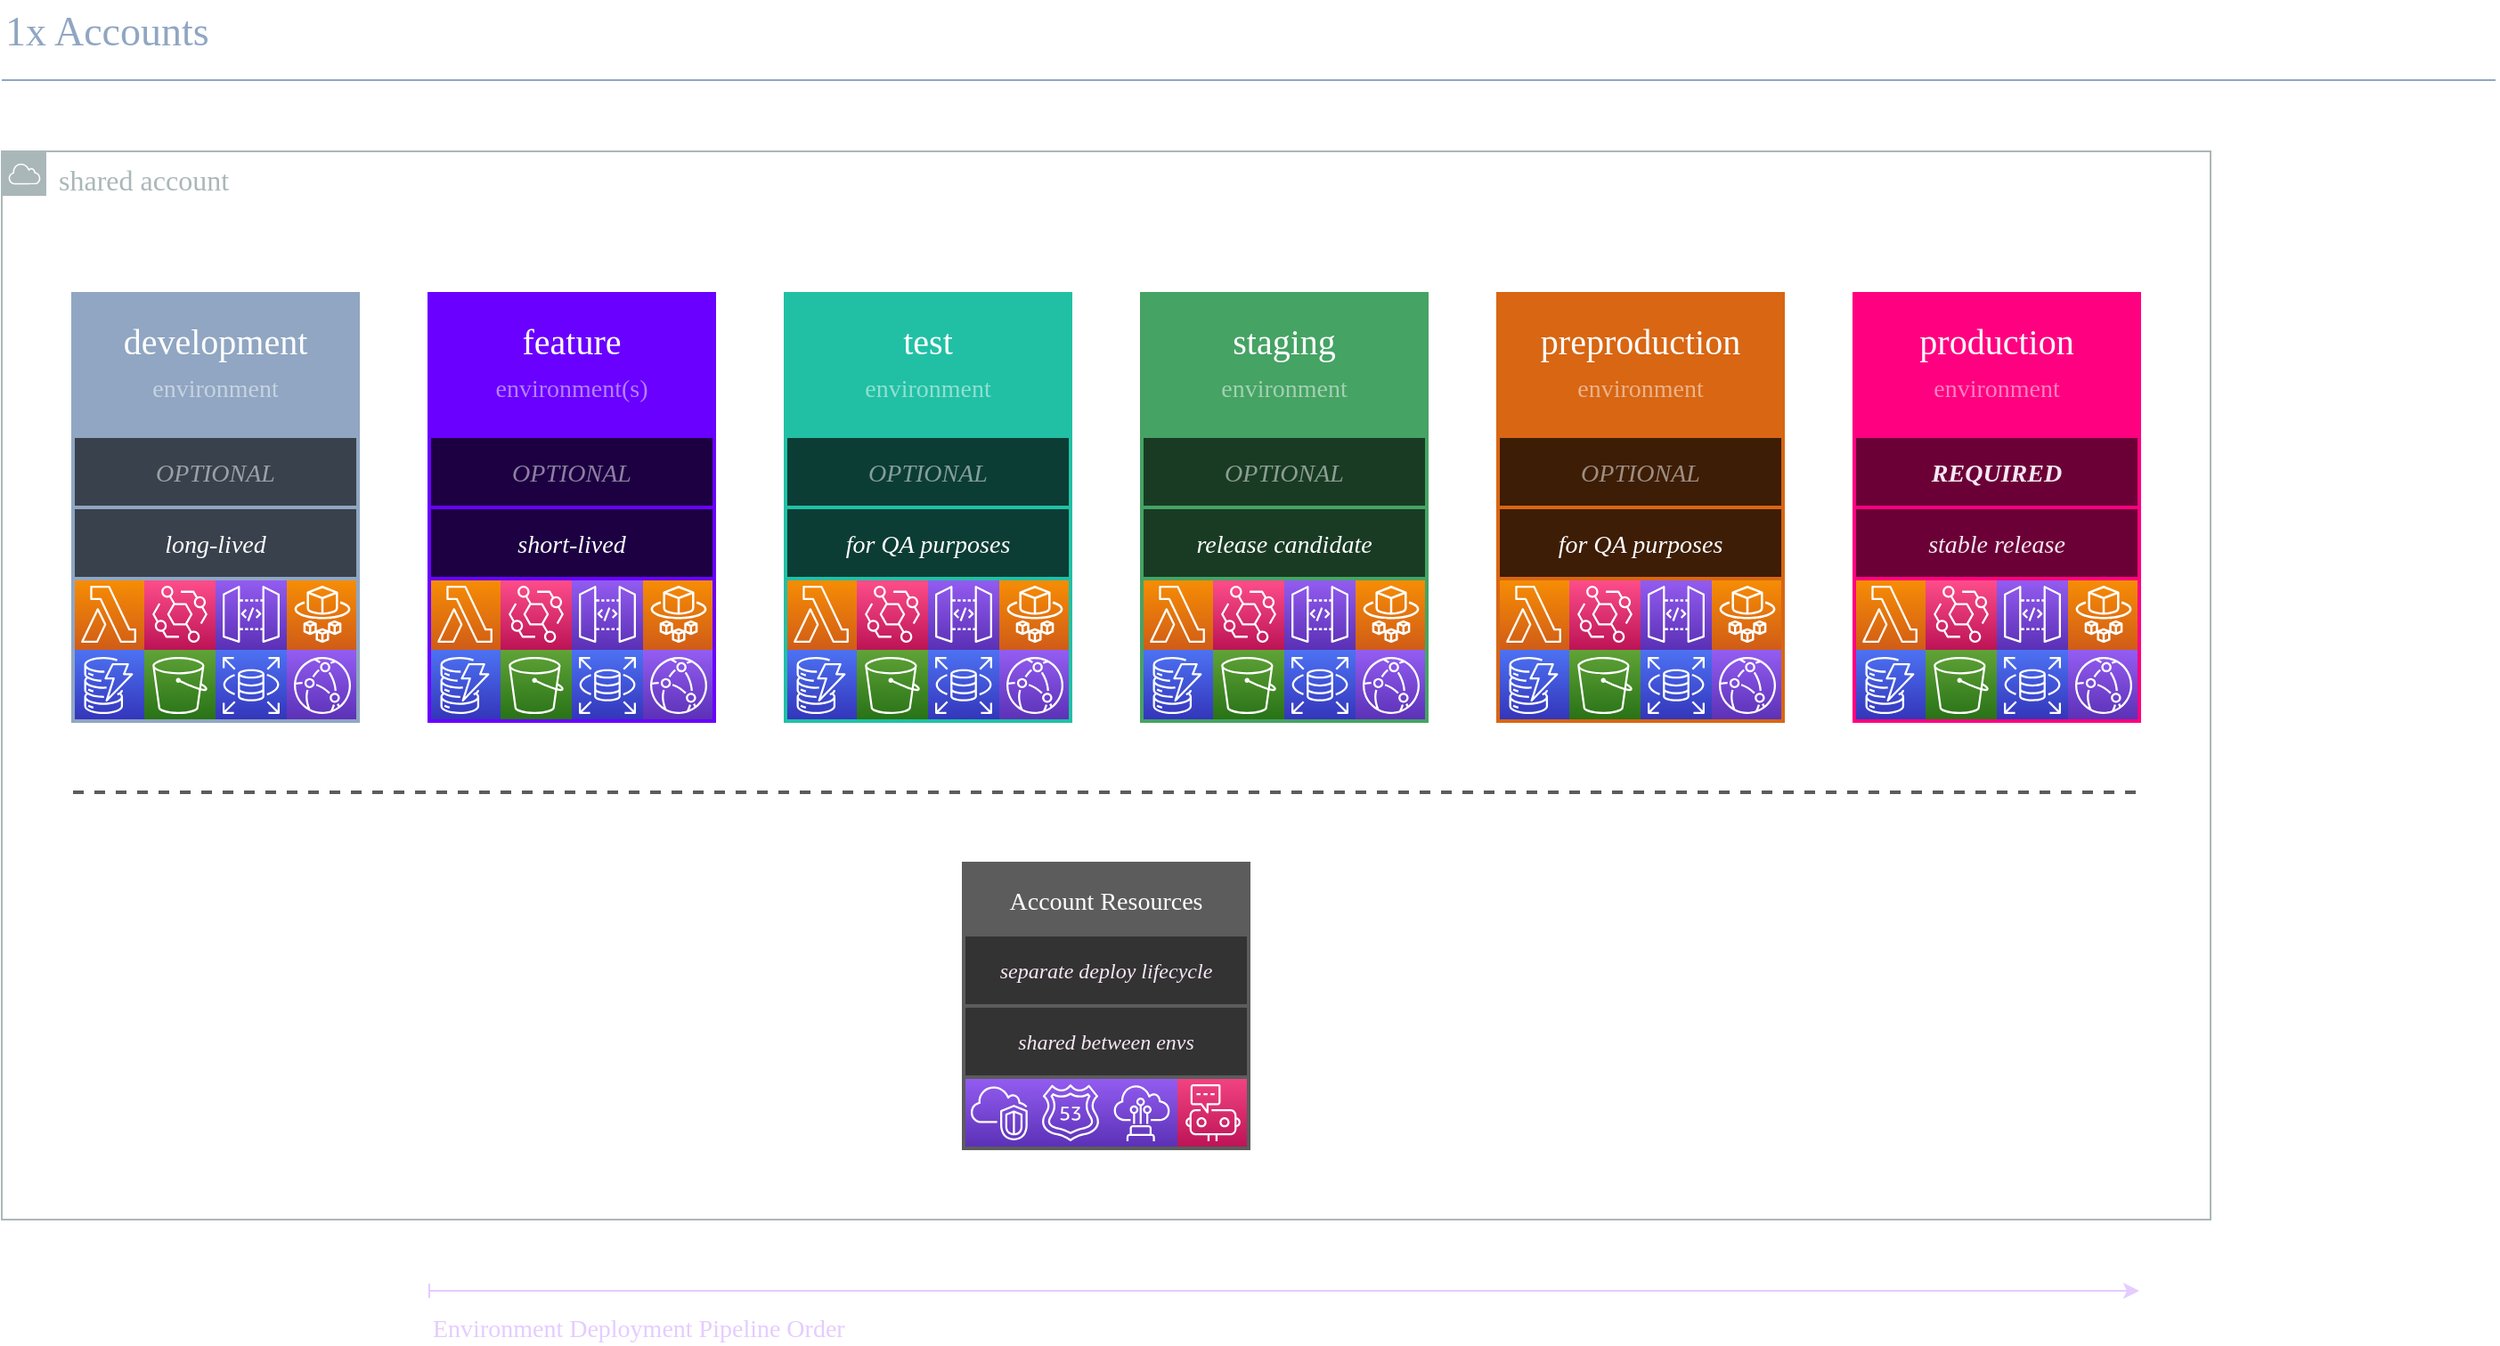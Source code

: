 <mxfile version="15.7.3" type="device" pages="3"><diagram name="1x" id="uFjs57e3jOekW_dEIfcn"><mxGraphModel dx="1026" dy="1904" grid="1" gridSize="10" guides="1" tooltips="1" connect="1" arrows="1" fold="1" page="0" pageScale="1" pageWidth="2336" pageHeight="1654" math="0" shadow="0"><root><mxCell id="Ekgx-9tqe5oH1XvIg5s0-0"/><mxCell id="Ekgx-9tqe5oH1XvIg5s0-1" parent="Ekgx-9tqe5oH1XvIg5s0-0"/><mxCell id="GtGg8OWwIk_APVO-yhgV-0" value="shared account" style="sketch=0;outlineConnect=0;gradientColor=none;fontSize=16;fontStyle=0;shape=mxgraph.aws4.group;grIcon=mxgraph.aws4.group_aws_cloud;strokeColor=#AAB7B8;fillColor=none;verticalAlign=top;align=left;spacingLeft=30;fontColor=#AAB7B8;dashed=0;fontFamily=Rubik;" vertex="1" parent="Ekgx-9tqe5oH1XvIg5s0-1"><mxGeometry x="880" y="-320" width="1240" height="600" as="geometry"/></mxCell><mxCell id="GtGg8OWwIk_APVO-yhgV-2" value="" style="endArrow=none;dashed=1;strokeWidth=2;rounded=0;fontFamily=Rubik;fontSize=14;fontColor=#FFFFFF;strokeColor=#5C5C5C;" edge="1" parent="Ekgx-9tqe5oH1XvIg5s0-1"><mxGeometry width="50" height="50" relative="1" as="geometry"><mxPoint x="920" y="40" as="sourcePoint"/><mxPoint x="2080" y="40" as="targetPoint"/></mxGeometry></mxCell><mxCell id="GtGg8OWwIk_APVO-yhgV-3" value="" style="group" vertex="1" connectable="0" parent="Ekgx-9tqe5oH1XvIg5s0-1"><mxGeometry x="1420" y="80" width="160" height="160" as="geometry"/></mxCell><mxCell id="GtGg8OWwIk_APVO-yhgV-4" value="Account Resources" style="fontFamily=Rubik;fontSize=14;fontColor=#ffffff;strokeColor=#5C5C5C;strokeWidth=2;fillColor=#5C5C5C;" vertex="1" parent="GtGg8OWwIk_APVO-yhgV-3"><mxGeometry width="160" height="40" as="geometry"/></mxCell><mxCell id="GtGg8OWwIk_APVO-yhgV-5" value="shared between envs" style="fontFamily=Rubik;fontSize=12;fontColor=#F8E7F5;strokeColor=#5C5C5C;strokeWidth=2;fillColor=#333333;spacingBottom=1;fontStyle=2" vertex="1" parent="GtGg8OWwIk_APVO-yhgV-3"><mxGeometry y="80" width="160" height="40" as="geometry"/></mxCell><mxCell id="GtGg8OWwIk_APVO-yhgV-6" value="" style="sketch=0;points=[[0,0,0],[0.25,0,0],[0.5,0,0],[0.75,0,0],[1,0,0],[0,1,0],[0.25,1,0],[0.5,1,0],[0.75,1,0],[1,1,0],[0,0.25,0],[0,0.5,0],[0,0.75,0],[1,0.25,0],[1,0.5,0],[1,0.75,0]];outlineConnect=0;fontColor=#232F3E;gradientColor=#945DF2;gradientDirection=north;fillColor=#5A30B5;strokeColor=#ffffff;dashed=0;verticalLabelPosition=bottom;verticalAlign=top;align=center;fontSize=12;fontStyle=0;aspect=fixed;shape=mxgraph.aws4.resourceIcon;resIcon=mxgraph.aws4.vpc;" vertex="1" parent="GtGg8OWwIk_APVO-yhgV-3"><mxGeometry y="120" width="40" height="40" as="geometry"/></mxCell><mxCell id="GtGg8OWwIk_APVO-yhgV-7" value="" style="sketch=0;points=[[0,0,0],[0.25,0,0],[0.5,0,0],[0.75,0,0],[1,0,0],[0,1,0],[0.25,1,0],[0.5,1,0],[0.75,1,0],[1,1,0],[0,0.25,0],[0,0.5,0],[0,0.75,0],[1,0.25,0],[1,0.5,0],[1,0.75,0]];outlineConnect=0;fontColor=#232F3E;gradientColor=#945DF2;gradientDirection=north;fillColor=#5A30B5;strokeColor=#ffffff;dashed=0;verticalLabelPosition=bottom;verticalAlign=top;align=center;fontSize=12;fontStyle=0;aspect=fixed;shape=mxgraph.aws4.resourceIcon;resIcon=mxgraph.aws4.direct_connect;" vertex="1" parent="GtGg8OWwIk_APVO-yhgV-3"><mxGeometry x="80" y="120" width="40" height="40" as="geometry"/></mxCell><mxCell id="GtGg8OWwIk_APVO-yhgV-8" value="" style="sketch=0;points=[[0,0,0],[0.25,0,0],[0.5,0,0],[0.75,0,0],[1,0,0],[0,1,0],[0.25,1,0],[0.5,1,0],[0.75,1,0],[1,1,0],[0,0.25,0],[0,0.5,0],[0,0.75,0],[1,0.25,0],[1,0.5,0],[1,0.75,0]];outlineConnect=0;fontColor=#232F3E;gradientColor=#945DF2;gradientDirection=north;fillColor=#5A30B5;strokeColor=#ffffff;dashed=0;verticalLabelPosition=bottom;verticalAlign=top;align=center;fontSize=12;fontStyle=0;aspect=fixed;shape=mxgraph.aws4.resourceIcon;resIcon=mxgraph.aws4.route_53;" vertex="1" parent="GtGg8OWwIk_APVO-yhgV-3"><mxGeometry x="40" y="120" width="40" height="40" as="geometry"/></mxCell><mxCell id="GtGg8OWwIk_APVO-yhgV-9" value="" style="sketch=0;points=[[0,0,0],[0.25,0,0],[0.5,0,0],[0.75,0,0],[1,0,0],[0,1,0],[0.25,1,0],[0.5,1,0],[0.75,1,0],[1,1,0],[0,0.25,0],[0,0.5,0],[0,0.75,0],[1,0.25,0],[1,0.5,0],[1,0.75,0]];points=[[0,0,0],[0.25,0,0],[0.5,0,0],[0.75,0,0],[1,0,0],[0,1,0],[0.25,1,0],[0.5,1,0],[0.75,1,0],[1,1,0],[0,0.25,0],[0,0.5,0],[0,0.75,0],[1,0.25,0],[1,0.5,0],[1,0.75,0]];outlineConnect=0;fontColor=#232F3E;gradientColor=#F34482;gradientDirection=north;fillColor=#BC1356;strokeColor=#ffffff;dashed=0;verticalLabelPosition=bottom;verticalAlign=top;align=center;fontSize=12;fontStyle=0;aspect=fixed;shape=mxgraph.aws4.resourceIcon;resIcon=mxgraph.aws4.chatbot;fontFamily=Rubik;" vertex="1" parent="GtGg8OWwIk_APVO-yhgV-3"><mxGeometry x="120" y="120" width="40" height="40" as="geometry"/></mxCell><mxCell id="GtGg8OWwIk_APVO-yhgV-10" value="" style="outlineConnect=0;gradientColor=none;fontSize=16;fontStyle=0;strokeColor=#5C5C5C;fillColor=none;verticalAlign=top;align=center;fontColor=#90A6C2;spacingTop=3;fontFamily=Rubik;strokeWidth=2;" vertex="1" parent="GtGg8OWwIk_APVO-yhgV-3"><mxGeometry y="120" width="160" height="40" as="geometry"/></mxCell><mxCell id="GtGg8OWwIk_APVO-yhgV-11" value="separate deploy lifecycle" style="fontFamily=Rubik;fontSize=12;fontColor=#F8E7F5;strokeColor=#5C5C5C;strokeWidth=2;fillColor=#333333;spacingBottom=1;fontStyle=2" vertex="1" parent="GtGg8OWwIk_APVO-yhgV-3"><mxGeometry y="40" width="160" height="40" as="geometry"/></mxCell><mxCell id="GtGg8OWwIk_APVO-yhgV-27" value="" style="group" vertex="1" connectable="0" parent="Ekgx-9tqe5oH1XvIg5s0-1"><mxGeometry x="1120" y="-240" width="160" height="240" as="geometry"/></mxCell><mxCell id="GtGg8OWwIk_APVO-yhgV-28" value="feature" style="fontFamily=Rubik;fontSize=20;fontColor=#ffffff;strokeColor=#6A00FF;strokeWidth=2;fillColor=#6a00ff;spacingTop=10;" vertex="1" parent="GtGg8OWwIk_APVO-yhgV-27"><mxGeometry width="160" height="40" as="geometry"/></mxCell><mxCell id="GtGg8OWwIk_APVO-yhgV-29" value="environment(s)" style="fontFamily=Rubik;fontSize=14;fontColor=#ffffff;strokeColor=#6A00FF;strokeWidth=2;fillColor=#6a00ff;spacingBottom=16;textOpacity=50;" vertex="1" parent="GtGg8OWwIk_APVO-yhgV-27"><mxGeometry y="40" width="160" height="40" as="geometry"/></mxCell><mxCell id="GtGg8OWwIk_APVO-yhgV-30" value="short-lived" style="fontFamily=Rubik;fontSize=14;fontColor=#FFFFFF;strokeColor=#6A00FF;strokeWidth=2;fillColor=#1C0042;spacingBottom=1;fontStyle=2" vertex="1" parent="GtGg8OWwIk_APVO-yhgV-27"><mxGeometry y="120" width="160" height="40" as="geometry"/></mxCell><mxCell id="GtGg8OWwIk_APVO-yhgV-31" value="OPTIONAL" style="fontFamily=Rubik;fontSize=14;fontColor=#FFFFFF;strokeColor=#6A00FF;strokeWidth=2;fillColor=#1C0042;spacingBottom=1;fontStyle=2;textOpacity=50;" vertex="1" parent="GtGg8OWwIk_APVO-yhgV-27"><mxGeometry y="80" width="160" height="40" as="geometry"/></mxCell><mxCell id="GtGg8OWwIk_APVO-yhgV-32" value="" style="group" vertex="1" connectable="0" parent="GtGg8OWwIk_APVO-yhgV-27"><mxGeometry y="160" width="160" height="80" as="geometry"/></mxCell><mxCell id="GtGg8OWwIk_APVO-yhgV-33" value="" style="sketch=0;points=[[0,0,0],[0.25,0,0],[0.5,0,0],[0.75,0,0],[1,0,0],[0,1,0],[0.25,1,0],[0.5,1,0],[0.75,1,0],[1,1,0],[0,0.25,0],[0,0.5,0],[0,0.75,0],[1,0.25,0],[1,0.5,0],[1,0.75,0]];outlineConnect=0;fontColor=#232F3E;gradientColor=#F78E04;gradientDirection=north;fillColor=#D05C17;strokeColor=#ffffff;dashed=0;verticalLabelPosition=bottom;verticalAlign=top;align=center;fontSize=12;fontStyle=0;aspect=fixed;shape=mxgraph.aws4.resourceIcon;resIcon=mxgraph.aws4.lambda;fontFamily=Rubik;" vertex="1" parent="GtGg8OWwIk_APVO-yhgV-32"><mxGeometry width="40" height="40" as="geometry"/></mxCell><mxCell id="GtGg8OWwIk_APVO-yhgV-34" value="" style="sketch=0;points=[[0,0,0],[0.25,0,0],[0.5,0,0],[0.75,0,0],[1,0,0],[0,1,0],[0.25,1,0],[0.5,1,0],[0.75,1,0],[1,1,0],[0,0.25,0],[0,0.5,0],[0,0.75,0],[1,0.25,0],[1,0.5,0],[1,0.75,0]];outlineConnect=0;fontColor=#232F3E;gradientColor=#945DF2;gradientDirection=north;fillColor=#5A30B5;strokeColor=#ffffff;dashed=0;verticalLabelPosition=bottom;verticalAlign=top;align=center;fontSize=12;fontStyle=0;aspect=fixed;shape=mxgraph.aws4.resourceIcon;resIcon=mxgraph.aws4.api_gateway;fontFamily=Rubik;" vertex="1" parent="GtGg8OWwIk_APVO-yhgV-32"><mxGeometry x="80" width="40" height="40" as="geometry"/></mxCell><mxCell id="GtGg8OWwIk_APVO-yhgV-35" value="" style="sketch=0;points=[[0,0,0],[0.25,0,0],[0.5,0,0],[0.75,0,0],[1,0,0],[0,1,0],[0.25,1,0],[0.5,1,0],[0.75,1,0],[1,1,0],[0,0.25,0],[0,0.5,0],[0,0.75,0],[1,0.25,0],[1,0.5,0],[1,0.75,0]];outlineConnect=0;fontColor=#232F3E;gradientColor=#FF4F8B;gradientDirection=north;fillColor=#BC1356;strokeColor=#ffffff;dashed=0;verticalLabelPosition=bottom;verticalAlign=top;align=center;fontSize=12;fontStyle=0;aspect=fixed;shape=mxgraph.aws4.resourceIcon;resIcon=mxgraph.aws4.eventbridge;fontFamily=Rubik;" vertex="1" parent="GtGg8OWwIk_APVO-yhgV-32"><mxGeometry x="40" width="40" height="40" as="geometry"/></mxCell><mxCell id="GtGg8OWwIk_APVO-yhgV-36" value="" style="sketch=0;points=[[0,0,0],[0.25,0,0],[0.5,0,0],[0.75,0,0],[1,0,0],[0,1,0],[0.25,1,0],[0.5,1,0],[0.75,1,0],[1,1,0],[0,0.25,0],[0,0.5,0],[0,0.75,0],[1,0.25,0],[1,0.5,0],[1,0.75,0]];outlineConnect=0;fontColor=#232F3E;gradientColor=#60A337;gradientDirection=north;fillColor=#277116;strokeColor=#ffffff;dashed=0;verticalLabelPosition=bottom;verticalAlign=top;align=center;fontSize=12;fontStyle=0;aspect=fixed;shape=mxgraph.aws4.resourceIcon;resIcon=mxgraph.aws4.s3;fontFamily=Rubik;" vertex="1" parent="GtGg8OWwIk_APVO-yhgV-32"><mxGeometry x="40" y="40" width="40" height="40" as="geometry"/></mxCell><mxCell id="GtGg8OWwIk_APVO-yhgV-37" value="" style="sketch=0;points=[[0,0,0],[0.25,0,0],[0.5,0,0],[0.75,0,0],[1,0,0],[0,1,0],[0.25,1,0],[0.5,1,0],[0.75,1,0],[1,1,0],[0,0.25,0],[0,0.5,0],[0,0.75,0],[1,0.25,0],[1,0.5,0],[1,0.75,0]];outlineConnect=0;fontColor=#232F3E;gradientColor=#F78E04;gradientDirection=north;fillColor=#D05C17;strokeColor=#ffffff;dashed=0;verticalLabelPosition=bottom;verticalAlign=top;align=center;fontSize=12;fontStyle=0;aspect=fixed;shape=mxgraph.aws4.resourceIcon;resIcon=mxgraph.aws4.fargate;fontFamily=Rubik;" vertex="1" parent="GtGg8OWwIk_APVO-yhgV-32"><mxGeometry x="120" width="40" height="40" as="geometry"/></mxCell><mxCell id="GtGg8OWwIk_APVO-yhgV-38" value="" style="sketch=0;points=[[0,0,0],[0.25,0,0],[0.5,0,0],[0.75,0,0],[1,0,0],[0,1,0],[0.25,1,0],[0.5,1,0],[0.75,1,0],[1,1,0],[0,0.25,0],[0,0.5,0],[0,0.75,0],[1,0.25,0],[1,0.5,0],[1,0.75,0]];outlineConnect=0;fontColor=#232F3E;gradientColor=#945DF2;gradientDirection=north;fillColor=#5A30B5;strokeColor=#ffffff;dashed=0;verticalLabelPosition=bottom;verticalAlign=top;align=center;fontSize=12;fontStyle=0;aspect=fixed;shape=mxgraph.aws4.resourceIcon;resIcon=mxgraph.aws4.cloudfront;fontFamily=Rubik;" vertex="1" parent="GtGg8OWwIk_APVO-yhgV-32"><mxGeometry x="120" y="40" width="40" height="40" as="geometry"/></mxCell><mxCell id="GtGg8OWwIk_APVO-yhgV-39" value="" style="sketch=0;points=[[0,0,0],[0.25,0,0],[0.5,0,0],[0.75,0,0],[1,0,0],[0,1,0],[0.25,1,0],[0.5,1,0],[0.75,1,0],[1,1,0],[0,0.25,0],[0,0.5,0],[0,0.75,0],[1,0.25,0],[1,0.5,0],[1,0.75,0]];outlineConnect=0;fontColor=#232F3E;gradientColor=#4D72F3;gradientDirection=north;fillColor=#3334B9;strokeColor=#ffffff;dashed=0;verticalLabelPosition=bottom;verticalAlign=top;align=center;fontSize=12;fontStyle=0;aspect=fixed;shape=mxgraph.aws4.resourceIcon;resIcon=mxgraph.aws4.rds;fontFamily=Rubik;" vertex="1" parent="GtGg8OWwIk_APVO-yhgV-32"><mxGeometry x="80" y="40" width="40" height="40" as="geometry"/></mxCell><mxCell id="GtGg8OWwIk_APVO-yhgV-40" value="" style="sketch=0;points=[[0,0,0],[0.25,0,0],[0.5,0,0],[0.75,0,0],[1,0,0],[0,1,0],[0.25,1,0],[0.5,1,0],[0.75,1,0],[1,1,0],[0,0.25,0],[0,0.5,0],[0,0.75,0],[1,0.25,0],[1,0.5,0],[1,0.75,0]];outlineConnect=0;fontColor=#232F3E;gradientColor=#4D72F3;gradientDirection=north;fillColor=#3334B9;strokeColor=#ffffff;dashed=0;verticalLabelPosition=bottom;verticalAlign=top;align=center;fontSize=12;fontStyle=0;aspect=fixed;shape=mxgraph.aws4.resourceIcon;resIcon=mxgraph.aws4.dynamodb;fontFamily=Rubik;" vertex="1" parent="GtGg8OWwIk_APVO-yhgV-32"><mxGeometry y="40" width="40" height="40" as="geometry"/></mxCell><mxCell id="GtGg8OWwIk_APVO-yhgV-41" value="" style="outlineConnect=0;gradientColor=none;fontSize=16;fontStyle=0;strokeColor=#6A00FF;fillColor=none;verticalAlign=top;align=center;fontColor=#90A6C2;spacingTop=3;fontFamily=Rubik;strokeWidth=2;" vertex="1" parent="GtGg8OWwIk_APVO-yhgV-27"><mxGeometry y="160" width="160" height="80" as="geometry"/></mxCell><mxCell id="GtGg8OWwIk_APVO-yhgV-42" value="" style="group" vertex="1" connectable="0" parent="Ekgx-9tqe5oH1XvIg5s0-1"><mxGeometry x="1320" y="-240" width="160" height="240" as="geometry"/></mxCell><mxCell id="GtGg8OWwIk_APVO-yhgV-43" value="test" style="fontFamily=Rubik;fontSize=20;fontColor=#ffffff;strokeColor=#21C0A5;strokeWidth=2;fillColor=#21C0A5;spacingTop=10;" vertex="1" parent="GtGg8OWwIk_APVO-yhgV-42"><mxGeometry width="160" height="40" as="geometry"/></mxCell><mxCell id="GtGg8OWwIk_APVO-yhgV-44" value="for QA purposes" style="fontFamily=Rubik;fontSize=14;fontColor=#FFFFFF;strokeColor=#21C0A5;strokeWidth=2;fillColor=#0B3D35;spacingBottom=1;fontStyle=2" vertex="1" parent="GtGg8OWwIk_APVO-yhgV-42"><mxGeometry y="120" width="160" height="40" as="geometry"/></mxCell><mxCell id="GtGg8OWwIk_APVO-yhgV-45" value="environment" style="fontFamily=Rubik;fontSize=14;fontColor=#ffffff;strokeColor=#21C0A5;strokeWidth=2;fillColor=#21C0A5;spacingBottom=16;textOpacity=50;" vertex="1" parent="GtGg8OWwIk_APVO-yhgV-42"><mxGeometry y="40" width="160" height="40" as="geometry"/></mxCell><mxCell id="GtGg8OWwIk_APVO-yhgV-46" value="OPTIONAL" style="fontFamily=Rubik;fontSize=14;fontColor=#FFFFFF;strokeColor=#21C0A5;strokeWidth=2;fillColor=#0B3D35;spacingBottom=1;fontStyle=2;textOpacity=50;" vertex="1" parent="GtGg8OWwIk_APVO-yhgV-42"><mxGeometry y="80" width="160" height="40" as="geometry"/></mxCell><mxCell id="GtGg8OWwIk_APVO-yhgV-47" value="" style="group" vertex="1" connectable="0" parent="GtGg8OWwIk_APVO-yhgV-42"><mxGeometry y="160" width="160" height="80" as="geometry"/></mxCell><mxCell id="GtGg8OWwIk_APVO-yhgV-48" value="" style="sketch=0;points=[[0,0,0],[0.25,0,0],[0.5,0,0],[0.75,0,0],[1,0,0],[0,1,0],[0.25,1,0],[0.5,1,0],[0.75,1,0],[1,1,0],[0,0.25,0],[0,0.5,0],[0,0.75,0],[1,0.25,0],[1,0.5,0],[1,0.75,0]];outlineConnect=0;fontColor=#232F3E;gradientColor=#F78E04;gradientDirection=north;fillColor=#D05C17;strokeColor=#ffffff;dashed=0;verticalLabelPosition=bottom;verticalAlign=top;align=center;fontSize=12;fontStyle=0;aspect=fixed;shape=mxgraph.aws4.resourceIcon;resIcon=mxgraph.aws4.lambda;fontFamily=Rubik;" vertex="1" parent="GtGg8OWwIk_APVO-yhgV-47"><mxGeometry width="40" height="40" as="geometry"/></mxCell><mxCell id="GtGg8OWwIk_APVO-yhgV-49" value="" style="sketch=0;points=[[0,0,0],[0.25,0,0],[0.5,0,0],[0.75,0,0],[1,0,0],[0,1,0],[0.25,1,0],[0.5,1,0],[0.75,1,0],[1,1,0],[0,0.25,0],[0,0.5,0],[0,0.75,0],[1,0.25,0],[1,0.5,0],[1,0.75,0]];outlineConnect=0;fontColor=#232F3E;gradientColor=#945DF2;gradientDirection=north;fillColor=#5A30B5;strokeColor=#ffffff;dashed=0;verticalLabelPosition=bottom;verticalAlign=top;align=center;fontSize=12;fontStyle=0;aspect=fixed;shape=mxgraph.aws4.resourceIcon;resIcon=mxgraph.aws4.api_gateway;fontFamily=Rubik;" vertex="1" parent="GtGg8OWwIk_APVO-yhgV-47"><mxGeometry x="80" width="40" height="40" as="geometry"/></mxCell><mxCell id="GtGg8OWwIk_APVO-yhgV-50" value="" style="sketch=0;points=[[0,0,0],[0.25,0,0],[0.5,0,0],[0.75,0,0],[1,0,0],[0,1,0],[0.25,1,0],[0.5,1,0],[0.75,1,0],[1,1,0],[0,0.25,0],[0,0.5,0],[0,0.75,0],[1,0.25,0],[1,0.5,0],[1,0.75,0]];outlineConnect=0;fontColor=#232F3E;gradientColor=#FF4F8B;gradientDirection=north;fillColor=#BC1356;strokeColor=#ffffff;dashed=0;verticalLabelPosition=bottom;verticalAlign=top;align=center;fontSize=12;fontStyle=0;aspect=fixed;shape=mxgraph.aws4.resourceIcon;resIcon=mxgraph.aws4.eventbridge;fontFamily=Rubik;" vertex="1" parent="GtGg8OWwIk_APVO-yhgV-47"><mxGeometry x="40" width="40" height="40" as="geometry"/></mxCell><mxCell id="GtGg8OWwIk_APVO-yhgV-51" value="" style="sketch=0;points=[[0,0,0],[0.25,0,0],[0.5,0,0],[0.75,0,0],[1,0,0],[0,1,0],[0.25,1,0],[0.5,1,0],[0.75,1,0],[1,1,0],[0,0.25,0],[0,0.5,0],[0,0.75,0],[1,0.25,0],[1,0.5,0],[1,0.75,0]];outlineConnect=0;fontColor=#232F3E;gradientColor=#60A337;gradientDirection=north;fillColor=#277116;strokeColor=#ffffff;dashed=0;verticalLabelPosition=bottom;verticalAlign=top;align=center;fontSize=12;fontStyle=0;aspect=fixed;shape=mxgraph.aws4.resourceIcon;resIcon=mxgraph.aws4.s3;fontFamily=Rubik;" vertex="1" parent="GtGg8OWwIk_APVO-yhgV-47"><mxGeometry x="40" y="40" width="40" height="40" as="geometry"/></mxCell><mxCell id="GtGg8OWwIk_APVO-yhgV-52" value="" style="sketch=0;points=[[0,0,0],[0.25,0,0],[0.5,0,0],[0.75,0,0],[1,0,0],[0,1,0],[0.25,1,0],[0.5,1,0],[0.75,1,0],[1,1,0],[0,0.25,0],[0,0.5,0],[0,0.75,0],[1,0.25,0],[1,0.5,0],[1,0.75,0]];outlineConnect=0;fontColor=#232F3E;gradientColor=#F78E04;gradientDirection=north;fillColor=#D05C17;strokeColor=#ffffff;dashed=0;verticalLabelPosition=bottom;verticalAlign=top;align=center;fontSize=12;fontStyle=0;aspect=fixed;shape=mxgraph.aws4.resourceIcon;resIcon=mxgraph.aws4.fargate;fontFamily=Rubik;" vertex="1" parent="GtGg8OWwIk_APVO-yhgV-47"><mxGeometry x="120" width="40" height="40" as="geometry"/></mxCell><mxCell id="GtGg8OWwIk_APVO-yhgV-53" value="" style="sketch=0;points=[[0,0,0],[0.25,0,0],[0.5,0,0],[0.75,0,0],[1,0,0],[0,1,0],[0.25,1,0],[0.5,1,0],[0.75,1,0],[1,1,0],[0,0.25,0],[0,0.5,0],[0,0.75,0],[1,0.25,0],[1,0.5,0],[1,0.75,0]];outlineConnect=0;fontColor=#232F3E;gradientColor=#945DF2;gradientDirection=north;fillColor=#5A30B5;strokeColor=#ffffff;dashed=0;verticalLabelPosition=bottom;verticalAlign=top;align=center;fontSize=12;fontStyle=0;aspect=fixed;shape=mxgraph.aws4.resourceIcon;resIcon=mxgraph.aws4.cloudfront;fontFamily=Rubik;" vertex="1" parent="GtGg8OWwIk_APVO-yhgV-47"><mxGeometry x="120" y="40" width="40" height="40" as="geometry"/></mxCell><mxCell id="GtGg8OWwIk_APVO-yhgV-54" value="" style="sketch=0;points=[[0,0,0],[0.25,0,0],[0.5,0,0],[0.75,0,0],[1,0,0],[0,1,0],[0.25,1,0],[0.5,1,0],[0.75,1,0],[1,1,0],[0,0.25,0],[0,0.5,0],[0,0.75,0],[1,0.25,0],[1,0.5,0],[1,0.75,0]];outlineConnect=0;fontColor=#232F3E;gradientColor=#4D72F3;gradientDirection=north;fillColor=#3334B9;strokeColor=#ffffff;dashed=0;verticalLabelPosition=bottom;verticalAlign=top;align=center;fontSize=12;fontStyle=0;aspect=fixed;shape=mxgraph.aws4.resourceIcon;resIcon=mxgraph.aws4.rds;fontFamily=Rubik;" vertex="1" parent="GtGg8OWwIk_APVO-yhgV-47"><mxGeometry x="80" y="40" width="40" height="40" as="geometry"/></mxCell><mxCell id="GtGg8OWwIk_APVO-yhgV-55" value="" style="sketch=0;points=[[0,0,0],[0.25,0,0],[0.5,0,0],[0.75,0,0],[1,0,0],[0,1,0],[0.25,1,0],[0.5,1,0],[0.75,1,0],[1,1,0],[0,0.25,0],[0,0.5,0],[0,0.75,0],[1,0.25,0],[1,0.5,0],[1,0.75,0]];outlineConnect=0;fontColor=#232F3E;gradientColor=#4D72F3;gradientDirection=north;fillColor=#3334B9;strokeColor=#ffffff;dashed=0;verticalLabelPosition=bottom;verticalAlign=top;align=center;fontSize=12;fontStyle=0;aspect=fixed;shape=mxgraph.aws4.resourceIcon;resIcon=mxgraph.aws4.dynamodb;fontFamily=Rubik;" vertex="1" parent="GtGg8OWwIk_APVO-yhgV-47"><mxGeometry y="40" width="40" height="40" as="geometry"/></mxCell><mxCell id="GtGg8OWwIk_APVO-yhgV-56" value="" style="outlineConnect=0;gradientColor=none;fontSize=16;fontStyle=0;strokeColor=#21C0A5;fillColor=none;verticalAlign=top;align=center;fontColor=#90A6C2;spacingTop=3;fontFamily=Rubik;strokeWidth=2;" vertex="1" parent="GtGg8OWwIk_APVO-yhgV-42"><mxGeometry y="160" width="160" height="80" as="geometry"/></mxCell><mxCell id="GtGg8OWwIk_APVO-yhgV-57" value="" style="group" vertex="1" connectable="0" parent="Ekgx-9tqe5oH1XvIg5s0-1"><mxGeometry x="1520" y="-240" width="160" height="240" as="geometry"/></mxCell><mxCell id="GtGg8OWwIk_APVO-yhgV-58" value="staging" style="fontFamily=Rubik;fontSize=20;fontColor=#ffffff;strokeColor=#45A364;strokeWidth=2;fillColor=#45A364;spacingTop=10;" vertex="1" parent="GtGg8OWwIk_APVO-yhgV-57"><mxGeometry width="160" height="40" as="geometry"/></mxCell><mxCell id="GtGg8OWwIk_APVO-yhgV-59" value="release candidate" style="fontFamily=Rubik;fontSize=14;fontColor=#FFFFFF;strokeColor=#45A364;strokeWidth=2;fillColor=#193B24;spacingBottom=1;fontStyle=2" vertex="1" parent="GtGg8OWwIk_APVO-yhgV-57"><mxGeometry y="120" width="160" height="40" as="geometry"/></mxCell><mxCell id="GtGg8OWwIk_APVO-yhgV-60" value="environment" style="fontFamily=Rubik;fontSize=14;fontColor=#ffffff;strokeColor=#45A364;strokeWidth=2;fillColor=#45A364;spacingBottom=16;textOpacity=50;" vertex="1" parent="GtGg8OWwIk_APVO-yhgV-57"><mxGeometry y="40" width="160" height="40" as="geometry"/></mxCell><mxCell id="GtGg8OWwIk_APVO-yhgV-61" value="OPTIONAL" style="fontFamily=Rubik;fontSize=14;fontColor=#FFFFFF;strokeColor=#45A364;strokeWidth=2;fillColor=#193B24;spacingBottom=1;fontStyle=2;textOpacity=50;" vertex="1" parent="GtGg8OWwIk_APVO-yhgV-57"><mxGeometry y="80" width="160" height="40" as="geometry"/></mxCell><mxCell id="GtGg8OWwIk_APVO-yhgV-62" value="" style="group" vertex="1" connectable="0" parent="GtGg8OWwIk_APVO-yhgV-57"><mxGeometry y="160" width="160" height="80" as="geometry"/></mxCell><mxCell id="GtGg8OWwIk_APVO-yhgV-63" value="" style="sketch=0;points=[[0,0,0],[0.25,0,0],[0.5,0,0],[0.75,0,0],[1,0,0],[0,1,0],[0.25,1,0],[0.5,1,0],[0.75,1,0],[1,1,0],[0,0.25,0],[0,0.5,0],[0,0.75,0],[1,0.25,0],[1,0.5,0],[1,0.75,0]];outlineConnect=0;fontColor=#232F3E;gradientColor=#F78E04;gradientDirection=north;fillColor=#D05C17;strokeColor=#ffffff;dashed=0;verticalLabelPosition=bottom;verticalAlign=top;align=center;fontSize=12;fontStyle=0;aspect=fixed;shape=mxgraph.aws4.resourceIcon;resIcon=mxgraph.aws4.lambda;fontFamily=Rubik;" vertex="1" parent="GtGg8OWwIk_APVO-yhgV-62"><mxGeometry width="40" height="40" as="geometry"/></mxCell><mxCell id="GtGg8OWwIk_APVO-yhgV-64" value="" style="sketch=0;points=[[0,0,0],[0.25,0,0],[0.5,0,0],[0.75,0,0],[1,0,0],[0,1,0],[0.25,1,0],[0.5,1,0],[0.75,1,0],[1,1,0],[0,0.25,0],[0,0.5,0],[0,0.75,0],[1,0.25,0],[1,0.5,0],[1,0.75,0]];outlineConnect=0;fontColor=#232F3E;gradientColor=#945DF2;gradientDirection=north;fillColor=#5A30B5;strokeColor=#ffffff;dashed=0;verticalLabelPosition=bottom;verticalAlign=top;align=center;fontSize=12;fontStyle=0;aspect=fixed;shape=mxgraph.aws4.resourceIcon;resIcon=mxgraph.aws4.api_gateway;fontFamily=Rubik;" vertex="1" parent="GtGg8OWwIk_APVO-yhgV-62"><mxGeometry x="80" width="40" height="40" as="geometry"/></mxCell><mxCell id="GtGg8OWwIk_APVO-yhgV-65" value="" style="sketch=0;points=[[0,0,0],[0.25,0,0],[0.5,0,0],[0.75,0,0],[1,0,0],[0,1,0],[0.25,1,0],[0.5,1,0],[0.75,1,0],[1,1,0],[0,0.25,0],[0,0.5,0],[0,0.75,0],[1,0.25,0],[1,0.5,0],[1,0.75,0]];outlineConnect=0;fontColor=#232F3E;gradientColor=#FF4F8B;gradientDirection=north;fillColor=#BC1356;strokeColor=#ffffff;dashed=0;verticalLabelPosition=bottom;verticalAlign=top;align=center;fontSize=12;fontStyle=0;aspect=fixed;shape=mxgraph.aws4.resourceIcon;resIcon=mxgraph.aws4.eventbridge;fontFamily=Rubik;" vertex="1" parent="GtGg8OWwIk_APVO-yhgV-62"><mxGeometry x="40" width="40" height="40" as="geometry"/></mxCell><mxCell id="GtGg8OWwIk_APVO-yhgV-66" value="" style="sketch=0;points=[[0,0,0],[0.25,0,0],[0.5,0,0],[0.75,0,0],[1,0,0],[0,1,0],[0.25,1,0],[0.5,1,0],[0.75,1,0],[1,1,0],[0,0.25,0],[0,0.5,0],[0,0.75,0],[1,0.25,0],[1,0.5,0],[1,0.75,0]];outlineConnect=0;fontColor=#232F3E;gradientColor=#60A337;gradientDirection=north;fillColor=#277116;strokeColor=#ffffff;dashed=0;verticalLabelPosition=bottom;verticalAlign=top;align=center;fontSize=12;fontStyle=0;aspect=fixed;shape=mxgraph.aws4.resourceIcon;resIcon=mxgraph.aws4.s3;fontFamily=Rubik;" vertex="1" parent="GtGg8OWwIk_APVO-yhgV-62"><mxGeometry x="40" y="40" width="40" height="40" as="geometry"/></mxCell><mxCell id="GtGg8OWwIk_APVO-yhgV-67" value="" style="sketch=0;points=[[0,0,0],[0.25,0,0],[0.5,0,0],[0.75,0,0],[1,0,0],[0,1,0],[0.25,1,0],[0.5,1,0],[0.75,1,0],[1,1,0],[0,0.25,0],[0,0.5,0],[0,0.75,0],[1,0.25,0],[1,0.5,0],[1,0.75,0]];outlineConnect=0;fontColor=#232F3E;gradientColor=#F78E04;gradientDirection=north;fillColor=#D05C17;strokeColor=#ffffff;dashed=0;verticalLabelPosition=bottom;verticalAlign=top;align=center;fontSize=12;fontStyle=0;aspect=fixed;shape=mxgraph.aws4.resourceIcon;resIcon=mxgraph.aws4.fargate;fontFamily=Rubik;" vertex="1" parent="GtGg8OWwIk_APVO-yhgV-62"><mxGeometry x="120" width="40" height="40" as="geometry"/></mxCell><mxCell id="GtGg8OWwIk_APVO-yhgV-68" value="" style="sketch=0;points=[[0,0,0],[0.25,0,0],[0.5,0,0],[0.75,0,0],[1,0,0],[0,1,0],[0.25,1,0],[0.5,1,0],[0.75,1,0],[1,1,0],[0,0.25,0],[0,0.5,0],[0,0.75,0],[1,0.25,0],[1,0.5,0],[1,0.75,0]];outlineConnect=0;fontColor=#232F3E;gradientColor=#945DF2;gradientDirection=north;fillColor=#5A30B5;strokeColor=#ffffff;dashed=0;verticalLabelPosition=bottom;verticalAlign=top;align=center;fontSize=12;fontStyle=0;aspect=fixed;shape=mxgraph.aws4.resourceIcon;resIcon=mxgraph.aws4.cloudfront;fontFamily=Rubik;" vertex="1" parent="GtGg8OWwIk_APVO-yhgV-62"><mxGeometry x="120" y="40" width="40" height="40" as="geometry"/></mxCell><mxCell id="GtGg8OWwIk_APVO-yhgV-69" value="" style="sketch=0;points=[[0,0,0],[0.25,0,0],[0.5,0,0],[0.75,0,0],[1,0,0],[0,1,0],[0.25,1,0],[0.5,1,0],[0.75,1,0],[1,1,0],[0,0.25,0],[0,0.5,0],[0,0.75,0],[1,0.25,0],[1,0.5,0],[1,0.75,0]];outlineConnect=0;fontColor=#232F3E;gradientColor=#4D72F3;gradientDirection=north;fillColor=#3334B9;strokeColor=#ffffff;dashed=0;verticalLabelPosition=bottom;verticalAlign=top;align=center;fontSize=12;fontStyle=0;aspect=fixed;shape=mxgraph.aws4.resourceIcon;resIcon=mxgraph.aws4.rds;fontFamily=Rubik;" vertex="1" parent="GtGg8OWwIk_APVO-yhgV-62"><mxGeometry x="80" y="40" width="40" height="40" as="geometry"/></mxCell><mxCell id="GtGg8OWwIk_APVO-yhgV-70" value="" style="sketch=0;points=[[0,0,0],[0.25,0,0],[0.5,0,0],[0.75,0,0],[1,0,0],[0,1,0],[0.25,1,0],[0.5,1,0],[0.75,1,0],[1,1,0],[0,0.25,0],[0,0.5,0],[0,0.75,0],[1,0.25,0],[1,0.5,0],[1,0.75,0]];outlineConnect=0;fontColor=#232F3E;gradientColor=#4D72F3;gradientDirection=north;fillColor=#3334B9;strokeColor=#ffffff;dashed=0;verticalLabelPosition=bottom;verticalAlign=top;align=center;fontSize=12;fontStyle=0;aspect=fixed;shape=mxgraph.aws4.resourceIcon;resIcon=mxgraph.aws4.dynamodb;fontFamily=Rubik;" vertex="1" parent="GtGg8OWwIk_APVO-yhgV-62"><mxGeometry y="40" width="40" height="40" as="geometry"/></mxCell><mxCell id="GtGg8OWwIk_APVO-yhgV-71" value="" style="outlineConnect=0;gradientColor=none;fontSize=16;fontStyle=0;strokeColor=#45A364;fillColor=none;verticalAlign=top;align=center;fontColor=#90A6C2;spacingTop=3;fontFamily=Rubik;strokeWidth=2;" vertex="1" parent="GtGg8OWwIk_APVO-yhgV-57"><mxGeometry y="160" width="160" height="80" as="geometry"/></mxCell><mxCell id="GtGg8OWwIk_APVO-yhgV-72" value="" style="group" vertex="1" connectable="0" parent="Ekgx-9tqe5oH1XvIg5s0-1"><mxGeometry x="1720" y="-240" width="160" height="240" as="geometry"/></mxCell><mxCell id="GtGg8OWwIk_APVO-yhgV-73" value="preproduction" style="fontFamily=Rubik;fontSize=20;fontColor=#ffffff;strokeColor=#D86613;strokeWidth=2;fillColor=#D86613;spacingTop=10;" vertex="1" parent="GtGg8OWwIk_APVO-yhgV-72"><mxGeometry width="160" height="40" as="geometry"/></mxCell><mxCell id="GtGg8OWwIk_APVO-yhgV-74" value="for QA purposes" style="fontFamily=Rubik;fontSize=14;fontColor=#FFFFFF;strokeColor=#D86613;strokeWidth=2;fillColor=#3D1D05;spacingBottom=1;fontStyle=2" vertex="1" parent="GtGg8OWwIk_APVO-yhgV-72"><mxGeometry y="120" width="160" height="40" as="geometry"/></mxCell><mxCell id="GtGg8OWwIk_APVO-yhgV-75" value="environment" style="fontFamily=Rubik;fontSize=14;fontColor=#ffffff;strokeColor=#D86613;strokeWidth=2;fillColor=#D86613;spacingBottom=16;textOpacity=50;" vertex="1" parent="GtGg8OWwIk_APVO-yhgV-72"><mxGeometry y="40" width="160" height="40" as="geometry"/></mxCell><mxCell id="GtGg8OWwIk_APVO-yhgV-76" value="OPTIONAL" style="fontFamily=Rubik;fontSize=14;fontColor=#FFFFFF;strokeColor=#D86613;strokeWidth=2;fillColor=#3D1D05;spacingBottom=1;fontStyle=2;textOpacity=50;" vertex="1" parent="GtGg8OWwIk_APVO-yhgV-72"><mxGeometry y="80" width="160" height="40" as="geometry"/></mxCell><mxCell id="GtGg8OWwIk_APVO-yhgV-77" value="" style="group" vertex="1" connectable="0" parent="GtGg8OWwIk_APVO-yhgV-72"><mxGeometry y="160" width="160" height="80" as="geometry"/></mxCell><mxCell id="GtGg8OWwIk_APVO-yhgV-78" value="" style="sketch=0;points=[[0,0,0],[0.25,0,0],[0.5,0,0],[0.75,0,0],[1,0,0],[0,1,0],[0.25,1,0],[0.5,1,0],[0.75,1,0],[1,1,0],[0,0.25,0],[0,0.5,0],[0,0.75,0],[1,0.25,0],[1,0.5,0],[1,0.75,0]];outlineConnect=0;fontColor=#232F3E;gradientColor=#F78E04;gradientDirection=north;fillColor=#D05C17;strokeColor=#ffffff;dashed=0;verticalLabelPosition=bottom;verticalAlign=top;align=center;fontSize=12;fontStyle=0;aspect=fixed;shape=mxgraph.aws4.resourceIcon;resIcon=mxgraph.aws4.lambda;fontFamily=Rubik;" vertex="1" parent="GtGg8OWwIk_APVO-yhgV-77"><mxGeometry width="40" height="40" as="geometry"/></mxCell><mxCell id="GtGg8OWwIk_APVO-yhgV-79" value="" style="sketch=0;points=[[0,0,0],[0.25,0,0],[0.5,0,0],[0.75,0,0],[1,0,0],[0,1,0],[0.25,1,0],[0.5,1,0],[0.75,1,0],[1,1,0],[0,0.25,0],[0,0.5,0],[0,0.75,0],[1,0.25,0],[1,0.5,0],[1,0.75,0]];outlineConnect=0;fontColor=#232F3E;gradientColor=#945DF2;gradientDirection=north;fillColor=#5A30B5;strokeColor=#ffffff;dashed=0;verticalLabelPosition=bottom;verticalAlign=top;align=center;fontSize=12;fontStyle=0;aspect=fixed;shape=mxgraph.aws4.resourceIcon;resIcon=mxgraph.aws4.api_gateway;fontFamily=Rubik;" vertex="1" parent="GtGg8OWwIk_APVO-yhgV-77"><mxGeometry x="80" width="40" height="40" as="geometry"/></mxCell><mxCell id="GtGg8OWwIk_APVO-yhgV-80" value="" style="sketch=0;points=[[0,0,0],[0.25,0,0],[0.5,0,0],[0.75,0,0],[1,0,0],[0,1,0],[0.25,1,0],[0.5,1,0],[0.75,1,0],[1,1,0],[0,0.25,0],[0,0.5,0],[0,0.75,0],[1,0.25,0],[1,0.5,0],[1,0.75,0]];outlineConnect=0;fontColor=#232F3E;gradientColor=#FF4F8B;gradientDirection=north;fillColor=#BC1356;strokeColor=#ffffff;dashed=0;verticalLabelPosition=bottom;verticalAlign=top;align=center;fontSize=12;fontStyle=0;aspect=fixed;shape=mxgraph.aws4.resourceIcon;resIcon=mxgraph.aws4.eventbridge;fontFamily=Rubik;" vertex="1" parent="GtGg8OWwIk_APVO-yhgV-77"><mxGeometry x="40" width="40" height="40" as="geometry"/></mxCell><mxCell id="GtGg8OWwIk_APVO-yhgV-81" value="" style="sketch=0;points=[[0,0,0],[0.25,0,0],[0.5,0,0],[0.75,0,0],[1,0,0],[0,1,0],[0.25,1,0],[0.5,1,0],[0.75,1,0],[1,1,0],[0,0.25,0],[0,0.5,0],[0,0.75,0],[1,0.25,0],[1,0.5,0],[1,0.75,0]];outlineConnect=0;fontColor=#232F3E;gradientColor=#60A337;gradientDirection=north;fillColor=#277116;strokeColor=#ffffff;dashed=0;verticalLabelPosition=bottom;verticalAlign=top;align=center;fontSize=12;fontStyle=0;aspect=fixed;shape=mxgraph.aws4.resourceIcon;resIcon=mxgraph.aws4.s3;fontFamily=Rubik;" vertex="1" parent="GtGg8OWwIk_APVO-yhgV-77"><mxGeometry x="40" y="40" width="40" height="40" as="geometry"/></mxCell><mxCell id="GtGg8OWwIk_APVO-yhgV-82" value="" style="sketch=0;points=[[0,0,0],[0.25,0,0],[0.5,0,0],[0.75,0,0],[1,0,0],[0,1,0],[0.25,1,0],[0.5,1,0],[0.75,1,0],[1,1,0],[0,0.25,0],[0,0.5,0],[0,0.75,0],[1,0.25,0],[1,0.5,0],[1,0.75,0]];outlineConnect=0;fontColor=#232F3E;gradientColor=#F78E04;gradientDirection=north;fillColor=#D05C17;strokeColor=#ffffff;dashed=0;verticalLabelPosition=bottom;verticalAlign=top;align=center;fontSize=12;fontStyle=0;aspect=fixed;shape=mxgraph.aws4.resourceIcon;resIcon=mxgraph.aws4.fargate;fontFamily=Rubik;" vertex="1" parent="GtGg8OWwIk_APVO-yhgV-77"><mxGeometry x="120" width="40" height="40" as="geometry"/></mxCell><mxCell id="GtGg8OWwIk_APVO-yhgV-83" value="" style="sketch=0;points=[[0,0,0],[0.25,0,0],[0.5,0,0],[0.75,0,0],[1,0,0],[0,1,0],[0.25,1,0],[0.5,1,0],[0.75,1,0],[1,1,0],[0,0.25,0],[0,0.5,0],[0,0.75,0],[1,0.25,0],[1,0.5,0],[1,0.75,0]];outlineConnect=0;fontColor=#232F3E;gradientColor=#945DF2;gradientDirection=north;fillColor=#5A30B5;strokeColor=#ffffff;dashed=0;verticalLabelPosition=bottom;verticalAlign=top;align=center;fontSize=12;fontStyle=0;aspect=fixed;shape=mxgraph.aws4.resourceIcon;resIcon=mxgraph.aws4.cloudfront;fontFamily=Rubik;" vertex="1" parent="GtGg8OWwIk_APVO-yhgV-77"><mxGeometry x="120" y="40" width="40" height="40" as="geometry"/></mxCell><mxCell id="GtGg8OWwIk_APVO-yhgV-84" value="" style="sketch=0;points=[[0,0,0],[0.25,0,0],[0.5,0,0],[0.75,0,0],[1,0,0],[0,1,0],[0.25,1,0],[0.5,1,0],[0.75,1,0],[1,1,0],[0,0.25,0],[0,0.5,0],[0,0.75,0],[1,0.25,0],[1,0.5,0],[1,0.75,0]];outlineConnect=0;fontColor=#232F3E;gradientColor=#4D72F3;gradientDirection=north;fillColor=#3334B9;strokeColor=#ffffff;dashed=0;verticalLabelPosition=bottom;verticalAlign=top;align=center;fontSize=12;fontStyle=0;aspect=fixed;shape=mxgraph.aws4.resourceIcon;resIcon=mxgraph.aws4.rds;fontFamily=Rubik;" vertex="1" parent="GtGg8OWwIk_APVO-yhgV-77"><mxGeometry x="80" y="40" width="40" height="40" as="geometry"/></mxCell><mxCell id="GtGg8OWwIk_APVO-yhgV-85" value="" style="sketch=0;points=[[0,0,0],[0.25,0,0],[0.5,0,0],[0.75,0,0],[1,0,0],[0,1,0],[0.25,1,0],[0.5,1,0],[0.75,1,0],[1,1,0],[0,0.25,0],[0,0.5,0],[0,0.75,0],[1,0.25,0],[1,0.5,0],[1,0.75,0]];outlineConnect=0;fontColor=#232F3E;gradientColor=#4D72F3;gradientDirection=north;fillColor=#3334B9;strokeColor=#ffffff;dashed=0;verticalLabelPosition=bottom;verticalAlign=top;align=center;fontSize=12;fontStyle=0;aspect=fixed;shape=mxgraph.aws4.resourceIcon;resIcon=mxgraph.aws4.dynamodb;fontFamily=Rubik;" vertex="1" parent="GtGg8OWwIk_APVO-yhgV-77"><mxGeometry y="40" width="40" height="40" as="geometry"/></mxCell><mxCell id="GtGg8OWwIk_APVO-yhgV-86" value="" style="outlineConnect=0;gradientColor=none;fontSize=16;fontStyle=0;strokeColor=#D86613;fillColor=none;verticalAlign=top;align=center;fontColor=#90A6C2;spacingTop=3;fontFamily=Rubik;strokeWidth=2;" vertex="1" parent="GtGg8OWwIk_APVO-yhgV-72"><mxGeometry y="160" width="160" height="80" as="geometry"/></mxCell><mxCell id="GtGg8OWwIk_APVO-yhgV-87" value="" style="group" vertex="1" connectable="0" parent="Ekgx-9tqe5oH1XvIg5s0-1"><mxGeometry x="1920" y="-240" width="160" height="240" as="geometry"/></mxCell><mxCell id="GtGg8OWwIk_APVO-yhgV-88" value="production" style="fontFamily=Rubik;fontSize=20;fontColor=#ffffff;strokeColor=#FF0080;strokeWidth=2;fillColor=#FF0080;spacingTop=10;" vertex="1" parent="GtGg8OWwIk_APVO-yhgV-87"><mxGeometry width="160" height="40" as="geometry"/></mxCell><mxCell id="GtGg8OWwIk_APVO-yhgV-89" value="stable release" style="fontFamily=Rubik;fontSize=14;fontColor=#F8E7F5;strokeColor=#FF0080;strokeWidth=2;fillColor=#6B0036;spacingBottom=1;fontStyle=2" vertex="1" parent="GtGg8OWwIk_APVO-yhgV-87"><mxGeometry y="120" width="160" height="40" as="geometry"/></mxCell><mxCell id="GtGg8OWwIk_APVO-yhgV-90" value="environment" style="fontFamily=Rubik;fontSize=14;fontColor=#ffffff;strokeColor=#FF0080;strokeWidth=2;fillColor=#FF0080;spacingBottom=16;textOpacity=50;" vertex="1" parent="GtGg8OWwIk_APVO-yhgV-87"><mxGeometry y="40" width="160" height="40" as="geometry"/></mxCell><mxCell id="GtGg8OWwIk_APVO-yhgV-91" value="REQUIRED" style="fontFamily=Rubik;fontSize=14;fontColor=#F8E7F5;strokeColor=#FF0080;strokeWidth=2;fillColor=#6B0036;spacingBottom=1;fontStyle=3" vertex="1" parent="GtGg8OWwIk_APVO-yhgV-87"><mxGeometry y="80" width="160" height="40" as="geometry"/></mxCell><mxCell id="GtGg8OWwIk_APVO-yhgV-92" value="" style="group" vertex="1" connectable="0" parent="GtGg8OWwIk_APVO-yhgV-87"><mxGeometry y="160" width="160" height="80" as="geometry"/></mxCell><mxCell id="GtGg8OWwIk_APVO-yhgV-93" value="" style="sketch=0;points=[[0,0,0],[0.25,0,0],[0.5,0,0],[0.75,0,0],[1,0,0],[0,1,0],[0.25,1,0],[0.5,1,0],[0.75,1,0],[1,1,0],[0,0.25,0],[0,0.5,0],[0,0.75,0],[1,0.25,0],[1,0.5,0],[1,0.75,0]];outlineConnect=0;fontColor=#232F3E;gradientColor=#F78E04;gradientDirection=north;fillColor=#D05C17;strokeColor=#ffffff;dashed=0;verticalLabelPosition=bottom;verticalAlign=top;align=center;fontSize=12;fontStyle=0;aspect=fixed;shape=mxgraph.aws4.resourceIcon;resIcon=mxgraph.aws4.lambda;fontFamily=Rubik;" vertex="1" parent="GtGg8OWwIk_APVO-yhgV-92"><mxGeometry width="40" height="40" as="geometry"/></mxCell><mxCell id="GtGg8OWwIk_APVO-yhgV-94" value="" style="sketch=0;points=[[0,0,0],[0.25,0,0],[0.5,0,0],[0.75,0,0],[1,0,0],[0,1,0],[0.25,1,0],[0.5,1,0],[0.75,1,0],[1,1,0],[0,0.25,0],[0,0.5,0],[0,0.75,0],[1,0.25,0],[1,0.5,0],[1,0.75,0]];outlineConnect=0;fontColor=#232F3E;gradientColor=#945DF2;gradientDirection=north;fillColor=#5A30B5;strokeColor=#ffffff;dashed=0;verticalLabelPosition=bottom;verticalAlign=top;align=center;fontSize=12;fontStyle=0;aspect=fixed;shape=mxgraph.aws4.resourceIcon;resIcon=mxgraph.aws4.api_gateway;fontFamily=Rubik;" vertex="1" parent="GtGg8OWwIk_APVO-yhgV-92"><mxGeometry x="80" width="40" height="40" as="geometry"/></mxCell><mxCell id="GtGg8OWwIk_APVO-yhgV-95" value="" style="sketch=0;points=[[0,0,0],[0.25,0,0],[0.5,0,0],[0.75,0,0],[1,0,0],[0,1,0],[0.25,1,0],[0.5,1,0],[0.75,1,0],[1,1,0],[0,0.25,0],[0,0.5,0],[0,0.75,0],[1,0.25,0],[1,0.5,0],[1,0.75,0]];outlineConnect=0;fontColor=#232F3E;gradientColor=#FF4F8B;gradientDirection=north;fillColor=#BC1356;strokeColor=#ffffff;dashed=0;verticalLabelPosition=bottom;verticalAlign=top;align=center;fontSize=12;fontStyle=0;aspect=fixed;shape=mxgraph.aws4.resourceIcon;resIcon=mxgraph.aws4.eventbridge;fontFamily=Rubik;" vertex="1" parent="GtGg8OWwIk_APVO-yhgV-92"><mxGeometry x="40" width="40" height="40" as="geometry"/></mxCell><mxCell id="GtGg8OWwIk_APVO-yhgV-96" value="" style="sketch=0;points=[[0,0,0],[0.25,0,0],[0.5,0,0],[0.75,0,0],[1,0,0],[0,1,0],[0.25,1,0],[0.5,1,0],[0.75,1,0],[1,1,0],[0,0.25,0],[0,0.5,0],[0,0.75,0],[1,0.25,0],[1,0.5,0],[1,0.75,0]];outlineConnect=0;fontColor=#232F3E;gradientColor=#60A337;gradientDirection=north;fillColor=#277116;strokeColor=#ffffff;dashed=0;verticalLabelPosition=bottom;verticalAlign=top;align=center;fontSize=12;fontStyle=0;aspect=fixed;shape=mxgraph.aws4.resourceIcon;resIcon=mxgraph.aws4.s3;fontFamily=Rubik;" vertex="1" parent="GtGg8OWwIk_APVO-yhgV-92"><mxGeometry x="40" y="40" width="40" height="40" as="geometry"/></mxCell><mxCell id="GtGg8OWwIk_APVO-yhgV-97" value="" style="sketch=0;points=[[0,0,0],[0.25,0,0],[0.5,0,0],[0.75,0,0],[1,0,0],[0,1,0],[0.25,1,0],[0.5,1,0],[0.75,1,0],[1,1,0],[0,0.25,0],[0,0.5,0],[0,0.75,0],[1,0.25,0],[1,0.5,0],[1,0.75,0]];outlineConnect=0;fontColor=#232F3E;gradientColor=#F78E04;gradientDirection=north;fillColor=#D05C17;strokeColor=#ffffff;dashed=0;verticalLabelPosition=bottom;verticalAlign=top;align=center;fontSize=12;fontStyle=0;aspect=fixed;shape=mxgraph.aws4.resourceIcon;resIcon=mxgraph.aws4.fargate;fontFamily=Rubik;" vertex="1" parent="GtGg8OWwIk_APVO-yhgV-92"><mxGeometry x="120" width="40" height="40" as="geometry"/></mxCell><mxCell id="GtGg8OWwIk_APVO-yhgV-98" value="" style="sketch=0;points=[[0,0,0],[0.25,0,0],[0.5,0,0],[0.75,0,0],[1,0,0],[0,1,0],[0.25,1,0],[0.5,1,0],[0.75,1,0],[1,1,0],[0,0.25,0],[0,0.5,0],[0,0.75,0],[1,0.25,0],[1,0.5,0],[1,0.75,0]];outlineConnect=0;fontColor=#232F3E;gradientColor=#945DF2;gradientDirection=north;fillColor=#5A30B5;strokeColor=#ffffff;dashed=0;verticalLabelPosition=bottom;verticalAlign=top;align=center;fontSize=12;fontStyle=0;aspect=fixed;shape=mxgraph.aws4.resourceIcon;resIcon=mxgraph.aws4.cloudfront;fontFamily=Rubik;" vertex="1" parent="GtGg8OWwIk_APVO-yhgV-92"><mxGeometry x="120" y="40" width="40" height="40" as="geometry"/></mxCell><mxCell id="GtGg8OWwIk_APVO-yhgV-99" value="" style="sketch=0;points=[[0,0,0],[0.25,0,0],[0.5,0,0],[0.75,0,0],[1,0,0],[0,1,0],[0.25,1,0],[0.5,1,0],[0.75,1,0],[1,1,0],[0,0.25,0],[0,0.5,0],[0,0.75,0],[1,0.25,0],[1,0.5,0],[1,0.75,0]];outlineConnect=0;fontColor=#232F3E;gradientColor=#4D72F3;gradientDirection=north;fillColor=#3334B9;strokeColor=#ffffff;dashed=0;verticalLabelPosition=bottom;verticalAlign=top;align=center;fontSize=12;fontStyle=0;aspect=fixed;shape=mxgraph.aws4.resourceIcon;resIcon=mxgraph.aws4.rds;fontFamily=Rubik;" vertex="1" parent="GtGg8OWwIk_APVO-yhgV-92"><mxGeometry x="80" y="40" width="40" height="40" as="geometry"/></mxCell><mxCell id="GtGg8OWwIk_APVO-yhgV-100" value="" style="sketch=0;points=[[0,0,0],[0.25,0,0],[0.5,0,0],[0.75,0,0],[1,0,0],[0,1,0],[0.25,1,0],[0.5,1,0],[0.75,1,0],[1,1,0],[0,0.25,0],[0,0.5,0],[0,0.75,0],[1,0.25,0],[1,0.5,0],[1,0.75,0]];outlineConnect=0;fontColor=#232F3E;gradientColor=#4D72F3;gradientDirection=north;fillColor=#3334B9;strokeColor=#ffffff;dashed=0;verticalLabelPosition=bottom;verticalAlign=top;align=center;fontSize=12;fontStyle=0;aspect=fixed;shape=mxgraph.aws4.resourceIcon;resIcon=mxgraph.aws4.dynamodb;fontFamily=Rubik;" vertex="1" parent="GtGg8OWwIk_APVO-yhgV-92"><mxGeometry y="40" width="40" height="40" as="geometry"/></mxCell><mxCell id="GtGg8OWwIk_APVO-yhgV-101" value="" style="outlineConnect=0;gradientColor=none;fontSize=16;fontStyle=0;strokeColor=#FF0080;fillColor=none;verticalAlign=top;align=center;fontColor=#90A6C2;spacingTop=3;fontFamily=Rubik;strokeWidth=2;" vertex="1" parent="GtGg8OWwIk_APVO-yhgV-87"><mxGeometry y="160" width="160" height="80" as="geometry"/></mxCell><mxCell id="GtGg8OWwIk_APVO-yhgV-112" value="" style="endArrow=classic;rounded=0;fontFamily=Rubik;fontSize=14;fontColor=#FFFFFF;strokeColor=#E5CCFF;startArrow=baseDash;startFill=0;" edge="1" parent="Ekgx-9tqe5oH1XvIg5s0-1"><mxGeometry width="50" height="50" relative="1" as="geometry"><mxPoint x="1120" y="320" as="sourcePoint"/><mxPoint x="2080" y="320" as="targetPoint"/></mxGeometry></mxCell><mxCell id="GtGg8OWwIk_APVO-yhgV-113" value="Environment Deployment Pipeline Order" style="text;align=left;verticalAlign=middle;resizable=0;points=[];autosize=1;strokeColor=none;fillColor=none;fontSize=14;fontFamily=Rubik;fontColor=#E5CCFF;" vertex="1" parent="Ekgx-9tqe5oH1XvIg5s0-1"><mxGeometry x="1120" y="330" width="280" height="20" as="geometry"/></mxCell><mxCell id="GtGg8OWwIk_APVO-yhgV-114" value="" style="endArrow=none;rounded=0;fontFamily=Rubik;fontSize=14;fontColor=#E5CCFF;strokeColor=#90A6C2;" edge="1" parent="Ekgx-9tqe5oH1XvIg5s0-1"><mxGeometry width="50" height="50" relative="1" as="geometry"><mxPoint x="880" y="-360" as="sourcePoint"/><mxPoint x="2280" y="-360" as="targetPoint"/></mxGeometry></mxCell><mxCell id="GtGg8OWwIk_APVO-yhgV-115" value="1x Accounts" style="text;align=left;verticalAlign=middle;resizable=0;points=[];autosize=1;strokeColor=none;fillColor=none;fontSize=23;fontFamily=Rubik;fontColor=#90A6C2;" vertex="1" parent="Ekgx-9tqe5oH1XvIg5s0-1"><mxGeometry x="880" y="-405" width="140" height="30" as="geometry"/></mxCell><mxCell id="gqj4QXDqoSQ3i4KwjtbG-0" value="" style="group" vertex="1" connectable="0" parent="Ekgx-9tqe5oH1XvIg5s0-1"><mxGeometry x="920" y="-240" width="160" height="240" as="geometry"/></mxCell><mxCell id="GtGg8OWwIk_APVO-yhgV-18" value="" style="group" vertex="1" connectable="0" parent="gqj4QXDqoSQ3i4KwjtbG-0"><mxGeometry y="160" width="160" height="80" as="geometry"/></mxCell><mxCell id="GtGg8OWwIk_APVO-yhgV-19" value="" style="sketch=0;points=[[0,0,0],[0.25,0,0],[0.5,0,0],[0.75,0,0],[1,0,0],[0,1,0],[0.25,1,0],[0.5,1,0],[0.75,1,0],[1,1,0],[0,0.25,0],[0,0.5,0],[0,0.75,0],[1,0.25,0],[1,0.5,0],[1,0.75,0]];outlineConnect=0;fontColor=#232F3E;gradientColor=#F78E04;gradientDirection=north;fillColor=#D05C17;strokeColor=#ffffff;dashed=0;verticalLabelPosition=bottom;verticalAlign=top;align=center;fontSize=12;fontStyle=0;aspect=fixed;shape=mxgraph.aws4.resourceIcon;resIcon=mxgraph.aws4.lambda;fontFamily=Rubik;" vertex="1" parent="GtGg8OWwIk_APVO-yhgV-18"><mxGeometry width="40" height="40" as="geometry"/></mxCell><mxCell id="GtGg8OWwIk_APVO-yhgV-20" value="" style="sketch=0;points=[[0,0,0],[0.25,0,0],[0.5,0,0],[0.75,0,0],[1,0,0],[0,1,0],[0.25,1,0],[0.5,1,0],[0.75,1,0],[1,1,0],[0,0.25,0],[0,0.5,0],[0,0.75,0],[1,0.25,0],[1,0.5,0],[1,0.75,0]];outlineConnect=0;fontColor=#232F3E;gradientColor=#945DF2;gradientDirection=north;fillColor=#5A30B5;strokeColor=#ffffff;dashed=0;verticalLabelPosition=bottom;verticalAlign=top;align=center;fontSize=12;fontStyle=0;aspect=fixed;shape=mxgraph.aws4.resourceIcon;resIcon=mxgraph.aws4.api_gateway;fontFamily=Rubik;" vertex="1" parent="GtGg8OWwIk_APVO-yhgV-18"><mxGeometry x="80" width="40" height="40" as="geometry"/></mxCell><mxCell id="GtGg8OWwIk_APVO-yhgV-21" value="" style="sketch=0;points=[[0,0,0],[0.25,0,0],[0.5,0,0],[0.75,0,0],[1,0,0],[0,1,0],[0.25,1,0],[0.5,1,0],[0.75,1,0],[1,1,0],[0,0.25,0],[0,0.5,0],[0,0.75,0],[1,0.25,0],[1,0.5,0],[1,0.75,0]];outlineConnect=0;fontColor=#232F3E;gradientColor=#FF4F8B;gradientDirection=north;fillColor=#BC1356;strokeColor=#ffffff;dashed=0;verticalLabelPosition=bottom;verticalAlign=top;align=center;fontSize=12;fontStyle=0;aspect=fixed;shape=mxgraph.aws4.resourceIcon;resIcon=mxgraph.aws4.eventbridge;fontFamily=Rubik;" vertex="1" parent="GtGg8OWwIk_APVO-yhgV-18"><mxGeometry x="40" width="40" height="40" as="geometry"/></mxCell><mxCell id="GtGg8OWwIk_APVO-yhgV-22" value="" style="sketch=0;points=[[0,0,0],[0.25,0,0],[0.5,0,0],[0.75,0,0],[1,0,0],[0,1,0],[0.25,1,0],[0.5,1,0],[0.75,1,0],[1,1,0],[0,0.25,0],[0,0.5,0],[0,0.75,0],[1,0.25,0],[1,0.5,0],[1,0.75,0]];outlineConnect=0;fontColor=#232F3E;gradientColor=#60A337;gradientDirection=north;fillColor=#277116;strokeColor=#ffffff;dashed=0;verticalLabelPosition=bottom;verticalAlign=top;align=center;fontSize=12;fontStyle=0;aspect=fixed;shape=mxgraph.aws4.resourceIcon;resIcon=mxgraph.aws4.s3;fontFamily=Rubik;" vertex="1" parent="GtGg8OWwIk_APVO-yhgV-18"><mxGeometry x="40" y="40" width="40" height="40" as="geometry"/></mxCell><mxCell id="GtGg8OWwIk_APVO-yhgV-23" value="" style="sketch=0;points=[[0,0,0],[0.25,0,0],[0.5,0,0],[0.75,0,0],[1,0,0],[0,1,0],[0.25,1,0],[0.5,1,0],[0.75,1,0],[1,1,0],[0,0.25,0],[0,0.5,0],[0,0.75,0],[1,0.25,0],[1,0.5,0],[1,0.75,0]];outlineConnect=0;fontColor=#232F3E;gradientColor=#F78E04;gradientDirection=north;fillColor=#D05C17;strokeColor=#ffffff;dashed=0;verticalLabelPosition=bottom;verticalAlign=top;align=center;fontSize=12;fontStyle=0;aspect=fixed;shape=mxgraph.aws4.resourceIcon;resIcon=mxgraph.aws4.fargate;fontFamily=Rubik;" vertex="1" parent="GtGg8OWwIk_APVO-yhgV-18"><mxGeometry x="120" width="40" height="40" as="geometry"/></mxCell><mxCell id="GtGg8OWwIk_APVO-yhgV-24" value="" style="sketch=0;points=[[0,0,0],[0.25,0,0],[0.5,0,0],[0.75,0,0],[1,0,0],[0,1,0],[0.25,1,0],[0.5,1,0],[0.75,1,0],[1,1,0],[0,0.25,0],[0,0.5,0],[0,0.75,0],[1,0.25,0],[1,0.5,0],[1,0.75,0]];outlineConnect=0;fontColor=#232F3E;gradientColor=#945DF2;gradientDirection=north;fillColor=#5A30B5;strokeColor=#ffffff;dashed=0;verticalLabelPosition=bottom;verticalAlign=top;align=center;fontSize=12;fontStyle=0;aspect=fixed;shape=mxgraph.aws4.resourceIcon;resIcon=mxgraph.aws4.cloudfront;fontFamily=Rubik;" vertex="1" parent="GtGg8OWwIk_APVO-yhgV-18"><mxGeometry x="120" y="40" width="40" height="40" as="geometry"/></mxCell><mxCell id="GtGg8OWwIk_APVO-yhgV-25" value="" style="sketch=0;points=[[0,0,0],[0.25,0,0],[0.5,0,0],[0.75,0,0],[1,0,0],[0,1,0],[0.25,1,0],[0.5,1,0],[0.75,1,0],[1,1,0],[0,0.25,0],[0,0.5,0],[0,0.75,0],[1,0.25,0],[1,0.5,0],[1,0.75,0]];outlineConnect=0;fontColor=#232F3E;gradientColor=#4D72F3;gradientDirection=north;fillColor=#3334B9;strokeColor=#ffffff;dashed=0;verticalLabelPosition=bottom;verticalAlign=top;align=center;fontSize=12;fontStyle=0;aspect=fixed;shape=mxgraph.aws4.resourceIcon;resIcon=mxgraph.aws4.rds;fontFamily=Rubik;" vertex="1" parent="GtGg8OWwIk_APVO-yhgV-18"><mxGeometry x="80" y="40" width="40" height="40" as="geometry"/></mxCell><mxCell id="GtGg8OWwIk_APVO-yhgV-26" value="" style="sketch=0;points=[[0,0,0],[0.25,0,0],[0.5,0,0],[0.75,0,0],[1,0,0],[0,1,0],[0.25,1,0],[0.5,1,0],[0.75,1,0],[1,1,0],[0,0.25,0],[0,0.5,0],[0,0.75,0],[1,0.25,0],[1,0.5,0],[1,0.75,0]];outlineConnect=0;fontColor=#232F3E;gradientColor=#4D72F3;gradientDirection=north;fillColor=#3334B9;strokeColor=#ffffff;dashed=0;verticalLabelPosition=bottom;verticalAlign=top;align=center;fontSize=12;fontStyle=0;aspect=fixed;shape=mxgraph.aws4.resourceIcon;resIcon=mxgraph.aws4.dynamodb;fontFamily=Rubik;" vertex="1" parent="GtGg8OWwIk_APVO-yhgV-18"><mxGeometry y="40" width="40" height="40" as="geometry"/></mxCell><mxCell id="GtGg8OWwIk_APVO-yhgV-13" value="" style="outlineConnect=0;gradientColor=none;fontSize=16;fontStyle=0;strokeColor=#90A6C2;fillColor=none;verticalAlign=top;align=center;fontColor=#90A6C2;spacingTop=3;fontFamily=Rubik;strokeWidth=2;" vertex="1" parent="gqj4QXDqoSQ3i4KwjtbG-0"><mxGeometry y="160" width="160" height="80" as="geometry"/></mxCell><mxCell id="GtGg8OWwIk_APVO-yhgV-14" value="development" style="fontFamily=Rubik;fontSize=20;fontColor=#ffffff;strokeColor=#90A6C2;strokeWidth=2;fillColor=#90A6C2;spacingTop=10;" vertex="1" parent="gqj4QXDqoSQ3i4KwjtbG-0"><mxGeometry width="160" height="40" as="geometry"/></mxCell><mxCell id="GtGg8OWwIk_APVO-yhgV-15" value="OPTIONAL" style="fontFamily=Rubik;fontSize=14;fontColor=#FFFFFF;strokeColor=#90A6C2;strokeWidth=2;fillColor=#39414D;spacingBottom=1;fontStyle=2;textOpacity=50;" vertex="1" parent="gqj4QXDqoSQ3i4KwjtbG-0"><mxGeometry y="80" width="160" height="40" as="geometry"/></mxCell><mxCell id="GtGg8OWwIk_APVO-yhgV-16" value="long-lived" style="fontFamily=Rubik;fontSize=14;fontColor=#FFFFFF;strokeColor=#90A6C2;strokeWidth=2;fillColor=#39414D;spacingBottom=1;fontStyle=2" vertex="1" parent="gqj4QXDqoSQ3i4KwjtbG-0"><mxGeometry y="120" width="160" height="40" as="geometry"/></mxCell><mxCell id="GtGg8OWwIk_APVO-yhgV-17" value="environment" style="fontFamily=Rubik;fontSize=14;fontColor=#ffffff;strokeColor=#90A6C2;strokeWidth=2;fillColor=#90A6C2;textOpacity=50;labelPosition=center;verticalLabelPosition=middle;align=center;verticalAlign=middle;spacingBottom=16;" vertex="1" parent="gqj4QXDqoSQ3i4KwjtbG-0"><mxGeometry y="40" width="160" height="40" as="geometry"/></mxCell></root></mxGraphModel></diagram><diagram id="Qsk9rzIUu03gKV18Ktm-" name="2x"><mxGraphModel dx="113" dy="1352" grid="1" gridSize="10" guides="1" tooltips="1" connect="1" arrows="1" fold="1" page="0" pageScale="1" pageWidth="2336" pageHeight="1654" math="0" shadow="0"><root><mxCell id="0"/><mxCell id="1" parent="0"/><mxCell id="Sqw8GNEDAYzzVDHvP1Ay-1" value="dev account" style="sketch=0;outlineConnect=0;gradientColor=none;fontSize=16;fontStyle=0;shape=mxgraph.aws4.group;grIcon=mxgraph.aws4.group_aws_cloud;strokeColor=#AAB7B8;fillColor=none;verticalAlign=top;align=left;spacingLeft=30;fontColor=#AAB7B8;dashed=0;fontFamily=Rubik;" vertex="1" parent="1"><mxGeometry x="880" y="-320" width="840" height="600" as="geometry"/></mxCell><mxCell id="Sqw8GNEDAYzzVDHvP1Ay-3" value="prod account" style="sketch=0;outlineConnect=0;gradientColor=none;fontSize=16;fontStyle=0;shape=mxgraph.aws4.group;grIcon=mxgraph.aws4.group_aws_cloud;strokeColor=#AAB7B8;fillColor=none;verticalAlign=top;align=left;spacingLeft=30;fontColor=#AAB7B8;dashed=0;fontFamily=Rubik;" vertex="1" parent="1"><mxGeometry x="1760" y="-320" width="440" height="600" as="geometry"/></mxCell><mxCell id="Sqw8GNEDAYzzVDHvP1Ay-4" value="" style="endArrow=none;dashed=1;strokeWidth=2;rounded=0;fontFamily=Rubik;fontSize=14;fontColor=#FFFFFF;strokeColor=#5C5C5C;" edge="1" parent="1"><mxGeometry width="50" height="50" relative="1" as="geometry"><mxPoint x="920" y="40" as="sourcePoint"/><mxPoint x="1680" y="40" as="targetPoint"/></mxGeometry></mxCell><mxCell id="Sqw8GNEDAYzzVDHvP1Ay-6" value="" style="group" vertex="1" connectable="0" parent="1"><mxGeometry x="1220" y="80" width="160" height="160" as="geometry"/></mxCell><mxCell id="Sqw8GNEDAYzzVDHvP1Ay-7" value="Account Resources" style="fontFamily=Rubik;fontSize=14;fontColor=#ffffff;strokeColor=#5C5C5C;strokeWidth=2;fillColor=#5C5C5C;" vertex="1" parent="Sqw8GNEDAYzzVDHvP1Ay-6"><mxGeometry width="160" height="40" as="geometry"/></mxCell><mxCell id="Sqw8GNEDAYzzVDHvP1Ay-8" value="shared between envs" style="fontFamily=Rubik;fontSize=12;fontColor=#F8E7F5;strokeColor=#5C5C5C;strokeWidth=2;fillColor=#333333;spacingBottom=1;fontStyle=2" vertex="1" parent="Sqw8GNEDAYzzVDHvP1Ay-6"><mxGeometry y="80" width="160" height="40" as="geometry"/></mxCell><mxCell id="Sqw8GNEDAYzzVDHvP1Ay-9" value="" style="sketch=0;points=[[0,0,0],[0.25,0,0],[0.5,0,0],[0.75,0,0],[1,0,0],[0,1,0],[0.25,1,0],[0.5,1,0],[0.75,1,0],[1,1,0],[0,0.25,0],[0,0.5,0],[0,0.75,0],[1,0.25,0],[1,0.5,0],[1,0.75,0]];outlineConnect=0;fontColor=#232F3E;gradientColor=#945DF2;gradientDirection=north;fillColor=#5A30B5;strokeColor=#ffffff;dashed=0;verticalLabelPosition=bottom;verticalAlign=top;align=center;fontSize=12;fontStyle=0;aspect=fixed;shape=mxgraph.aws4.resourceIcon;resIcon=mxgraph.aws4.vpc;" vertex="1" parent="Sqw8GNEDAYzzVDHvP1Ay-6"><mxGeometry y="120" width="40" height="40" as="geometry"/></mxCell><mxCell id="Sqw8GNEDAYzzVDHvP1Ay-10" value="" style="sketch=0;points=[[0,0,0],[0.25,0,0],[0.5,0,0],[0.75,0,0],[1,0,0],[0,1,0],[0.25,1,0],[0.5,1,0],[0.75,1,0],[1,1,0],[0,0.25,0],[0,0.5,0],[0,0.75,0],[1,0.25,0],[1,0.5,0],[1,0.75,0]];outlineConnect=0;fontColor=#232F3E;gradientColor=#945DF2;gradientDirection=north;fillColor=#5A30B5;strokeColor=#ffffff;dashed=0;verticalLabelPosition=bottom;verticalAlign=top;align=center;fontSize=12;fontStyle=0;aspect=fixed;shape=mxgraph.aws4.resourceIcon;resIcon=mxgraph.aws4.direct_connect;" vertex="1" parent="Sqw8GNEDAYzzVDHvP1Ay-6"><mxGeometry x="80" y="120" width="40" height="40" as="geometry"/></mxCell><mxCell id="Sqw8GNEDAYzzVDHvP1Ay-11" value="" style="sketch=0;points=[[0,0,0],[0.25,0,0],[0.5,0,0],[0.75,0,0],[1,0,0],[0,1,0],[0.25,1,0],[0.5,1,0],[0.75,1,0],[1,1,0],[0,0.25,0],[0,0.5,0],[0,0.75,0],[1,0.25,0],[1,0.5,0],[1,0.75,0]];outlineConnect=0;fontColor=#232F3E;gradientColor=#945DF2;gradientDirection=north;fillColor=#5A30B5;strokeColor=#ffffff;dashed=0;verticalLabelPosition=bottom;verticalAlign=top;align=center;fontSize=12;fontStyle=0;aspect=fixed;shape=mxgraph.aws4.resourceIcon;resIcon=mxgraph.aws4.route_53;" vertex="1" parent="Sqw8GNEDAYzzVDHvP1Ay-6"><mxGeometry x="40" y="120" width="40" height="40" as="geometry"/></mxCell><mxCell id="Sqw8GNEDAYzzVDHvP1Ay-12" value="" style="sketch=0;points=[[0,0,0],[0.25,0,0],[0.5,0,0],[0.75,0,0],[1,0,0],[0,1,0],[0.25,1,0],[0.5,1,0],[0.75,1,0],[1,1,0],[0,0.25,0],[0,0.5,0],[0,0.75,0],[1,0.25,0],[1,0.5,0],[1,0.75,0]];points=[[0,0,0],[0.25,0,0],[0.5,0,0],[0.75,0,0],[1,0,0],[0,1,0],[0.25,1,0],[0.5,1,0],[0.75,1,0],[1,1,0],[0,0.25,0],[0,0.5,0],[0,0.75,0],[1,0.25,0],[1,0.5,0],[1,0.75,0]];outlineConnect=0;fontColor=#232F3E;gradientColor=#F34482;gradientDirection=north;fillColor=#BC1356;strokeColor=#ffffff;dashed=0;verticalLabelPosition=bottom;verticalAlign=top;align=center;fontSize=12;fontStyle=0;aspect=fixed;shape=mxgraph.aws4.resourceIcon;resIcon=mxgraph.aws4.chatbot;fontFamily=Rubik;" vertex="1" parent="Sqw8GNEDAYzzVDHvP1Ay-6"><mxGeometry x="120" y="120" width="40" height="40" as="geometry"/></mxCell><mxCell id="Sqw8GNEDAYzzVDHvP1Ay-13" value="" style="outlineConnect=0;gradientColor=none;fontSize=16;fontStyle=0;strokeColor=#5C5C5C;fillColor=none;verticalAlign=top;align=center;fontColor=#90A6C2;spacingTop=3;fontFamily=Rubik;strokeWidth=2;" vertex="1" parent="Sqw8GNEDAYzzVDHvP1Ay-6"><mxGeometry y="120" width="160" height="40" as="geometry"/></mxCell><mxCell id="Sqw8GNEDAYzzVDHvP1Ay-14" value="separate deploy lifecycle" style="fontFamily=Rubik;fontSize=12;fontColor=#F8E7F5;strokeColor=#5C5C5C;strokeWidth=2;fillColor=#333333;spacingBottom=1;fontStyle=2" vertex="1" parent="Sqw8GNEDAYzzVDHvP1Ay-6"><mxGeometry y="40" width="160" height="40" as="geometry"/></mxCell><mxCell id="Sqw8GNEDAYzzVDHvP1Ay-30" value="" style="group" vertex="1" connectable="0" parent="1"><mxGeometry x="1120" y="-240" width="160" height="240" as="geometry"/></mxCell><mxCell id="Sqw8GNEDAYzzVDHvP1Ay-31" value="feature" style="fontFamily=Rubik;fontSize=20;fontColor=#ffffff;strokeColor=#6A00FF;strokeWidth=2;fillColor=#6a00ff;spacingTop=10;" vertex="1" parent="Sqw8GNEDAYzzVDHvP1Ay-30"><mxGeometry width="160" height="40" as="geometry"/></mxCell><mxCell id="Sqw8GNEDAYzzVDHvP1Ay-32" value="environment(s)" style="fontFamily=Rubik;fontSize=14;fontColor=#ffffff;strokeColor=#6A00FF;strokeWidth=2;fillColor=#6a00ff;spacingBottom=16;textOpacity=50;" vertex="1" parent="Sqw8GNEDAYzzVDHvP1Ay-30"><mxGeometry y="40" width="160" height="40" as="geometry"/></mxCell><mxCell id="Sqw8GNEDAYzzVDHvP1Ay-33" value="short-lived" style="fontFamily=Rubik;fontSize=14;fontColor=#FFFFFF;strokeColor=#6A00FF;strokeWidth=2;fillColor=#1C0042;spacingBottom=1;fontStyle=2" vertex="1" parent="Sqw8GNEDAYzzVDHvP1Ay-30"><mxGeometry y="120" width="160" height="40" as="geometry"/></mxCell><mxCell id="Sqw8GNEDAYzzVDHvP1Ay-34" value="OPTIONAL" style="fontFamily=Rubik;fontSize=14;fontColor=#FFFFFF;strokeColor=#6A00FF;strokeWidth=2;fillColor=#1C0042;spacingBottom=1;fontStyle=2;textOpacity=50;" vertex="1" parent="Sqw8GNEDAYzzVDHvP1Ay-30"><mxGeometry y="80" width="160" height="40" as="geometry"/></mxCell><mxCell id="Sqw8GNEDAYzzVDHvP1Ay-35" value="" style="group" vertex="1" connectable="0" parent="Sqw8GNEDAYzzVDHvP1Ay-30"><mxGeometry y="160" width="160" height="80" as="geometry"/></mxCell><mxCell id="Sqw8GNEDAYzzVDHvP1Ay-36" value="" style="sketch=0;points=[[0,0,0],[0.25,0,0],[0.5,0,0],[0.75,0,0],[1,0,0],[0,1,0],[0.25,1,0],[0.5,1,0],[0.75,1,0],[1,1,0],[0,0.25,0],[0,0.5,0],[0,0.75,0],[1,0.25,0],[1,0.5,0],[1,0.75,0]];outlineConnect=0;fontColor=#232F3E;gradientColor=#F78E04;gradientDirection=north;fillColor=#D05C17;strokeColor=#ffffff;dashed=0;verticalLabelPosition=bottom;verticalAlign=top;align=center;fontSize=12;fontStyle=0;aspect=fixed;shape=mxgraph.aws4.resourceIcon;resIcon=mxgraph.aws4.lambda;fontFamily=Rubik;" vertex="1" parent="Sqw8GNEDAYzzVDHvP1Ay-35"><mxGeometry width="40" height="40" as="geometry"/></mxCell><mxCell id="Sqw8GNEDAYzzVDHvP1Ay-37" value="" style="sketch=0;points=[[0,0,0],[0.25,0,0],[0.5,0,0],[0.75,0,0],[1,0,0],[0,1,0],[0.25,1,0],[0.5,1,0],[0.75,1,0],[1,1,0],[0,0.25,0],[0,0.5,0],[0,0.75,0],[1,0.25,0],[1,0.5,0],[1,0.75,0]];outlineConnect=0;fontColor=#232F3E;gradientColor=#945DF2;gradientDirection=north;fillColor=#5A30B5;strokeColor=#ffffff;dashed=0;verticalLabelPosition=bottom;verticalAlign=top;align=center;fontSize=12;fontStyle=0;aspect=fixed;shape=mxgraph.aws4.resourceIcon;resIcon=mxgraph.aws4.api_gateway;fontFamily=Rubik;" vertex="1" parent="Sqw8GNEDAYzzVDHvP1Ay-35"><mxGeometry x="80" width="40" height="40" as="geometry"/></mxCell><mxCell id="Sqw8GNEDAYzzVDHvP1Ay-38" value="" style="sketch=0;points=[[0,0,0],[0.25,0,0],[0.5,0,0],[0.75,0,0],[1,0,0],[0,1,0],[0.25,1,0],[0.5,1,0],[0.75,1,0],[1,1,0],[0,0.25,0],[0,0.5,0],[0,0.75,0],[1,0.25,0],[1,0.5,0],[1,0.75,0]];outlineConnect=0;fontColor=#232F3E;gradientColor=#FF4F8B;gradientDirection=north;fillColor=#BC1356;strokeColor=#ffffff;dashed=0;verticalLabelPosition=bottom;verticalAlign=top;align=center;fontSize=12;fontStyle=0;aspect=fixed;shape=mxgraph.aws4.resourceIcon;resIcon=mxgraph.aws4.eventbridge;fontFamily=Rubik;" vertex="1" parent="Sqw8GNEDAYzzVDHvP1Ay-35"><mxGeometry x="40" width="40" height="40" as="geometry"/></mxCell><mxCell id="Sqw8GNEDAYzzVDHvP1Ay-39" value="" style="sketch=0;points=[[0,0,0],[0.25,0,0],[0.5,0,0],[0.75,0,0],[1,0,0],[0,1,0],[0.25,1,0],[0.5,1,0],[0.75,1,0],[1,1,0],[0,0.25,0],[0,0.5,0],[0,0.75,0],[1,0.25,0],[1,0.5,0],[1,0.75,0]];outlineConnect=0;fontColor=#232F3E;gradientColor=#60A337;gradientDirection=north;fillColor=#277116;strokeColor=#ffffff;dashed=0;verticalLabelPosition=bottom;verticalAlign=top;align=center;fontSize=12;fontStyle=0;aspect=fixed;shape=mxgraph.aws4.resourceIcon;resIcon=mxgraph.aws4.s3;fontFamily=Rubik;" vertex="1" parent="Sqw8GNEDAYzzVDHvP1Ay-35"><mxGeometry x="40" y="40" width="40" height="40" as="geometry"/></mxCell><mxCell id="Sqw8GNEDAYzzVDHvP1Ay-40" value="" style="sketch=0;points=[[0,0,0],[0.25,0,0],[0.5,0,0],[0.75,0,0],[1,0,0],[0,1,0],[0.25,1,0],[0.5,1,0],[0.75,1,0],[1,1,0],[0,0.25,0],[0,0.5,0],[0,0.75,0],[1,0.25,0],[1,0.5,0],[1,0.75,0]];outlineConnect=0;fontColor=#232F3E;gradientColor=#F78E04;gradientDirection=north;fillColor=#D05C17;strokeColor=#ffffff;dashed=0;verticalLabelPosition=bottom;verticalAlign=top;align=center;fontSize=12;fontStyle=0;aspect=fixed;shape=mxgraph.aws4.resourceIcon;resIcon=mxgraph.aws4.fargate;fontFamily=Rubik;" vertex="1" parent="Sqw8GNEDAYzzVDHvP1Ay-35"><mxGeometry x="120" width="40" height="40" as="geometry"/></mxCell><mxCell id="Sqw8GNEDAYzzVDHvP1Ay-41" value="" style="sketch=0;points=[[0,0,0],[0.25,0,0],[0.5,0,0],[0.75,0,0],[1,0,0],[0,1,0],[0.25,1,0],[0.5,1,0],[0.75,1,0],[1,1,0],[0,0.25,0],[0,0.5,0],[0,0.75,0],[1,0.25,0],[1,0.5,0],[1,0.75,0]];outlineConnect=0;fontColor=#232F3E;gradientColor=#945DF2;gradientDirection=north;fillColor=#5A30B5;strokeColor=#ffffff;dashed=0;verticalLabelPosition=bottom;verticalAlign=top;align=center;fontSize=12;fontStyle=0;aspect=fixed;shape=mxgraph.aws4.resourceIcon;resIcon=mxgraph.aws4.cloudfront;fontFamily=Rubik;" vertex="1" parent="Sqw8GNEDAYzzVDHvP1Ay-35"><mxGeometry x="120" y="40" width="40" height="40" as="geometry"/></mxCell><mxCell id="Sqw8GNEDAYzzVDHvP1Ay-42" value="" style="sketch=0;points=[[0,0,0],[0.25,0,0],[0.5,0,0],[0.75,0,0],[1,0,0],[0,1,0],[0.25,1,0],[0.5,1,0],[0.75,1,0],[1,1,0],[0,0.25,0],[0,0.5,0],[0,0.75,0],[1,0.25,0],[1,0.5,0],[1,0.75,0]];outlineConnect=0;fontColor=#232F3E;gradientColor=#4D72F3;gradientDirection=north;fillColor=#3334B9;strokeColor=#ffffff;dashed=0;verticalLabelPosition=bottom;verticalAlign=top;align=center;fontSize=12;fontStyle=0;aspect=fixed;shape=mxgraph.aws4.resourceIcon;resIcon=mxgraph.aws4.rds;fontFamily=Rubik;" vertex="1" parent="Sqw8GNEDAYzzVDHvP1Ay-35"><mxGeometry x="80" y="40" width="40" height="40" as="geometry"/></mxCell><mxCell id="Sqw8GNEDAYzzVDHvP1Ay-43" value="" style="sketch=0;points=[[0,0,0],[0.25,0,0],[0.5,0,0],[0.75,0,0],[1,0,0],[0,1,0],[0.25,1,0],[0.5,1,0],[0.75,1,0],[1,1,0],[0,0.25,0],[0,0.5,0],[0,0.75,0],[1,0.25,0],[1,0.5,0],[1,0.75,0]];outlineConnect=0;fontColor=#232F3E;gradientColor=#4D72F3;gradientDirection=north;fillColor=#3334B9;strokeColor=#ffffff;dashed=0;verticalLabelPosition=bottom;verticalAlign=top;align=center;fontSize=12;fontStyle=0;aspect=fixed;shape=mxgraph.aws4.resourceIcon;resIcon=mxgraph.aws4.dynamodb;fontFamily=Rubik;" vertex="1" parent="Sqw8GNEDAYzzVDHvP1Ay-35"><mxGeometry y="40" width="40" height="40" as="geometry"/></mxCell><mxCell id="Sqw8GNEDAYzzVDHvP1Ay-44" value="" style="outlineConnect=0;gradientColor=none;fontSize=16;fontStyle=0;strokeColor=#6A00FF;fillColor=none;verticalAlign=top;align=center;fontColor=#90A6C2;spacingTop=3;fontFamily=Rubik;strokeWidth=2;" vertex="1" parent="Sqw8GNEDAYzzVDHvP1Ay-30"><mxGeometry y="160" width="160" height="80" as="geometry"/></mxCell><mxCell id="Sqw8GNEDAYzzVDHvP1Ay-45" value="" style="group" vertex="1" connectable="0" parent="1"><mxGeometry x="1320" y="-240" width="160" height="240" as="geometry"/></mxCell><mxCell id="Sqw8GNEDAYzzVDHvP1Ay-46" value="test" style="fontFamily=Rubik;fontSize=20;fontColor=#ffffff;strokeColor=#21C0A5;strokeWidth=2;fillColor=#21C0A5;spacingTop=10;" vertex="1" parent="Sqw8GNEDAYzzVDHvP1Ay-45"><mxGeometry width="160" height="40" as="geometry"/></mxCell><mxCell id="Sqw8GNEDAYzzVDHvP1Ay-47" value="for QA purposes" style="fontFamily=Rubik;fontSize=14;fontColor=#FFFFFF;strokeColor=#21C0A5;strokeWidth=2;fillColor=#0B3D35;spacingBottom=1;fontStyle=2" vertex="1" parent="Sqw8GNEDAYzzVDHvP1Ay-45"><mxGeometry y="120" width="160" height="40" as="geometry"/></mxCell><mxCell id="Sqw8GNEDAYzzVDHvP1Ay-48" value="environment" style="fontFamily=Rubik;fontSize=14;fontColor=#ffffff;strokeColor=#21C0A5;strokeWidth=2;fillColor=#21C0A5;spacingBottom=16;textOpacity=50;" vertex="1" parent="Sqw8GNEDAYzzVDHvP1Ay-45"><mxGeometry y="40" width="160" height="40" as="geometry"/></mxCell><mxCell id="Sqw8GNEDAYzzVDHvP1Ay-49" value="OPTIONAL" style="fontFamily=Rubik;fontSize=14;fontColor=#FFFFFF;strokeColor=#21C0A5;strokeWidth=2;fillColor=#0B3D35;spacingBottom=1;fontStyle=2;textOpacity=50;" vertex="1" parent="Sqw8GNEDAYzzVDHvP1Ay-45"><mxGeometry y="80" width="160" height="40" as="geometry"/></mxCell><mxCell id="Sqw8GNEDAYzzVDHvP1Ay-50" value="" style="group" vertex="1" connectable="0" parent="Sqw8GNEDAYzzVDHvP1Ay-45"><mxGeometry y="160" width="160" height="80" as="geometry"/></mxCell><mxCell id="Sqw8GNEDAYzzVDHvP1Ay-51" value="" style="sketch=0;points=[[0,0,0],[0.25,0,0],[0.5,0,0],[0.75,0,0],[1,0,0],[0,1,0],[0.25,1,0],[0.5,1,0],[0.75,1,0],[1,1,0],[0,0.25,0],[0,0.5,0],[0,0.75,0],[1,0.25,0],[1,0.5,0],[1,0.75,0]];outlineConnect=0;fontColor=#232F3E;gradientColor=#F78E04;gradientDirection=north;fillColor=#D05C17;strokeColor=#ffffff;dashed=0;verticalLabelPosition=bottom;verticalAlign=top;align=center;fontSize=12;fontStyle=0;aspect=fixed;shape=mxgraph.aws4.resourceIcon;resIcon=mxgraph.aws4.lambda;fontFamily=Rubik;" vertex="1" parent="Sqw8GNEDAYzzVDHvP1Ay-50"><mxGeometry width="40" height="40" as="geometry"/></mxCell><mxCell id="Sqw8GNEDAYzzVDHvP1Ay-52" value="" style="sketch=0;points=[[0,0,0],[0.25,0,0],[0.5,0,0],[0.75,0,0],[1,0,0],[0,1,0],[0.25,1,0],[0.5,1,0],[0.75,1,0],[1,1,0],[0,0.25,0],[0,0.5,0],[0,0.75,0],[1,0.25,0],[1,0.5,0],[1,0.75,0]];outlineConnect=0;fontColor=#232F3E;gradientColor=#945DF2;gradientDirection=north;fillColor=#5A30B5;strokeColor=#ffffff;dashed=0;verticalLabelPosition=bottom;verticalAlign=top;align=center;fontSize=12;fontStyle=0;aspect=fixed;shape=mxgraph.aws4.resourceIcon;resIcon=mxgraph.aws4.api_gateway;fontFamily=Rubik;" vertex="1" parent="Sqw8GNEDAYzzVDHvP1Ay-50"><mxGeometry x="80" width="40" height="40" as="geometry"/></mxCell><mxCell id="Sqw8GNEDAYzzVDHvP1Ay-53" value="" style="sketch=0;points=[[0,0,0],[0.25,0,0],[0.5,0,0],[0.75,0,0],[1,0,0],[0,1,0],[0.25,1,0],[0.5,1,0],[0.75,1,0],[1,1,0],[0,0.25,0],[0,0.5,0],[0,0.75,0],[1,0.25,0],[1,0.5,0],[1,0.75,0]];outlineConnect=0;fontColor=#232F3E;gradientColor=#FF4F8B;gradientDirection=north;fillColor=#BC1356;strokeColor=#ffffff;dashed=0;verticalLabelPosition=bottom;verticalAlign=top;align=center;fontSize=12;fontStyle=0;aspect=fixed;shape=mxgraph.aws4.resourceIcon;resIcon=mxgraph.aws4.eventbridge;fontFamily=Rubik;" vertex="1" parent="Sqw8GNEDAYzzVDHvP1Ay-50"><mxGeometry x="40" width="40" height="40" as="geometry"/></mxCell><mxCell id="Sqw8GNEDAYzzVDHvP1Ay-54" value="" style="sketch=0;points=[[0,0,0],[0.25,0,0],[0.5,0,0],[0.75,0,0],[1,0,0],[0,1,0],[0.25,1,0],[0.5,1,0],[0.75,1,0],[1,1,0],[0,0.25,0],[0,0.5,0],[0,0.75,0],[1,0.25,0],[1,0.5,0],[1,0.75,0]];outlineConnect=0;fontColor=#232F3E;gradientColor=#60A337;gradientDirection=north;fillColor=#277116;strokeColor=#ffffff;dashed=0;verticalLabelPosition=bottom;verticalAlign=top;align=center;fontSize=12;fontStyle=0;aspect=fixed;shape=mxgraph.aws4.resourceIcon;resIcon=mxgraph.aws4.s3;fontFamily=Rubik;" vertex="1" parent="Sqw8GNEDAYzzVDHvP1Ay-50"><mxGeometry x="40" y="40" width="40" height="40" as="geometry"/></mxCell><mxCell id="Sqw8GNEDAYzzVDHvP1Ay-55" value="" style="sketch=0;points=[[0,0,0],[0.25,0,0],[0.5,0,0],[0.75,0,0],[1,0,0],[0,1,0],[0.25,1,0],[0.5,1,0],[0.75,1,0],[1,1,0],[0,0.25,0],[0,0.5,0],[0,0.75,0],[1,0.25,0],[1,0.5,0],[1,0.75,0]];outlineConnect=0;fontColor=#232F3E;gradientColor=#F78E04;gradientDirection=north;fillColor=#D05C17;strokeColor=#ffffff;dashed=0;verticalLabelPosition=bottom;verticalAlign=top;align=center;fontSize=12;fontStyle=0;aspect=fixed;shape=mxgraph.aws4.resourceIcon;resIcon=mxgraph.aws4.fargate;fontFamily=Rubik;" vertex="1" parent="Sqw8GNEDAYzzVDHvP1Ay-50"><mxGeometry x="120" width="40" height="40" as="geometry"/></mxCell><mxCell id="Sqw8GNEDAYzzVDHvP1Ay-56" value="" style="sketch=0;points=[[0,0,0],[0.25,0,0],[0.5,0,0],[0.75,0,0],[1,0,0],[0,1,0],[0.25,1,0],[0.5,1,0],[0.75,1,0],[1,1,0],[0,0.25,0],[0,0.5,0],[0,0.75,0],[1,0.25,0],[1,0.5,0],[1,0.75,0]];outlineConnect=0;fontColor=#232F3E;gradientColor=#945DF2;gradientDirection=north;fillColor=#5A30B5;strokeColor=#ffffff;dashed=0;verticalLabelPosition=bottom;verticalAlign=top;align=center;fontSize=12;fontStyle=0;aspect=fixed;shape=mxgraph.aws4.resourceIcon;resIcon=mxgraph.aws4.cloudfront;fontFamily=Rubik;" vertex="1" parent="Sqw8GNEDAYzzVDHvP1Ay-50"><mxGeometry x="120" y="40" width="40" height="40" as="geometry"/></mxCell><mxCell id="Sqw8GNEDAYzzVDHvP1Ay-57" value="" style="sketch=0;points=[[0,0,0],[0.25,0,0],[0.5,0,0],[0.75,0,0],[1,0,0],[0,1,0],[0.25,1,0],[0.5,1,0],[0.75,1,0],[1,1,0],[0,0.25,0],[0,0.5,0],[0,0.75,0],[1,0.25,0],[1,0.5,0],[1,0.75,0]];outlineConnect=0;fontColor=#232F3E;gradientColor=#4D72F3;gradientDirection=north;fillColor=#3334B9;strokeColor=#ffffff;dashed=0;verticalLabelPosition=bottom;verticalAlign=top;align=center;fontSize=12;fontStyle=0;aspect=fixed;shape=mxgraph.aws4.resourceIcon;resIcon=mxgraph.aws4.rds;fontFamily=Rubik;" vertex="1" parent="Sqw8GNEDAYzzVDHvP1Ay-50"><mxGeometry x="80" y="40" width="40" height="40" as="geometry"/></mxCell><mxCell id="Sqw8GNEDAYzzVDHvP1Ay-58" value="" style="sketch=0;points=[[0,0,0],[0.25,0,0],[0.5,0,0],[0.75,0,0],[1,0,0],[0,1,0],[0.25,1,0],[0.5,1,0],[0.75,1,0],[1,1,0],[0,0.25,0],[0,0.5,0],[0,0.75,0],[1,0.25,0],[1,0.5,0],[1,0.75,0]];outlineConnect=0;fontColor=#232F3E;gradientColor=#4D72F3;gradientDirection=north;fillColor=#3334B9;strokeColor=#ffffff;dashed=0;verticalLabelPosition=bottom;verticalAlign=top;align=center;fontSize=12;fontStyle=0;aspect=fixed;shape=mxgraph.aws4.resourceIcon;resIcon=mxgraph.aws4.dynamodb;fontFamily=Rubik;" vertex="1" parent="Sqw8GNEDAYzzVDHvP1Ay-50"><mxGeometry y="40" width="40" height="40" as="geometry"/></mxCell><mxCell id="Sqw8GNEDAYzzVDHvP1Ay-59" value="" style="outlineConnect=0;gradientColor=none;fontSize=16;fontStyle=0;strokeColor=#21C0A5;fillColor=none;verticalAlign=top;align=center;fontColor=#90A6C2;spacingTop=3;fontFamily=Rubik;strokeWidth=2;" vertex="1" parent="Sqw8GNEDAYzzVDHvP1Ay-45"><mxGeometry y="160" width="160" height="80" as="geometry"/></mxCell><mxCell id="Sqw8GNEDAYzzVDHvP1Ay-60" value="" style="group" vertex="1" connectable="0" parent="1"><mxGeometry x="1520" y="-240" width="160" height="240" as="geometry"/></mxCell><mxCell id="Sqw8GNEDAYzzVDHvP1Ay-61" value="staging" style="fontFamily=Rubik;fontSize=20;fontColor=#ffffff;strokeColor=#45A364;strokeWidth=2;fillColor=#45A364;spacingTop=10;" vertex="1" parent="Sqw8GNEDAYzzVDHvP1Ay-60"><mxGeometry width="160" height="40" as="geometry"/></mxCell><mxCell id="Sqw8GNEDAYzzVDHvP1Ay-62" value="release candidate" style="fontFamily=Rubik;fontSize=14;fontColor=#FFFFFF;strokeColor=#45A364;strokeWidth=2;fillColor=#193B24;spacingBottom=1;fontStyle=2" vertex="1" parent="Sqw8GNEDAYzzVDHvP1Ay-60"><mxGeometry y="120" width="160" height="40" as="geometry"/></mxCell><mxCell id="Sqw8GNEDAYzzVDHvP1Ay-63" value="environment" style="fontFamily=Rubik;fontSize=14;fontColor=#ffffff;strokeColor=#45A364;strokeWidth=2;fillColor=#45A364;spacingBottom=16;textOpacity=50;" vertex="1" parent="Sqw8GNEDAYzzVDHvP1Ay-60"><mxGeometry y="40" width="160" height="40" as="geometry"/></mxCell><mxCell id="Sqw8GNEDAYzzVDHvP1Ay-64" value="REQUIRED" style="fontFamily=Rubik;fontSize=14;fontColor=#FFFFFF;strokeColor=#45A364;strokeWidth=2;fillColor=#193B24;spacingBottom=1;fontStyle=3" vertex="1" parent="Sqw8GNEDAYzzVDHvP1Ay-60"><mxGeometry y="80" width="160" height="40" as="geometry"/></mxCell><mxCell id="Sqw8GNEDAYzzVDHvP1Ay-65" value="" style="group" vertex="1" connectable="0" parent="Sqw8GNEDAYzzVDHvP1Ay-60"><mxGeometry y="160" width="160" height="80" as="geometry"/></mxCell><mxCell id="Sqw8GNEDAYzzVDHvP1Ay-66" value="" style="sketch=0;points=[[0,0,0],[0.25,0,0],[0.5,0,0],[0.75,0,0],[1,0,0],[0,1,0],[0.25,1,0],[0.5,1,0],[0.75,1,0],[1,1,0],[0,0.25,0],[0,0.5,0],[0,0.75,0],[1,0.25,0],[1,0.5,0],[1,0.75,0]];outlineConnect=0;fontColor=#232F3E;gradientColor=#F78E04;gradientDirection=north;fillColor=#D05C17;strokeColor=#ffffff;dashed=0;verticalLabelPosition=bottom;verticalAlign=top;align=center;fontSize=12;fontStyle=0;aspect=fixed;shape=mxgraph.aws4.resourceIcon;resIcon=mxgraph.aws4.lambda;fontFamily=Rubik;" vertex="1" parent="Sqw8GNEDAYzzVDHvP1Ay-65"><mxGeometry width="40" height="40" as="geometry"/></mxCell><mxCell id="Sqw8GNEDAYzzVDHvP1Ay-67" value="" style="sketch=0;points=[[0,0,0],[0.25,0,0],[0.5,0,0],[0.75,0,0],[1,0,0],[0,1,0],[0.25,1,0],[0.5,1,0],[0.75,1,0],[1,1,0],[0,0.25,0],[0,0.5,0],[0,0.75,0],[1,0.25,0],[1,0.5,0],[1,0.75,0]];outlineConnect=0;fontColor=#232F3E;gradientColor=#945DF2;gradientDirection=north;fillColor=#5A30B5;strokeColor=#ffffff;dashed=0;verticalLabelPosition=bottom;verticalAlign=top;align=center;fontSize=12;fontStyle=0;aspect=fixed;shape=mxgraph.aws4.resourceIcon;resIcon=mxgraph.aws4.api_gateway;fontFamily=Rubik;" vertex="1" parent="Sqw8GNEDAYzzVDHvP1Ay-65"><mxGeometry x="80" width="40" height="40" as="geometry"/></mxCell><mxCell id="Sqw8GNEDAYzzVDHvP1Ay-68" value="" style="sketch=0;points=[[0,0,0],[0.25,0,0],[0.5,0,0],[0.75,0,0],[1,0,0],[0,1,0],[0.25,1,0],[0.5,1,0],[0.75,1,0],[1,1,0],[0,0.25,0],[0,0.5,0],[0,0.75,0],[1,0.25,0],[1,0.5,0],[1,0.75,0]];outlineConnect=0;fontColor=#232F3E;gradientColor=#FF4F8B;gradientDirection=north;fillColor=#BC1356;strokeColor=#ffffff;dashed=0;verticalLabelPosition=bottom;verticalAlign=top;align=center;fontSize=12;fontStyle=0;aspect=fixed;shape=mxgraph.aws4.resourceIcon;resIcon=mxgraph.aws4.eventbridge;fontFamily=Rubik;" vertex="1" parent="Sqw8GNEDAYzzVDHvP1Ay-65"><mxGeometry x="40" width="40" height="40" as="geometry"/></mxCell><mxCell id="Sqw8GNEDAYzzVDHvP1Ay-69" value="" style="sketch=0;points=[[0,0,0],[0.25,0,0],[0.5,0,0],[0.75,0,0],[1,0,0],[0,1,0],[0.25,1,0],[0.5,1,0],[0.75,1,0],[1,1,0],[0,0.25,0],[0,0.5,0],[0,0.75,0],[1,0.25,0],[1,0.5,0],[1,0.75,0]];outlineConnect=0;fontColor=#232F3E;gradientColor=#60A337;gradientDirection=north;fillColor=#277116;strokeColor=#ffffff;dashed=0;verticalLabelPosition=bottom;verticalAlign=top;align=center;fontSize=12;fontStyle=0;aspect=fixed;shape=mxgraph.aws4.resourceIcon;resIcon=mxgraph.aws4.s3;fontFamily=Rubik;" vertex="1" parent="Sqw8GNEDAYzzVDHvP1Ay-65"><mxGeometry x="40" y="40" width="40" height="40" as="geometry"/></mxCell><mxCell id="Sqw8GNEDAYzzVDHvP1Ay-70" value="" style="sketch=0;points=[[0,0,0],[0.25,0,0],[0.5,0,0],[0.75,0,0],[1,0,0],[0,1,0],[0.25,1,0],[0.5,1,0],[0.75,1,0],[1,1,0],[0,0.25,0],[0,0.5,0],[0,0.75,0],[1,0.25,0],[1,0.5,0],[1,0.75,0]];outlineConnect=0;fontColor=#232F3E;gradientColor=#F78E04;gradientDirection=north;fillColor=#D05C17;strokeColor=#ffffff;dashed=0;verticalLabelPosition=bottom;verticalAlign=top;align=center;fontSize=12;fontStyle=0;aspect=fixed;shape=mxgraph.aws4.resourceIcon;resIcon=mxgraph.aws4.fargate;fontFamily=Rubik;" vertex="1" parent="Sqw8GNEDAYzzVDHvP1Ay-65"><mxGeometry x="120" width="40" height="40" as="geometry"/></mxCell><mxCell id="Sqw8GNEDAYzzVDHvP1Ay-71" value="" style="sketch=0;points=[[0,0,0],[0.25,0,0],[0.5,0,0],[0.75,0,0],[1,0,0],[0,1,0],[0.25,1,0],[0.5,1,0],[0.75,1,0],[1,1,0],[0,0.25,0],[0,0.5,0],[0,0.75,0],[1,0.25,0],[1,0.5,0],[1,0.75,0]];outlineConnect=0;fontColor=#232F3E;gradientColor=#945DF2;gradientDirection=north;fillColor=#5A30B5;strokeColor=#ffffff;dashed=0;verticalLabelPosition=bottom;verticalAlign=top;align=center;fontSize=12;fontStyle=0;aspect=fixed;shape=mxgraph.aws4.resourceIcon;resIcon=mxgraph.aws4.cloudfront;fontFamily=Rubik;" vertex="1" parent="Sqw8GNEDAYzzVDHvP1Ay-65"><mxGeometry x="120" y="40" width="40" height="40" as="geometry"/></mxCell><mxCell id="Sqw8GNEDAYzzVDHvP1Ay-72" value="" style="sketch=0;points=[[0,0,0],[0.25,0,0],[0.5,0,0],[0.75,0,0],[1,0,0],[0,1,0],[0.25,1,0],[0.5,1,0],[0.75,1,0],[1,1,0],[0,0.25,0],[0,0.5,0],[0,0.75,0],[1,0.25,0],[1,0.5,0],[1,0.75,0]];outlineConnect=0;fontColor=#232F3E;gradientColor=#4D72F3;gradientDirection=north;fillColor=#3334B9;strokeColor=#ffffff;dashed=0;verticalLabelPosition=bottom;verticalAlign=top;align=center;fontSize=12;fontStyle=0;aspect=fixed;shape=mxgraph.aws4.resourceIcon;resIcon=mxgraph.aws4.rds;fontFamily=Rubik;" vertex="1" parent="Sqw8GNEDAYzzVDHvP1Ay-65"><mxGeometry x="80" y="40" width="40" height="40" as="geometry"/></mxCell><mxCell id="Sqw8GNEDAYzzVDHvP1Ay-73" value="" style="sketch=0;points=[[0,0,0],[0.25,0,0],[0.5,0,0],[0.75,0,0],[1,0,0],[0,1,0],[0.25,1,0],[0.5,1,0],[0.75,1,0],[1,1,0],[0,0.25,0],[0,0.5,0],[0,0.75,0],[1,0.25,0],[1,0.5,0],[1,0.75,0]];outlineConnect=0;fontColor=#232F3E;gradientColor=#4D72F3;gradientDirection=north;fillColor=#3334B9;strokeColor=#ffffff;dashed=0;verticalLabelPosition=bottom;verticalAlign=top;align=center;fontSize=12;fontStyle=0;aspect=fixed;shape=mxgraph.aws4.resourceIcon;resIcon=mxgraph.aws4.dynamodb;fontFamily=Rubik;" vertex="1" parent="Sqw8GNEDAYzzVDHvP1Ay-65"><mxGeometry y="40" width="40" height="40" as="geometry"/></mxCell><mxCell id="Sqw8GNEDAYzzVDHvP1Ay-74" value="" style="outlineConnect=0;gradientColor=none;fontSize=16;fontStyle=0;strokeColor=#45A364;fillColor=none;verticalAlign=top;align=center;fontColor=#90A6C2;spacingTop=3;fontFamily=Rubik;strokeWidth=2;" vertex="1" parent="Sqw8GNEDAYzzVDHvP1Ay-60"><mxGeometry y="160" width="160" height="80" as="geometry"/></mxCell><mxCell id="Sqw8GNEDAYzzVDHvP1Ay-75" value="" style="group" vertex="1" connectable="0" parent="1"><mxGeometry x="1800" y="-240" width="160" height="240" as="geometry"/></mxCell><mxCell id="Sqw8GNEDAYzzVDHvP1Ay-76" value="preproduction" style="fontFamily=Rubik;fontSize=20;fontColor=#ffffff;strokeColor=#D86613;strokeWidth=2;fillColor=#D86613;spacingTop=10;" vertex="1" parent="Sqw8GNEDAYzzVDHvP1Ay-75"><mxGeometry width="160" height="40" as="geometry"/></mxCell><mxCell id="Sqw8GNEDAYzzVDHvP1Ay-77" value="for QA purposes" style="fontFamily=Rubik;fontSize=14;fontColor=#FFFFFF;strokeColor=#D86613;strokeWidth=2;fillColor=#3D1D05;spacingBottom=1;fontStyle=2" vertex="1" parent="Sqw8GNEDAYzzVDHvP1Ay-75"><mxGeometry y="120" width="160" height="40" as="geometry"/></mxCell><mxCell id="Sqw8GNEDAYzzVDHvP1Ay-78" value="environment" style="fontFamily=Rubik;fontSize=14;fontColor=#ffffff;strokeColor=#D86613;strokeWidth=2;fillColor=#D86613;spacingBottom=16;textOpacity=50;" vertex="1" parent="Sqw8GNEDAYzzVDHvP1Ay-75"><mxGeometry y="40" width="160" height="40" as="geometry"/></mxCell><mxCell id="Sqw8GNEDAYzzVDHvP1Ay-79" value="OPTIONAL" style="fontFamily=Rubik;fontSize=14;fontColor=#FFFFFF;strokeColor=#D86613;strokeWidth=2;fillColor=#3D1D05;spacingBottom=1;fontStyle=2;textOpacity=50;" vertex="1" parent="Sqw8GNEDAYzzVDHvP1Ay-75"><mxGeometry y="80" width="160" height="40" as="geometry"/></mxCell><mxCell id="Sqw8GNEDAYzzVDHvP1Ay-80" value="" style="group" vertex="1" connectable="0" parent="Sqw8GNEDAYzzVDHvP1Ay-75"><mxGeometry y="160" width="160" height="80" as="geometry"/></mxCell><mxCell id="Sqw8GNEDAYzzVDHvP1Ay-81" value="" style="sketch=0;points=[[0,0,0],[0.25,0,0],[0.5,0,0],[0.75,0,0],[1,0,0],[0,1,0],[0.25,1,0],[0.5,1,0],[0.75,1,0],[1,1,0],[0,0.25,0],[0,0.5,0],[0,0.75,0],[1,0.25,0],[1,0.5,0],[1,0.75,0]];outlineConnect=0;fontColor=#232F3E;gradientColor=#F78E04;gradientDirection=north;fillColor=#D05C17;strokeColor=#ffffff;dashed=0;verticalLabelPosition=bottom;verticalAlign=top;align=center;fontSize=12;fontStyle=0;aspect=fixed;shape=mxgraph.aws4.resourceIcon;resIcon=mxgraph.aws4.lambda;fontFamily=Rubik;" vertex="1" parent="Sqw8GNEDAYzzVDHvP1Ay-80"><mxGeometry width="40" height="40" as="geometry"/></mxCell><mxCell id="Sqw8GNEDAYzzVDHvP1Ay-82" value="" style="sketch=0;points=[[0,0,0],[0.25,0,0],[0.5,0,0],[0.75,0,0],[1,0,0],[0,1,0],[0.25,1,0],[0.5,1,0],[0.75,1,0],[1,1,0],[0,0.25,0],[0,0.5,0],[0,0.75,0],[1,0.25,0],[1,0.5,0],[1,0.75,0]];outlineConnect=0;fontColor=#232F3E;gradientColor=#945DF2;gradientDirection=north;fillColor=#5A30B5;strokeColor=#ffffff;dashed=0;verticalLabelPosition=bottom;verticalAlign=top;align=center;fontSize=12;fontStyle=0;aspect=fixed;shape=mxgraph.aws4.resourceIcon;resIcon=mxgraph.aws4.api_gateway;fontFamily=Rubik;" vertex="1" parent="Sqw8GNEDAYzzVDHvP1Ay-80"><mxGeometry x="80" width="40" height="40" as="geometry"/></mxCell><mxCell id="Sqw8GNEDAYzzVDHvP1Ay-83" value="" style="sketch=0;points=[[0,0,0],[0.25,0,0],[0.5,0,0],[0.75,0,0],[1,0,0],[0,1,0],[0.25,1,0],[0.5,1,0],[0.75,1,0],[1,1,0],[0,0.25,0],[0,0.5,0],[0,0.75,0],[1,0.25,0],[1,0.5,0],[1,0.75,0]];outlineConnect=0;fontColor=#232F3E;gradientColor=#FF4F8B;gradientDirection=north;fillColor=#BC1356;strokeColor=#ffffff;dashed=0;verticalLabelPosition=bottom;verticalAlign=top;align=center;fontSize=12;fontStyle=0;aspect=fixed;shape=mxgraph.aws4.resourceIcon;resIcon=mxgraph.aws4.eventbridge;fontFamily=Rubik;" vertex="1" parent="Sqw8GNEDAYzzVDHvP1Ay-80"><mxGeometry x="40" width="40" height="40" as="geometry"/></mxCell><mxCell id="Sqw8GNEDAYzzVDHvP1Ay-84" value="" style="sketch=0;points=[[0,0,0],[0.25,0,0],[0.5,0,0],[0.75,0,0],[1,0,0],[0,1,0],[0.25,1,0],[0.5,1,0],[0.75,1,0],[1,1,0],[0,0.25,0],[0,0.5,0],[0,0.75,0],[1,0.25,0],[1,0.5,0],[1,0.75,0]];outlineConnect=0;fontColor=#232F3E;gradientColor=#60A337;gradientDirection=north;fillColor=#277116;strokeColor=#ffffff;dashed=0;verticalLabelPosition=bottom;verticalAlign=top;align=center;fontSize=12;fontStyle=0;aspect=fixed;shape=mxgraph.aws4.resourceIcon;resIcon=mxgraph.aws4.s3;fontFamily=Rubik;" vertex="1" parent="Sqw8GNEDAYzzVDHvP1Ay-80"><mxGeometry x="40" y="40" width="40" height="40" as="geometry"/></mxCell><mxCell id="Sqw8GNEDAYzzVDHvP1Ay-85" value="" style="sketch=0;points=[[0,0,0],[0.25,0,0],[0.5,0,0],[0.75,0,0],[1,0,0],[0,1,0],[0.25,1,0],[0.5,1,0],[0.75,1,0],[1,1,0],[0,0.25,0],[0,0.5,0],[0,0.75,0],[1,0.25,0],[1,0.5,0],[1,0.75,0]];outlineConnect=0;fontColor=#232F3E;gradientColor=#F78E04;gradientDirection=north;fillColor=#D05C17;strokeColor=#ffffff;dashed=0;verticalLabelPosition=bottom;verticalAlign=top;align=center;fontSize=12;fontStyle=0;aspect=fixed;shape=mxgraph.aws4.resourceIcon;resIcon=mxgraph.aws4.fargate;fontFamily=Rubik;" vertex="1" parent="Sqw8GNEDAYzzVDHvP1Ay-80"><mxGeometry x="120" width="40" height="40" as="geometry"/></mxCell><mxCell id="Sqw8GNEDAYzzVDHvP1Ay-86" value="" style="sketch=0;points=[[0,0,0],[0.25,0,0],[0.5,0,0],[0.75,0,0],[1,0,0],[0,1,0],[0.25,1,0],[0.5,1,0],[0.75,1,0],[1,1,0],[0,0.25,0],[0,0.5,0],[0,0.75,0],[1,0.25,0],[1,0.5,0],[1,0.75,0]];outlineConnect=0;fontColor=#232F3E;gradientColor=#945DF2;gradientDirection=north;fillColor=#5A30B5;strokeColor=#ffffff;dashed=0;verticalLabelPosition=bottom;verticalAlign=top;align=center;fontSize=12;fontStyle=0;aspect=fixed;shape=mxgraph.aws4.resourceIcon;resIcon=mxgraph.aws4.cloudfront;fontFamily=Rubik;" vertex="1" parent="Sqw8GNEDAYzzVDHvP1Ay-80"><mxGeometry x="120" y="40" width="40" height="40" as="geometry"/></mxCell><mxCell id="Sqw8GNEDAYzzVDHvP1Ay-87" value="" style="sketch=0;points=[[0,0,0],[0.25,0,0],[0.5,0,0],[0.75,0,0],[1,0,0],[0,1,0],[0.25,1,0],[0.5,1,0],[0.75,1,0],[1,1,0],[0,0.25,0],[0,0.5,0],[0,0.75,0],[1,0.25,0],[1,0.5,0],[1,0.75,0]];outlineConnect=0;fontColor=#232F3E;gradientColor=#4D72F3;gradientDirection=north;fillColor=#3334B9;strokeColor=#ffffff;dashed=0;verticalLabelPosition=bottom;verticalAlign=top;align=center;fontSize=12;fontStyle=0;aspect=fixed;shape=mxgraph.aws4.resourceIcon;resIcon=mxgraph.aws4.rds;fontFamily=Rubik;" vertex="1" parent="Sqw8GNEDAYzzVDHvP1Ay-80"><mxGeometry x="80" y="40" width="40" height="40" as="geometry"/></mxCell><mxCell id="Sqw8GNEDAYzzVDHvP1Ay-88" value="" style="sketch=0;points=[[0,0,0],[0.25,0,0],[0.5,0,0],[0.75,0,0],[1,0,0],[0,1,0],[0.25,1,0],[0.5,1,0],[0.75,1,0],[1,1,0],[0,0.25,0],[0,0.5,0],[0,0.75,0],[1,0.25,0],[1,0.5,0],[1,0.75,0]];outlineConnect=0;fontColor=#232F3E;gradientColor=#4D72F3;gradientDirection=north;fillColor=#3334B9;strokeColor=#ffffff;dashed=0;verticalLabelPosition=bottom;verticalAlign=top;align=center;fontSize=12;fontStyle=0;aspect=fixed;shape=mxgraph.aws4.resourceIcon;resIcon=mxgraph.aws4.dynamodb;fontFamily=Rubik;" vertex="1" parent="Sqw8GNEDAYzzVDHvP1Ay-80"><mxGeometry y="40" width="40" height="40" as="geometry"/></mxCell><mxCell id="Sqw8GNEDAYzzVDHvP1Ay-89" value="" style="outlineConnect=0;gradientColor=none;fontSize=16;fontStyle=0;strokeColor=#D86613;fillColor=none;verticalAlign=top;align=center;fontColor=#90A6C2;spacingTop=3;fontFamily=Rubik;strokeWidth=2;" vertex="1" parent="Sqw8GNEDAYzzVDHvP1Ay-75"><mxGeometry y="160" width="160" height="80" as="geometry"/></mxCell><mxCell id="Sqw8GNEDAYzzVDHvP1Ay-90" value="" style="group" vertex="1" connectable="0" parent="1"><mxGeometry x="2000" y="-240" width="160" height="240" as="geometry"/></mxCell><mxCell id="Sqw8GNEDAYzzVDHvP1Ay-91" value="production" style="fontFamily=Rubik;fontSize=20;fontColor=#ffffff;strokeColor=#FF0080;strokeWidth=2;fillColor=#FF0080;spacingTop=10;" vertex="1" parent="Sqw8GNEDAYzzVDHvP1Ay-90"><mxGeometry width="160" height="40" as="geometry"/></mxCell><mxCell id="Sqw8GNEDAYzzVDHvP1Ay-92" value="stable release" style="fontFamily=Rubik;fontSize=14;fontColor=#F8E7F5;strokeColor=#FF0080;strokeWidth=2;fillColor=#6B0036;spacingBottom=1;fontStyle=2" vertex="1" parent="Sqw8GNEDAYzzVDHvP1Ay-90"><mxGeometry y="120" width="160" height="40" as="geometry"/></mxCell><mxCell id="Sqw8GNEDAYzzVDHvP1Ay-93" value="environment" style="fontFamily=Rubik;fontSize=14;fontColor=#ffffff;strokeColor=#FF0080;strokeWidth=2;fillColor=#FF0080;spacingBottom=16;textOpacity=50;" vertex="1" parent="Sqw8GNEDAYzzVDHvP1Ay-90"><mxGeometry y="40" width="160" height="40" as="geometry"/></mxCell><mxCell id="Sqw8GNEDAYzzVDHvP1Ay-94" value="REQUIRED" style="fontFamily=Rubik;fontSize=14;fontColor=#F8E7F5;strokeColor=#FF0080;strokeWidth=2;fillColor=#6B0036;spacingBottom=1;fontStyle=3" vertex="1" parent="Sqw8GNEDAYzzVDHvP1Ay-90"><mxGeometry y="80" width="160" height="40" as="geometry"/></mxCell><mxCell id="Sqw8GNEDAYzzVDHvP1Ay-95" value="" style="group" vertex="1" connectable="0" parent="Sqw8GNEDAYzzVDHvP1Ay-90"><mxGeometry y="160" width="160" height="80" as="geometry"/></mxCell><mxCell id="Sqw8GNEDAYzzVDHvP1Ay-96" value="" style="sketch=0;points=[[0,0,0],[0.25,0,0],[0.5,0,0],[0.75,0,0],[1,0,0],[0,1,0],[0.25,1,0],[0.5,1,0],[0.75,1,0],[1,1,0],[0,0.25,0],[0,0.5,0],[0,0.75,0],[1,0.25,0],[1,0.5,0],[1,0.75,0]];outlineConnect=0;fontColor=#232F3E;gradientColor=#F78E04;gradientDirection=north;fillColor=#D05C17;strokeColor=#ffffff;dashed=0;verticalLabelPosition=bottom;verticalAlign=top;align=center;fontSize=12;fontStyle=0;aspect=fixed;shape=mxgraph.aws4.resourceIcon;resIcon=mxgraph.aws4.lambda;fontFamily=Rubik;" vertex="1" parent="Sqw8GNEDAYzzVDHvP1Ay-95"><mxGeometry width="40" height="40" as="geometry"/></mxCell><mxCell id="Sqw8GNEDAYzzVDHvP1Ay-97" value="" style="sketch=0;points=[[0,0,0],[0.25,0,0],[0.5,0,0],[0.75,0,0],[1,0,0],[0,1,0],[0.25,1,0],[0.5,1,0],[0.75,1,0],[1,1,0],[0,0.25,0],[0,0.5,0],[0,0.75,0],[1,0.25,0],[1,0.5,0],[1,0.75,0]];outlineConnect=0;fontColor=#232F3E;gradientColor=#945DF2;gradientDirection=north;fillColor=#5A30B5;strokeColor=#ffffff;dashed=0;verticalLabelPosition=bottom;verticalAlign=top;align=center;fontSize=12;fontStyle=0;aspect=fixed;shape=mxgraph.aws4.resourceIcon;resIcon=mxgraph.aws4.api_gateway;fontFamily=Rubik;" vertex="1" parent="Sqw8GNEDAYzzVDHvP1Ay-95"><mxGeometry x="80" width="40" height="40" as="geometry"/></mxCell><mxCell id="Sqw8GNEDAYzzVDHvP1Ay-98" value="" style="sketch=0;points=[[0,0,0],[0.25,0,0],[0.5,0,0],[0.75,0,0],[1,0,0],[0,1,0],[0.25,1,0],[0.5,1,0],[0.75,1,0],[1,1,0],[0,0.25,0],[0,0.5,0],[0,0.75,0],[1,0.25,0],[1,0.5,0],[1,0.75,0]];outlineConnect=0;fontColor=#232F3E;gradientColor=#FF4F8B;gradientDirection=north;fillColor=#BC1356;strokeColor=#ffffff;dashed=0;verticalLabelPosition=bottom;verticalAlign=top;align=center;fontSize=12;fontStyle=0;aspect=fixed;shape=mxgraph.aws4.resourceIcon;resIcon=mxgraph.aws4.eventbridge;fontFamily=Rubik;" vertex="1" parent="Sqw8GNEDAYzzVDHvP1Ay-95"><mxGeometry x="40" width="40" height="40" as="geometry"/></mxCell><mxCell id="Sqw8GNEDAYzzVDHvP1Ay-99" value="" style="sketch=0;points=[[0,0,0],[0.25,0,0],[0.5,0,0],[0.75,0,0],[1,0,0],[0,1,0],[0.25,1,0],[0.5,1,0],[0.75,1,0],[1,1,0],[0,0.25,0],[0,0.5,0],[0,0.75,0],[1,0.25,0],[1,0.5,0],[1,0.75,0]];outlineConnect=0;fontColor=#232F3E;gradientColor=#60A337;gradientDirection=north;fillColor=#277116;strokeColor=#ffffff;dashed=0;verticalLabelPosition=bottom;verticalAlign=top;align=center;fontSize=12;fontStyle=0;aspect=fixed;shape=mxgraph.aws4.resourceIcon;resIcon=mxgraph.aws4.s3;fontFamily=Rubik;" vertex="1" parent="Sqw8GNEDAYzzVDHvP1Ay-95"><mxGeometry x="40" y="40" width="40" height="40" as="geometry"/></mxCell><mxCell id="Sqw8GNEDAYzzVDHvP1Ay-100" value="" style="sketch=0;points=[[0,0,0],[0.25,0,0],[0.5,0,0],[0.75,0,0],[1,0,0],[0,1,0],[0.25,1,0],[0.5,1,0],[0.75,1,0],[1,1,0],[0,0.25,0],[0,0.5,0],[0,0.75,0],[1,0.25,0],[1,0.5,0],[1,0.75,0]];outlineConnect=0;fontColor=#232F3E;gradientColor=#F78E04;gradientDirection=north;fillColor=#D05C17;strokeColor=#ffffff;dashed=0;verticalLabelPosition=bottom;verticalAlign=top;align=center;fontSize=12;fontStyle=0;aspect=fixed;shape=mxgraph.aws4.resourceIcon;resIcon=mxgraph.aws4.fargate;fontFamily=Rubik;" vertex="1" parent="Sqw8GNEDAYzzVDHvP1Ay-95"><mxGeometry x="120" width="40" height="40" as="geometry"/></mxCell><mxCell id="Sqw8GNEDAYzzVDHvP1Ay-101" value="" style="sketch=0;points=[[0,0,0],[0.25,0,0],[0.5,0,0],[0.75,0,0],[1,0,0],[0,1,0],[0.25,1,0],[0.5,1,0],[0.75,1,0],[1,1,0],[0,0.25,0],[0,0.5,0],[0,0.75,0],[1,0.25,0],[1,0.5,0],[1,0.75,0]];outlineConnect=0;fontColor=#232F3E;gradientColor=#945DF2;gradientDirection=north;fillColor=#5A30B5;strokeColor=#ffffff;dashed=0;verticalLabelPosition=bottom;verticalAlign=top;align=center;fontSize=12;fontStyle=0;aspect=fixed;shape=mxgraph.aws4.resourceIcon;resIcon=mxgraph.aws4.cloudfront;fontFamily=Rubik;" vertex="1" parent="Sqw8GNEDAYzzVDHvP1Ay-95"><mxGeometry x="120" y="40" width="40" height="40" as="geometry"/></mxCell><mxCell id="Sqw8GNEDAYzzVDHvP1Ay-102" value="" style="sketch=0;points=[[0,0,0],[0.25,0,0],[0.5,0,0],[0.75,0,0],[1,0,0],[0,1,0],[0.25,1,0],[0.5,1,0],[0.75,1,0],[1,1,0],[0,0.25,0],[0,0.5,0],[0,0.75,0],[1,0.25,0],[1,0.5,0],[1,0.75,0]];outlineConnect=0;fontColor=#232F3E;gradientColor=#4D72F3;gradientDirection=north;fillColor=#3334B9;strokeColor=#ffffff;dashed=0;verticalLabelPosition=bottom;verticalAlign=top;align=center;fontSize=12;fontStyle=0;aspect=fixed;shape=mxgraph.aws4.resourceIcon;resIcon=mxgraph.aws4.rds;fontFamily=Rubik;" vertex="1" parent="Sqw8GNEDAYzzVDHvP1Ay-95"><mxGeometry x="80" y="40" width="40" height="40" as="geometry"/></mxCell><mxCell id="Sqw8GNEDAYzzVDHvP1Ay-103" value="" style="sketch=0;points=[[0,0,0],[0.25,0,0],[0.5,0,0],[0.75,0,0],[1,0,0],[0,1,0],[0.25,1,0],[0.5,1,0],[0.75,1,0],[1,1,0],[0,0.25,0],[0,0.5,0],[0,0.75,0],[1,0.25,0],[1,0.5,0],[1,0.75,0]];outlineConnect=0;fontColor=#232F3E;gradientColor=#4D72F3;gradientDirection=north;fillColor=#3334B9;strokeColor=#ffffff;dashed=0;verticalLabelPosition=bottom;verticalAlign=top;align=center;fontSize=12;fontStyle=0;aspect=fixed;shape=mxgraph.aws4.resourceIcon;resIcon=mxgraph.aws4.dynamodb;fontFamily=Rubik;" vertex="1" parent="Sqw8GNEDAYzzVDHvP1Ay-95"><mxGeometry y="40" width="40" height="40" as="geometry"/></mxCell><mxCell id="Sqw8GNEDAYzzVDHvP1Ay-104" value="" style="outlineConnect=0;gradientColor=none;fontSize=16;fontStyle=0;strokeColor=#FF0080;fillColor=none;verticalAlign=top;align=center;fontColor=#90A6C2;spacingTop=3;fontFamily=Rubik;strokeWidth=2;" vertex="1" parent="Sqw8GNEDAYzzVDHvP1Ay-90"><mxGeometry y="160" width="160" height="80" as="geometry"/></mxCell><mxCell id="Sqw8GNEDAYzzVDHvP1Ay-105" value="" style="endArrow=none;dashed=1;strokeWidth=2;rounded=0;fontFamily=Rubik;fontSize=14;fontColor=#FFFFFF;strokeColor=#5C5C5C;" edge="1" parent="1"><mxGeometry width="50" height="50" relative="1" as="geometry"><mxPoint x="1800" y="40" as="sourcePoint"/><mxPoint x="2160" y="40" as="targetPoint"/></mxGeometry></mxCell><mxCell id="Sqw8GNEDAYzzVDHvP1Ay-115" value="" style="group" vertex="1" connectable="0" parent="1"><mxGeometry x="1900" y="80" width="160" height="160" as="geometry"/></mxCell><mxCell id="Sqw8GNEDAYzzVDHvP1Ay-116" value="Account Resources" style="fontFamily=Rubik;fontSize=14;fontColor=#ffffff;strokeColor=#5C5C5C;strokeWidth=2;fillColor=#5C5C5C;" vertex="1" parent="Sqw8GNEDAYzzVDHvP1Ay-115"><mxGeometry width="160" height="40" as="geometry"/></mxCell><mxCell id="Sqw8GNEDAYzzVDHvP1Ay-117" value="shared between envs" style="fontFamily=Rubik;fontSize=12;fontColor=#F8E7F5;strokeColor=#5C5C5C;strokeWidth=2;fillColor=#333333;spacingBottom=1;fontStyle=2" vertex="1" parent="Sqw8GNEDAYzzVDHvP1Ay-115"><mxGeometry y="80" width="160" height="40" as="geometry"/></mxCell><mxCell id="Sqw8GNEDAYzzVDHvP1Ay-118" value="" style="sketch=0;points=[[0,0,0],[0.25,0,0],[0.5,0,0],[0.75,0,0],[1,0,0],[0,1,0],[0.25,1,0],[0.5,1,0],[0.75,1,0],[1,1,0],[0,0.25,0],[0,0.5,0],[0,0.75,0],[1,0.25,0],[1,0.5,0],[1,0.75,0]];outlineConnect=0;fontColor=#232F3E;gradientColor=#945DF2;gradientDirection=north;fillColor=#5A30B5;strokeColor=#ffffff;dashed=0;verticalLabelPosition=bottom;verticalAlign=top;align=center;fontSize=12;fontStyle=0;aspect=fixed;shape=mxgraph.aws4.resourceIcon;resIcon=mxgraph.aws4.vpc;" vertex="1" parent="Sqw8GNEDAYzzVDHvP1Ay-115"><mxGeometry y="120" width="40" height="40" as="geometry"/></mxCell><mxCell id="Sqw8GNEDAYzzVDHvP1Ay-119" value="" style="sketch=0;points=[[0,0,0],[0.25,0,0],[0.5,0,0],[0.75,0,0],[1,0,0],[0,1,0],[0.25,1,0],[0.5,1,0],[0.75,1,0],[1,1,0],[0,0.25,0],[0,0.5,0],[0,0.75,0],[1,0.25,0],[1,0.5,0],[1,0.75,0]];outlineConnect=0;fontColor=#232F3E;gradientColor=#945DF2;gradientDirection=north;fillColor=#5A30B5;strokeColor=#ffffff;dashed=0;verticalLabelPosition=bottom;verticalAlign=top;align=center;fontSize=12;fontStyle=0;aspect=fixed;shape=mxgraph.aws4.resourceIcon;resIcon=mxgraph.aws4.direct_connect;" vertex="1" parent="Sqw8GNEDAYzzVDHvP1Ay-115"><mxGeometry x="80" y="120" width="40" height="40" as="geometry"/></mxCell><mxCell id="Sqw8GNEDAYzzVDHvP1Ay-120" value="" style="sketch=0;points=[[0,0,0],[0.25,0,0],[0.5,0,0],[0.75,0,0],[1,0,0],[0,1,0],[0.25,1,0],[0.5,1,0],[0.75,1,0],[1,1,0],[0,0.25,0],[0,0.5,0],[0,0.75,0],[1,0.25,0],[1,0.5,0],[1,0.75,0]];outlineConnect=0;fontColor=#232F3E;gradientColor=#945DF2;gradientDirection=north;fillColor=#5A30B5;strokeColor=#ffffff;dashed=0;verticalLabelPosition=bottom;verticalAlign=top;align=center;fontSize=12;fontStyle=0;aspect=fixed;shape=mxgraph.aws4.resourceIcon;resIcon=mxgraph.aws4.route_53;" vertex="1" parent="Sqw8GNEDAYzzVDHvP1Ay-115"><mxGeometry x="40" y="120" width="40" height="40" as="geometry"/></mxCell><mxCell id="Sqw8GNEDAYzzVDHvP1Ay-121" value="" style="sketch=0;points=[[0,0,0],[0.25,0,0],[0.5,0,0],[0.75,0,0],[1,0,0],[0,1,0],[0.25,1,0],[0.5,1,0],[0.75,1,0],[1,1,0],[0,0.25,0],[0,0.5,0],[0,0.75,0],[1,0.25,0],[1,0.5,0],[1,0.75,0]];points=[[0,0,0],[0.25,0,0],[0.5,0,0],[0.75,0,0],[1,0,0],[0,1,0],[0.25,1,0],[0.5,1,0],[0.75,1,0],[1,1,0],[0,0.25,0],[0,0.5,0],[0,0.75,0],[1,0.25,0],[1,0.5,0],[1,0.75,0]];outlineConnect=0;fontColor=#232F3E;gradientColor=#F34482;gradientDirection=north;fillColor=#BC1356;strokeColor=#ffffff;dashed=0;verticalLabelPosition=bottom;verticalAlign=top;align=center;fontSize=12;fontStyle=0;aspect=fixed;shape=mxgraph.aws4.resourceIcon;resIcon=mxgraph.aws4.chatbot;fontFamily=Rubik;" vertex="1" parent="Sqw8GNEDAYzzVDHvP1Ay-115"><mxGeometry x="120" y="120" width="40" height="40" as="geometry"/></mxCell><mxCell id="Sqw8GNEDAYzzVDHvP1Ay-122" value="" style="outlineConnect=0;gradientColor=none;fontSize=16;fontStyle=0;strokeColor=#5C5C5C;fillColor=none;verticalAlign=top;align=center;fontColor=#90A6C2;spacingTop=3;fontFamily=Rubik;strokeWidth=2;" vertex="1" parent="Sqw8GNEDAYzzVDHvP1Ay-115"><mxGeometry y="120" width="160" height="40" as="geometry"/></mxCell><mxCell id="Sqw8GNEDAYzzVDHvP1Ay-123" value="separate deploy lifecycle" style="fontFamily=Rubik;fontSize=12;fontColor=#F8E7F5;strokeColor=#5C5C5C;strokeWidth=2;fillColor=#333333;spacingBottom=1;fontStyle=2" vertex="1" parent="Sqw8GNEDAYzzVDHvP1Ay-115"><mxGeometry y="40" width="160" height="40" as="geometry"/></mxCell><mxCell id="Sqw8GNEDAYzzVDHvP1Ay-124" value="" style="endArrow=classic;rounded=0;fontFamily=Rubik;fontSize=14;fontColor=#FFFFFF;strokeColor=#E5CCFF;startArrow=baseDash;startFill=0;" edge="1" parent="1"><mxGeometry width="50" height="50" relative="1" as="geometry"><mxPoint x="1120" y="320" as="sourcePoint"/><mxPoint x="2160" y="320" as="targetPoint"/></mxGeometry></mxCell><mxCell id="Sqw8GNEDAYzzVDHvP1Ay-125" value="Environment Deployment Pipeline Order" style="text;align=left;verticalAlign=middle;resizable=0;points=[];autosize=1;strokeColor=none;fillColor=none;fontSize=14;fontFamily=Rubik;fontColor=#E5CCFF;" vertex="1" parent="1"><mxGeometry x="1120" y="330" width="280" height="20" as="geometry"/></mxCell><mxCell id="Sqw8GNEDAYzzVDHvP1Ay-126" value="" style="endArrow=none;rounded=0;fontFamily=Rubik;fontSize=14;fontColor=#E5CCFF;strokeColor=#90A6C2;" edge="1" parent="1"><mxGeometry width="50" height="50" relative="1" as="geometry"><mxPoint x="880" y="-360" as="sourcePoint"/><mxPoint x="2280" y="-360" as="targetPoint"/></mxGeometry></mxCell><mxCell id="Sqw8GNEDAYzzVDHvP1Ay-127" value="2x Accounts" style="text;align=left;verticalAlign=middle;resizable=0;points=[];autosize=1;strokeColor=none;fillColor=none;fontSize=23;fontFamily=Rubik;fontColor=#90A6C2;" vertex="1" parent="1"><mxGeometry x="880" y="-405" width="150" height="30" as="geometry"/></mxCell><mxCell id="pJz5sZYTZmMOX3vUFx7K-1" value="" style="group" vertex="1" connectable="0" parent="1"><mxGeometry x="920" y="-240" width="160" height="240" as="geometry"/></mxCell><mxCell id="Sqw8GNEDAYzzVDHvP1Ay-21" value="" style="group" vertex="1" connectable="0" parent="pJz5sZYTZmMOX3vUFx7K-1"><mxGeometry y="160" width="160" height="80" as="geometry"/></mxCell><mxCell id="Sqw8GNEDAYzzVDHvP1Ay-22" value="" style="sketch=0;points=[[0,0,0],[0.25,0,0],[0.5,0,0],[0.75,0,0],[1,0,0],[0,1,0],[0.25,1,0],[0.5,1,0],[0.75,1,0],[1,1,0],[0,0.25,0],[0,0.5,0],[0,0.75,0],[1,0.25,0],[1,0.5,0],[1,0.75,0]];outlineConnect=0;fontColor=#232F3E;gradientColor=#F78E04;gradientDirection=north;fillColor=#D05C17;strokeColor=#ffffff;dashed=0;verticalLabelPosition=bottom;verticalAlign=top;align=center;fontSize=12;fontStyle=0;aspect=fixed;shape=mxgraph.aws4.resourceIcon;resIcon=mxgraph.aws4.lambda;fontFamily=Rubik;" vertex="1" parent="Sqw8GNEDAYzzVDHvP1Ay-21"><mxGeometry width="40" height="40" as="geometry"/></mxCell><mxCell id="Sqw8GNEDAYzzVDHvP1Ay-23" value="" style="sketch=0;points=[[0,0,0],[0.25,0,0],[0.5,0,0],[0.75,0,0],[1,0,0],[0,1,0],[0.25,1,0],[0.5,1,0],[0.75,1,0],[1,1,0],[0,0.25,0],[0,0.5,0],[0,0.75,0],[1,0.25,0],[1,0.5,0],[1,0.75,0]];outlineConnect=0;fontColor=#232F3E;gradientColor=#945DF2;gradientDirection=north;fillColor=#5A30B5;strokeColor=#ffffff;dashed=0;verticalLabelPosition=bottom;verticalAlign=top;align=center;fontSize=12;fontStyle=0;aspect=fixed;shape=mxgraph.aws4.resourceIcon;resIcon=mxgraph.aws4.api_gateway;fontFamily=Rubik;" vertex="1" parent="Sqw8GNEDAYzzVDHvP1Ay-21"><mxGeometry x="80" width="40" height="40" as="geometry"/></mxCell><mxCell id="Sqw8GNEDAYzzVDHvP1Ay-24" value="" style="sketch=0;points=[[0,0,0],[0.25,0,0],[0.5,0,0],[0.75,0,0],[1,0,0],[0,1,0],[0.25,1,0],[0.5,1,0],[0.75,1,0],[1,1,0],[0,0.25,0],[0,0.5,0],[0,0.75,0],[1,0.25,0],[1,0.5,0],[1,0.75,0]];outlineConnect=0;fontColor=#232F3E;gradientColor=#FF4F8B;gradientDirection=north;fillColor=#BC1356;strokeColor=#ffffff;dashed=0;verticalLabelPosition=bottom;verticalAlign=top;align=center;fontSize=12;fontStyle=0;aspect=fixed;shape=mxgraph.aws4.resourceIcon;resIcon=mxgraph.aws4.eventbridge;fontFamily=Rubik;" vertex="1" parent="Sqw8GNEDAYzzVDHvP1Ay-21"><mxGeometry x="40" width="40" height="40" as="geometry"/></mxCell><mxCell id="Sqw8GNEDAYzzVDHvP1Ay-25" value="" style="sketch=0;points=[[0,0,0],[0.25,0,0],[0.5,0,0],[0.75,0,0],[1,0,0],[0,1,0],[0.25,1,0],[0.5,1,0],[0.75,1,0],[1,1,0],[0,0.25,0],[0,0.5,0],[0,0.75,0],[1,0.25,0],[1,0.5,0],[1,0.75,0]];outlineConnect=0;fontColor=#232F3E;gradientColor=#60A337;gradientDirection=north;fillColor=#277116;strokeColor=#ffffff;dashed=0;verticalLabelPosition=bottom;verticalAlign=top;align=center;fontSize=12;fontStyle=0;aspect=fixed;shape=mxgraph.aws4.resourceIcon;resIcon=mxgraph.aws4.s3;fontFamily=Rubik;" vertex="1" parent="Sqw8GNEDAYzzVDHvP1Ay-21"><mxGeometry x="40" y="40" width="40" height="40" as="geometry"/></mxCell><mxCell id="Sqw8GNEDAYzzVDHvP1Ay-26" value="" style="sketch=0;points=[[0,0,0],[0.25,0,0],[0.5,0,0],[0.75,0,0],[1,0,0],[0,1,0],[0.25,1,0],[0.5,1,0],[0.75,1,0],[1,1,0],[0,0.25,0],[0,0.5,0],[0,0.75,0],[1,0.25,0],[1,0.5,0],[1,0.75,0]];outlineConnect=0;fontColor=#232F3E;gradientColor=#F78E04;gradientDirection=north;fillColor=#D05C17;strokeColor=#ffffff;dashed=0;verticalLabelPosition=bottom;verticalAlign=top;align=center;fontSize=12;fontStyle=0;aspect=fixed;shape=mxgraph.aws4.resourceIcon;resIcon=mxgraph.aws4.fargate;fontFamily=Rubik;" vertex="1" parent="Sqw8GNEDAYzzVDHvP1Ay-21"><mxGeometry x="120" width="40" height="40" as="geometry"/></mxCell><mxCell id="Sqw8GNEDAYzzVDHvP1Ay-27" value="" style="sketch=0;points=[[0,0,0],[0.25,0,0],[0.5,0,0],[0.75,0,0],[1,0,0],[0,1,0],[0.25,1,0],[0.5,1,0],[0.75,1,0],[1,1,0],[0,0.25,0],[0,0.5,0],[0,0.75,0],[1,0.25,0],[1,0.5,0],[1,0.75,0]];outlineConnect=0;fontColor=#232F3E;gradientColor=#945DF2;gradientDirection=north;fillColor=#5A30B5;strokeColor=#ffffff;dashed=0;verticalLabelPosition=bottom;verticalAlign=top;align=center;fontSize=12;fontStyle=0;aspect=fixed;shape=mxgraph.aws4.resourceIcon;resIcon=mxgraph.aws4.cloudfront;fontFamily=Rubik;" vertex="1" parent="Sqw8GNEDAYzzVDHvP1Ay-21"><mxGeometry x="120" y="40" width="40" height="40" as="geometry"/></mxCell><mxCell id="Sqw8GNEDAYzzVDHvP1Ay-28" value="" style="sketch=0;points=[[0,0,0],[0.25,0,0],[0.5,0,0],[0.75,0,0],[1,0,0],[0,1,0],[0.25,1,0],[0.5,1,0],[0.75,1,0],[1,1,0],[0,0.25,0],[0,0.5,0],[0,0.75,0],[1,0.25,0],[1,0.5,0],[1,0.75,0]];outlineConnect=0;fontColor=#232F3E;gradientColor=#4D72F3;gradientDirection=north;fillColor=#3334B9;strokeColor=#ffffff;dashed=0;verticalLabelPosition=bottom;verticalAlign=top;align=center;fontSize=12;fontStyle=0;aspect=fixed;shape=mxgraph.aws4.resourceIcon;resIcon=mxgraph.aws4.rds;fontFamily=Rubik;" vertex="1" parent="Sqw8GNEDAYzzVDHvP1Ay-21"><mxGeometry x="80" y="40" width="40" height="40" as="geometry"/></mxCell><mxCell id="Sqw8GNEDAYzzVDHvP1Ay-29" value="" style="sketch=0;points=[[0,0,0],[0.25,0,0],[0.5,0,0],[0.75,0,0],[1,0,0],[0,1,0],[0.25,1,0],[0.5,1,0],[0.75,1,0],[1,1,0],[0,0.25,0],[0,0.5,0],[0,0.75,0],[1,0.25,0],[1,0.5,0],[1,0.75,0]];outlineConnect=0;fontColor=#232F3E;gradientColor=#4D72F3;gradientDirection=north;fillColor=#3334B9;strokeColor=#ffffff;dashed=0;verticalLabelPosition=bottom;verticalAlign=top;align=center;fontSize=12;fontStyle=0;aspect=fixed;shape=mxgraph.aws4.resourceIcon;resIcon=mxgraph.aws4.dynamodb;fontFamily=Rubik;" vertex="1" parent="Sqw8GNEDAYzzVDHvP1Ay-21"><mxGeometry y="40" width="40" height="40" as="geometry"/></mxCell><mxCell id="Sqw8GNEDAYzzVDHvP1Ay-16" value="" style="outlineConnect=0;gradientColor=none;fontSize=16;fontStyle=0;strokeColor=#90A6C2;fillColor=none;verticalAlign=top;align=center;fontColor=#90A6C2;spacingTop=3;fontFamily=Rubik;strokeWidth=2;" vertex="1" parent="pJz5sZYTZmMOX3vUFx7K-1"><mxGeometry y="160" width="160" height="80" as="geometry"/></mxCell><mxCell id="Sqw8GNEDAYzzVDHvP1Ay-17" value="development" style="fontFamily=Rubik;fontSize=20;fontColor=#ffffff;strokeColor=#90A6C2;strokeWidth=2;fillColor=#90A6C2;spacingTop=10;" vertex="1" parent="pJz5sZYTZmMOX3vUFx7K-1"><mxGeometry width="160" height="40" as="geometry"/></mxCell><mxCell id="Sqw8GNEDAYzzVDHvP1Ay-18" value="OPTIONAL" style="fontFamily=Rubik;fontSize=14;fontColor=#FFFFFF;strokeColor=#90A6C2;strokeWidth=2;fillColor=#39414D;spacingBottom=1;fontStyle=2;textOpacity=50;" vertex="1" parent="pJz5sZYTZmMOX3vUFx7K-1"><mxGeometry y="80" width="160" height="40" as="geometry"/></mxCell><mxCell id="Sqw8GNEDAYzzVDHvP1Ay-19" value="long-lived" style="fontFamily=Rubik;fontSize=14;fontColor=#FFFFFF;strokeColor=#90A6C2;strokeWidth=2;fillColor=#39414D;spacingBottom=1;fontStyle=2" vertex="1" parent="pJz5sZYTZmMOX3vUFx7K-1"><mxGeometry y="120" width="160" height="40" as="geometry"/></mxCell><mxCell id="Sqw8GNEDAYzzVDHvP1Ay-20" value="environment" style="fontFamily=Rubik;fontSize=14;fontColor=#ffffff;strokeColor=#90A6C2;strokeWidth=2;fillColor=#90A6C2;textOpacity=50;labelPosition=center;verticalLabelPosition=middle;align=center;verticalAlign=middle;spacingBottom=16;" vertex="1" parent="pJz5sZYTZmMOX3vUFx7K-1"><mxGeometry y="40" width="160" height="40" as="geometry"/></mxCell></root></mxGraphModel></diagram><diagram name="3x" id="wg3zOe1cu7gEPdYx5Pz-"><mxGraphModel dx="113" dy="1352" grid="1" gridSize="10" guides="1" tooltips="1" connect="1" arrows="1" fold="1" page="0" pageScale="1" pageWidth="2336" pageHeight="1654" math="0" shadow="0"><root><mxCell id="iEEl2lX3LwRMDJczbpHo-0"/><mxCell id="iEEl2lX3LwRMDJczbpHo-1" parent="iEEl2lX3LwRMDJczbpHo-0"/><mxCell id="iEEl2lX3LwRMDJczbpHo-2" value="dev account" style="sketch=0;outlineConnect=0;gradientColor=none;fontSize=16;fontStyle=0;shape=mxgraph.aws4.group;grIcon=mxgraph.aws4.group_aws_cloud;strokeColor=#AAB7B8;fillColor=none;verticalAlign=top;align=left;spacingLeft=30;fontColor=#AAB7B8;dashed=0;fontFamily=Rubik;" vertex="1" parent="iEEl2lX3LwRMDJczbpHo-1"><mxGeometry x="880" y="-320" width="840" height="600" as="geometry"/></mxCell><mxCell id="iEEl2lX3LwRMDJczbpHo-3" value="preprod account" style="sketch=0;outlineConnect=0;gradientColor=none;fontSize=16;fontStyle=0;shape=mxgraph.aws4.group;grIcon=mxgraph.aws4.group_aws_cloud;strokeColor=#AAB7B8;fillColor=none;verticalAlign=top;align=left;spacingLeft=30;fontColor=#AAB7B8;dashed=0;fontFamily=Rubik;" vertex="1" parent="iEEl2lX3LwRMDJczbpHo-1"><mxGeometry x="1760" y="-320" width="240" height="600" as="geometry"/></mxCell><mxCell id="iEEl2lX3LwRMDJczbpHo-112" value="prod account" style="sketch=0;outlineConnect=0;gradientColor=none;fontSize=16;fontStyle=0;shape=mxgraph.aws4.group;grIcon=mxgraph.aws4.group_aws_cloud;strokeColor=#AAB7B8;fillColor=none;verticalAlign=top;align=left;spacingLeft=30;fontColor=#AAB7B8;dashed=0;fontFamily=Rubik;" vertex="1" parent="iEEl2lX3LwRMDJczbpHo-1"><mxGeometry x="2040" y="-320" width="240" height="600" as="geometry"/></mxCell><mxCell id="cWOlrO8j39qTAGrySwNN-1" value="" style="endArrow=none;dashed=1;strokeWidth=2;rounded=0;fontFamily=Rubik;fontSize=14;fontColor=#FFFFFF;strokeColor=#5C5C5C;" edge="1" parent="iEEl2lX3LwRMDJczbpHo-1"><mxGeometry width="50" height="50" relative="1" as="geometry"><mxPoint x="920" y="40" as="sourcePoint"/><mxPoint x="1680" y="40" as="targetPoint"/></mxGeometry></mxCell><mxCell id="cWOlrO8j39qTAGrySwNN-2" value="" style="endArrow=none;dashed=1;strokeWidth=2;rounded=0;fontFamily=Rubik;fontSize=14;fontColor=#FFFFFF;strokeColor=#5C5C5C;" edge="1" parent="iEEl2lX3LwRMDJczbpHo-1"><mxGeometry width="50" height="50" relative="1" as="geometry"><mxPoint x="1800" y="40" as="sourcePoint"/><mxPoint x="1960" y="40" as="targetPoint"/></mxGeometry></mxCell><mxCell id="jDzYOtCuPPy5X8dbppVo-60" value="" style="group" vertex="1" connectable="0" parent="iEEl2lX3LwRMDJczbpHo-1"><mxGeometry x="1220" y="80" width="160" height="160" as="geometry"/></mxCell><mxCell id="iEEl2lX3LwRMDJczbpHo-104" value="Account Resources" style="fontFamily=Rubik;fontSize=14;fontColor=#ffffff;strokeColor=#5C5C5C;strokeWidth=2;fillColor=#5C5C5C;" vertex="1" parent="jDzYOtCuPPy5X8dbppVo-60"><mxGeometry width="160" height="40" as="geometry"/></mxCell><mxCell id="iEEl2lX3LwRMDJczbpHo-105" value="shared between envs" style="fontFamily=Rubik;fontSize=12;fontColor=#F8E7F5;strokeColor=#5C5C5C;strokeWidth=2;fillColor=#333333;spacingBottom=1;fontStyle=2" vertex="1" parent="jDzYOtCuPPy5X8dbppVo-60"><mxGeometry y="80" width="160" height="40" as="geometry"/></mxCell><mxCell id="iEEl2lX3LwRMDJczbpHo-106" value="" style="sketch=0;points=[[0,0,0],[0.25,0,0],[0.5,0,0],[0.75,0,0],[1,0,0],[0,1,0],[0.25,1,0],[0.5,1,0],[0.75,1,0],[1,1,0],[0,0.25,0],[0,0.5,0],[0,0.75,0],[1,0.25,0],[1,0.5,0],[1,0.75,0]];outlineConnect=0;fontColor=#232F3E;gradientColor=#945DF2;gradientDirection=north;fillColor=#5A30B5;strokeColor=#ffffff;dashed=0;verticalLabelPosition=bottom;verticalAlign=top;align=center;fontSize=12;fontStyle=0;aspect=fixed;shape=mxgraph.aws4.resourceIcon;resIcon=mxgraph.aws4.vpc;" vertex="1" parent="jDzYOtCuPPy5X8dbppVo-60"><mxGeometry y="120" width="40" height="40" as="geometry"/></mxCell><mxCell id="iEEl2lX3LwRMDJczbpHo-107" value="" style="sketch=0;points=[[0,0,0],[0.25,0,0],[0.5,0,0],[0.75,0,0],[1,0,0],[0,1,0],[0.25,1,0],[0.5,1,0],[0.75,1,0],[1,1,0],[0,0.25,0],[0,0.5,0],[0,0.75,0],[1,0.25,0],[1,0.5,0],[1,0.75,0]];outlineConnect=0;fontColor=#232F3E;gradientColor=#945DF2;gradientDirection=north;fillColor=#5A30B5;strokeColor=#ffffff;dashed=0;verticalLabelPosition=bottom;verticalAlign=top;align=center;fontSize=12;fontStyle=0;aspect=fixed;shape=mxgraph.aws4.resourceIcon;resIcon=mxgraph.aws4.direct_connect;" vertex="1" parent="jDzYOtCuPPy5X8dbppVo-60"><mxGeometry x="80" y="120" width="40" height="40" as="geometry"/></mxCell><mxCell id="iEEl2lX3LwRMDJczbpHo-108" value="" style="sketch=0;points=[[0,0,0],[0.25,0,0],[0.5,0,0],[0.75,0,0],[1,0,0],[0,1,0],[0.25,1,0],[0.5,1,0],[0.75,1,0],[1,1,0],[0,0.25,0],[0,0.5,0],[0,0.75,0],[1,0.25,0],[1,0.5,0],[1,0.75,0]];outlineConnect=0;fontColor=#232F3E;gradientColor=#945DF2;gradientDirection=north;fillColor=#5A30B5;strokeColor=#ffffff;dashed=0;verticalLabelPosition=bottom;verticalAlign=top;align=center;fontSize=12;fontStyle=0;aspect=fixed;shape=mxgraph.aws4.resourceIcon;resIcon=mxgraph.aws4.route_53;" vertex="1" parent="jDzYOtCuPPy5X8dbppVo-60"><mxGeometry x="40" y="120" width="40" height="40" as="geometry"/></mxCell><mxCell id="iEEl2lX3LwRMDJczbpHo-109" value="" style="sketch=0;points=[[0,0,0],[0.25,0,0],[0.5,0,0],[0.75,0,0],[1,0,0],[0,1,0],[0.25,1,0],[0.5,1,0],[0.75,1,0],[1,1,0],[0,0.25,0],[0,0.5,0],[0,0.75,0],[1,0.25,0],[1,0.5,0],[1,0.75,0]];points=[[0,0,0],[0.25,0,0],[0.5,0,0],[0.75,0,0],[1,0,0],[0,1,0],[0.25,1,0],[0.5,1,0],[0.75,1,0],[1,1,0],[0,0.25,0],[0,0.5,0],[0,0.75,0],[1,0.25,0],[1,0.5,0],[1,0.75,0]];outlineConnect=0;fontColor=#232F3E;gradientColor=#F34482;gradientDirection=north;fillColor=#BC1356;strokeColor=#ffffff;dashed=0;verticalLabelPosition=bottom;verticalAlign=top;align=center;fontSize=12;fontStyle=0;aspect=fixed;shape=mxgraph.aws4.resourceIcon;resIcon=mxgraph.aws4.chatbot;fontFamily=Rubik;" vertex="1" parent="jDzYOtCuPPy5X8dbppVo-60"><mxGeometry x="120" y="120" width="40" height="40" as="geometry"/></mxCell><mxCell id="iEEl2lX3LwRMDJczbpHo-111" value="" style="outlineConnect=0;gradientColor=none;fontSize=16;fontStyle=0;strokeColor=#5C5C5C;fillColor=none;verticalAlign=top;align=center;fontColor=#90A6C2;spacingTop=3;fontFamily=Rubik;strokeWidth=2;" vertex="1" parent="jDzYOtCuPPy5X8dbppVo-60"><mxGeometry y="120" width="160" height="40" as="geometry"/></mxCell><mxCell id="jDzYOtCuPPy5X8dbppVo-59" value="separate deploy lifecycle" style="fontFamily=Rubik;fontSize=12;fontColor=#F8E7F5;strokeColor=#5C5C5C;strokeWidth=2;fillColor=#333333;spacingBottom=1;fontStyle=2" vertex="1" parent="jDzYOtCuPPy5X8dbppVo-60"><mxGeometry y="40" width="160" height="40" as="geometry"/></mxCell><mxCell id="jDzYOtCuPPy5X8dbppVo-62" value="" style="group" vertex="1" connectable="0" parent="iEEl2lX3LwRMDJczbpHo-1"><mxGeometry x="1120" y="-240" width="160" height="240" as="geometry"/></mxCell><mxCell id="iEEl2lX3LwRMDJczbpHo-80" value="feature" style="fontFamily=Rubik;fontSize=20;fontColor=#ffffff;strokeColor=#6A00FF;strokeWidth=2;fillColor=#6a00ff;spacingTop=10;" vertex="1" parent="jDzYOtCuPPy5X8dbppVo-62"><mxGeometry width="160" height="40" as="geometry"/></mxCell><mxCell id="jDzYOtCuPPy5X8dbppVo-2" value="environment(s)" style="fontFamily=Rubik;fontSize=14;fontColor=#ffffff;strokeColor=#6A00FF;strokeWidth=2;fillColor=#6a00ff;spacingBottom=16;textOpacity=50;" vertex="1" parent="jDzYOtCuPPy5X8dbppVo-62"><mxGeometry y="40" width="160" height="40" as="geometry"/></mxCell><mxCell id="iEEl2lX3LwRMDJczbpHo-81" value="short-lived" style="fontFamily=Rubik;fontSize=14;fontColor=#FFFFFF;strokeColor=#6A00FF;strokeWidth=2;fillColor=#1C0042;spacingBottom=1;fontStyle=2" vertex="1" parent="jDzYOtCuPPy5X8dbppVo-62"><mxGeometry y="120" width="160" height="40" as="geometry"/></mxCell><mxCell id="jDzYOtCuPPy5X8dbppVo-7" value="OPTIONAL" style="fontFamily=Rubik;fontSize=14;fontColor=#FFFFFF;strokeColor=#6A00FF;strokeWidth=2;fillColor=#1C0042;spacingBottom=1;fontStyle=2;textOpacity=50;" vertex="1" parent="jDzYOtCuPPy5X8dbppVo-62"><mxGeometry y="80" width="160" height="40" as="geometry"/></mxCell><mxCell id="jDzYOtCuPPy5X8dbppVo-13" value="" style="group" vertex="1" connectable="0" parent="jDzYOtCuPPy5X8dbppVo-62"><mxGeometry y="160" width="160" height="80" as="geometry"/></mxCell><mxCell id="jDzYOtCuPPy5X8dbppVo-14" value="" style="sketch=0;points=[[0,0,0],[0.25,0,0],[0.5,0,0],[0.75,0,0],[1,0,0],[0,1,0],[0.25,1,0],[0.5,1,0],[0.75,1,0],[1,1,0],[0,0.25,0],[0,0.5,0],[0,0.75,0],[1,0.25,0],[1,0.5,0],[1,0.75,0]];outlineConnect=0;fontColor=#232F3E;gradientColor=#F78E04;gradientDirection=north;fillColor=#D05C17;strokeColor=#ffffff;dashed=0;verticalLabelPosition=bottom;verticalAlign=top;align=center;fontSize=12;fontStyle=0;aspect=fixed;shape=mxgraph.aws4.resourceIcon;resIcon=mxgraph.aws4.lambda;fontFamily=Rubik;" vertex="1" parent="jDzYOtCuPPy5X8dbppVo-13"><mxGeometry width="40" height="40" as="geometry"/></mxCell><mxCell id="jDzYOtCuPPy5X8dbppVo-15" value="" style="sketch=0;points=[[0,0,0],[0.25,0,0],[0.5,0,0],[0.75,0,0],[1,0,0],[0,1,0],[0.25,1,0],[0.5,1,0],[0.75,1,0],[1,1,0],[0,0.25,0],[0,0.5,0],[0,0.75,0],[1,0.25,0],[1,0.5,0],[1,0.75,0]];outlineConnect=0;fontColor=#232F3E;gradientColor=#945DF2;gradientDirection=north;fillColor=#5A30B5;strokeColor=#ffffff;dashed=0;verticalLabelPosition=bottom;verticalAlign=top;align=center;fontSize=12;fontStyle=0;aspect=fixed;shape=mxgraph.aws4.resourceIcon;resIcon=mxgraph.aws4.api_gateway;fontFamily=Rubik;" vertex="1" parent="jDzYOtCuPPy5X8dbppVo-13"><mxGeometry x="80" width="40" height="40" as="geometry"/></mxCell><mxCell id="jDzYOtCuPPy5X8dbppVo-16" value="" style="sketch=0;points=[[0,0,0],[0.25,0,0],[0.5,0,0],[0.75,0,0],[1,0,0],[0,1,0],[0.25,1,0],[0.5,1,0],[0.75,1,0],[1,1,0],[0,0.25,0],[0,0.5,0],[0,0.75,0],[1,0.25,0],[1,0.5,0],[1,0.75,0]];outlineConnect=0;fontColor=#232F3E;gradientColor=#FF4F8B;gradientDirection=north;fillColor=#BC1356;strokeColor=#ffffff;dashed=0;verticalLabelPosition=bottom;verticalAlign=top;align=center;fontSize=12;fontStyle=0;aspect=fixed;shape=mxgraph.aws4.resourceIcon;resIcon=mxgraph.aws4.eventbridge;fontFamily=Rubik;" vertex="1" parent="jDzYOtCuPPy5X8dbppVo-13"><mxGeometry x="40" width="40" height="40" as="geometry"/></mxCell><mxCell id="jDzYOtCuPPy5X8dbppVo-17" value="" style="sketch=0;points=[[0,0,0],[0.25,0,0],[0.5,0,0],[0.75,0,0],[1,0,0],[0,1,0],[0.25,1,0],[0.5,1,0],[0.75,1,0],[1,1,0],[0,0.25,0],[0,0.5,0],[0,0.75,0],[1,0.25,0],[1,0.5,0],[1,0.75,0]];outlineConnect=0;fontColor=#232F3E;gradientColor=#60A337;gradientDirection=north;fillColor=#277116;strokeColor=#ffffff;dashed=0;verticalLabelPosition=bottom;verticalAlign=top;align=center;fontSize=12;fontStyle=0;aspect=fixed;shape=mxgraph.aws4.resourceIcon;resIcon=mxgraph.aws4.s3;fontFamily=Rubik;" vertex="1" parent="jDzYOtCuPPy5X8dbppVo-13"><mxGeometry x="40" y="40" width="40" height="40" as="geometry"/></mxCell><mxCell id="jDzYOtCuPPy5X8dbppVo-18" value="" style="sketch=0;points=[[0,0,0],[0.25,0,0],[0.5,0,0],[0.75,0,0],[1,0,0],[0,1,0],[0.25,1,0],[0.5,1,0],[0.75,1,0],[1,1,0],[0,0.25,0],[0,0.5,0],[0,0.75,0],[1,0.25,0],[1,0.5,0],[1,0.75,0]];outlineConnect=0;fontColor=#232F3E;gradientColor=#F78E04;gradientDirection=north;fillColor=#D05C17;strokeColor=#ffffff;dashed=0;verticalLabelPosition=bottom;verticalAlign=top;align=center;fontSize=12;fontStyle=0;aspect=fixed;shape=mxgraph.aws4.resourceIcon;resIcon=mxgraph.aws4.fargate;fontFamily=Rubik;" vertex="1" parent="jDzYOtCuPPy5X8dbppVo-13"><mxGeometry x="120" width="40" height="40" as="geometry"/></mxCell><mxCell id="jDzYOtCuPPy5X8dbppVo-19" value="" style="sketch=0;points=[[0,0,0],[0.25,0,0],[0.5,0,0],[0.75,0,0],[1,0,0],[0,1,0],[0.25,1,0],[0.5,1,0],[0.75,1,0],[1,1,0],[0,0.25,0],[0,0.5,0],[0,0.75,0],[1,0.25,0],[1,0.5,0],[1,0.75,0]];outlineConnect=0;fontColor=#232F3E;gradientColor=#945DF2;gradientDirection=north;fillColor=#5A30B5;strokeColor=#ffffff;dashed=0;verticalLabelPosition=bottom;verticalAlign=top;align=center;fontSize=12;fontStyle=0;aspect=fixed;shape=mxgraph.aws4.resourceIcon;resIcon=mxgraph.aws4.cloudfront;fontFamily=Rubik;" vertex="1" parent="jDzYOtCuPPy5X8dbppVo-13"><mxGeometry x="120" y="40" width="40" height="40" as="geometry"/></mxCell><mxCell id="jDzYOtCuPPy5X8dbppVo-20" value="" style="sketch=0;points=[[0,0,0],[0.25,0,0],[0.5,0,0],[0.75,0,0],[1,0,0],[0,1,0],[0.25,1,0],[0.5,1,0],[0.75,1,0],[1,1,0],[0,0.25,0],[0,0.5,0],[0,0.75,0],[1,0.25,0],[1,0.5,0],[1,0.75,0]];outlineConnect=0;fontColor=#232F3E;gradientColor=#4D72F3;gradientDirection=north;fillColor=#3334B9;strokeColor=#ffffff;dashed=0;verticalLabelPosition=bottom;verticalAlign=top;align=center;fontSize=12;fontStyle=0;aspect=fixed;shape=mxgraph.aws4.resourceIcon;resIcon=mxgraph.aws4.rds;fontFamily=Rubik;" vertex="1" parent="jDzYOtCuPPy5X8dbppVo-13"><mxGeometry x="80" y="40" width="40" height="40" as="geometry"/></mxCell><mxCell id="jDzYOtCuPPy5X8dbppVo-21" value="" style="sketch=0;points=[[0,0,0],[0.25,0,0],[0.5,0,0],[0.75,0,0],[1,0,0],[0,1,0],[0.25,1,0],[0.5,1,0],[0.75,1,0],[1,1,0],[0,0.25,0],[0,0.5,0],[0,0.75,0],[1,0.25,0],[1,0.5,0],[1,0.75,0]];outlineConnect=0;fontColor=#232F3E;gradientColor=#4D72F3;gradientDirection=north;fillColor=#3334B9;strokeColor=#ffffff;dashed=0;verticalLabelPosition=bottom;verticalAlign=top;align=center;fontSize=12;fontStyle=0;aspect=fixed;shape=mxgraph.aws4.resourceIcon;resIcon=mxgraph.aws4.dynamodb;fontFamily=Rubik;" vertex="1" parent="jDzYOtCuPPy5X8dbppVo-13"><mxGeometry y="40" width="40" height="40" as="geometry"/></mxCell><mxCell id="iEEl2lX3LwRMDJczbpHo-93" value="" style="outlineConnect=0;gradientColor=none;fontSize=16;fontStyle=0;strokeColor=#6A00FF;fillColor=none;verticalAlign=top;align=center;fontColor=#90A6C2;spacingTop=3;fontFamily=Rubik;strokeWidth=2;" vertex="1" parent="jDzYOtCuPPy5X8dbppVo-62"><mxGeometry y="160" width="160" height="80" as="geometry"/></mxCell><mxCell id="jDzYOtCuPPy5X8dbppVo-63" value="" style="group" vertex="1" connectable="0" parent="iEEl2lX3LwRMDJczbpHo-1"><mxGeometry x="1320" y="-240" width="160" height="240" as="geometry"/></mxCell><mxCell id="iEEl2lX3LwRMDJczbpHo-50" value="test" style="fontFamily=Rubik;fontSize=20;fontColor=#ffffff;strokeColor=#21C0A5;strokeWidth=2;fillColor=#21C0A5;spacingTop=10;" vertex="1" parent="jDzYOtCuPPy5X8dbppVo-63"><mxGeometry width="160" height="40" as="geometry"/></mxCell><mxCell id="iEEl2lX3LwRMDJczbpHo-51" value="for QA purposes" style="fontFamily=Rubik;fontSize=14;fontColor=#FFFFFF;strokeColor=#21C0A5;strokeWidth=2;fillColor=#0B3D35;spacingBottom=1;fontStyle=2" vertex="1" parent="jDzYOtCuPPy5X8dbppVo-63"><mxGeometry y="120" width="160" height="40" as="geometry"/></mxCell><mxCell id="jDzYOtCuPPy5X8dbppVo-3" value="environment" style="fontFamily=Rubik;fontSize=14;fontColor=#ffffff;strokeColor=#21C0A5;strokeWidth=2;fillColor=#21C0A5;spacingBottom=16;textOpacity=50;" vertex="1" parent="jDzYOtCuPPy5X8dbppVo-63"><mxGeometry y="40" width="160" height="40" as="geometry"/></mxCell><mxCell id="jDzYOtCuPPy5X8dbppVo-8" value="OPTIONAL" style="fontFamily=Rubik;fontSize=14;fontColor=#FFFFFF;strokeColor=#21C0A5;strokeWidth=2;fillColor=#0B3D35;spacingBottom=1;fontStyle=2;textOpacity=50;" vertex="1" parent="jDzYOtCuPPy5X8dbppVo-63"><mxGeometry y="80" width="160" height="40" as="geometry"/></mxCell><mxCell id="jDzYOtCuPPy5X8dbppVo-23" value="" style="group" vertex="1" connectable="0" parent="jDzYOtCuPPy5X8dbppVo-63"><mxGeometry y="160" width="160" height="80" as="geometry"/></mxCell><mxCell id="jDzYOtCuPPy5X8dbppVo-24" value="" style="sketch=0;points=[[0,0,0],[0.25,0,0],[0.5,0,0],[0.75,0,0],[1,0,0],[0,1,0],[0.25,1,0],[0.5,1,0],[0.75,1,0],[1,1,0],[0,0.25,0],[0,0.5,0],[0,0.75,0],[1,0.25,0],[1,0.5,0],[1,0.75,0]];outlineConnect=0;fontColor=#232F3E;gradientColor=#F78E04;gradientDirection=north;fillColor=#D05C17;strokeColor=#ffffff;dashed=0;verticalLabelPosition=bottom;verticalAlign=top;align=center;fontSize=12;fontStyle=0;aspect=fixed;shape=mxgraph.aws4.resourceIcon;resIcon=mxgraph.aws4.lambda;fontFamily=Rubik;" vertex="1" parent="jDzYOtCuPPy5X8dbppVo-23"><mxGeometry width="40" height="40" as="geometry"/></mxCell><mxCell id="jDzYOtCuPPy5X8dbppVo-25" value="" style="sketch=0;points=[[0,0,0],[0.25,0,0],[0.5,0,0],[0.75,0,0],[1,0,0],[0,1,0],[0.25,1,0],[0.5,1,0],[0.75,1,0],[1,1,0],[0,0.25,0],[0,0.5,0],[0,0.75,0],[1,0.25,0],[1,0.5,0],[1,0.75,0]];outlineConnect=0;fontColor=#232F3E;gradientColor=#945DF2;gradientDirection=north;fillColor=#5A30B5;strokeColor=#ffffff;dashed=0;verticalLabelPosition=bottom;verticalAlign=top;align=center;fontSize=12;fontStyle=0;aspect=fixed;shape=mxgraph.aws4.resourceIcon;resIcon=mxgraph.aws4.api_gateway;fontFamily=Rubik;" vertex="1" parent="jDzYOtCuPPy5X8dbppVo-23"><mxGeometry x="80" width="40" height="40" as="geometry"/></mxCell><mxCell id="jDzYOtCuPPy5X8dbppVo-26" value="" style="sketch=0;points=[[0,0,0],[0.25,0,0],[0.5,0,0],[0.75,0,0],[1,0,0],[0,1,0],[0.25,1,0],[0.5,1,0],[0.75,1,0],[1,1,0],[0,0.25,0],[0,0.5,0],[0,0.75,0],[1,0.25,0],[1,0.5,0],[1,0.75,0]];outlineConnect=0;fontColor=#232F3E;gradientColor=#FF4F8B;gradientDirection=north;fillColor=#BC1356;strokeColor=#ffffff;dashed=0;verticalLabelPosition=bottom;verticalAlign=top;align=center;fontSize=12;fontStyle=0;aspect=fixed;shape=mxgraph.aws4.resourceIcon;resIcon=mxgraph.aws4.eventbridge;fontFamily=Rubik;" vertex="1" parent="jDzYOtCuPPy5X8dbppVo-23"><mxGeometry x="40" width="40" height="40" as="geometry"/></mxCell><mxCell id="jDzYOtCuPPy5X8dbppVo-27" value="" style="sketch=0;points=[[0,0,0],[0.25,0,0],[0.5,0,0],[0.75,0,0],[1,0,0],[0,1,0],[0.25,1,0],[0.5,1,0],[0.75,1,0],[1,1,0],[0,0.25,0],[0,0.5,0],[0,0.75,0],[1,0.25,0],[1,0.5,0],[1,0.75,0]];outlineConnect=0;fontColor=#232F3E;gradientColor=#60A337;gradientDirection=north;fillColor=#277116;strokeColor=#ffffff;dashed=0;verticalLabelPosition=bottom;verticalAlign=top;align=center;fontSize=12;fontStyle=0;aspect=fixed;shape=mxgraph.aws4.resourceIcon;resIcon=mxgraph.aws4.s3;fontFamily=Rubik;" vertex="1" parent="jDzYOtCuPPy5X8dbppVo-23"><mxGeometry x="40" y="40" width="40" height="40" as="geometry"/></mxCell><mxCell id="jDzYOtCuPPy5X8dbppVo-28" value="" style="sketch=0;points=[[0,0,0],[0.25,0,0],[0.5,0,0],[0.75,0,0],[1,0,0],[0,1,0],[0.25,1,0],[0.5,1,0],[0.75,1,0],[1,1,0],[0,0.25,0],[0,0.5,0],[0,0.75,0],[1,0.25,0],[1,0.5,0],[1,0.75,0]];outlineConnect=0;fontColor=#232F3E;gradientColor=#F78E04;gradientDirection=north;fillColor=#D05C17;strokeColor=#ffffff;dashed=0;verticalLabelPosition=bottom;verticalAlign=top;align=center;fontSize=12;fontStyle=0;aspect=fixed;shape=mxgraph.aws4.resourceIcon;resIcon=mxgraph.aws4.fargate;fontFamily=Rubik;" vertex="1" parent="jDzYOtCuPPy5X8dbppVo-23"><mxGeometry x="120" width="40" height="40" as="geometry"/></mxCell><mxCell id="jDzYOtCuPPy5X8dbppVo-29" value="" style="sketch=0;points=[[0,0,0],[0.25,0,0],[0.5,0,0],[0.75,0,0],[1,0,0],[0,1,0],[0.25,1,0],[0.5,1,0],[0.75,1,0],[1,1,0],[0,0.25,0],[0,0.5,0],[0,0.75,0],[1,0.25,0],[1,0.5,0],[1,0.75,0]];outlineConnect=0;fontColor=#232F3E;gradientColor=#945DF2;gradientDirection=north;fillColor=#5A30B5;strokeColor=#ffffff;dashed=0;verticalLabelPosition=bottom;verticalAlign=top;align=center;fontSize=12;fontStyle=0;aspect=fixed;shape=mxgraph.aws4.resourceIcon;resIcon=mxgraph.aws4.cloudfront;fontFamily=Rubik;" vertex="1" parent="jDzYOtCuPPy5X8dbppVo-23"><mxGeometry x="120" y="40" width="40" height="40" as="geometry"/></mxCell><mxCell id="jDzYOtCuPPy5X8dbppVo-30" value="" style="sketch=0;points=[[0,0,0],[0.25,0,0],[0.5,0,0],[0.75,0,0],[1,0,0],[0,1,0],[0.25,1,0],[0.5,1,0],[0.75,1,0],[1,1,0],[0,0.25,0],[0,0.5,0],[0,0.75,0],[1,0.25,0],[1,0.5,0],[1,0.75,0]];outlineConnect=0;fontColor=#232F3E;gradientColor=#4D72F3;gradientDirection=north;fillColor=#3334B9;strokeColor=#ffffff;dashed=0;verticalLabelPosition=bottom;verticalAlign=top;align=center;fontSize=12;fontStyle=0;aspect=fixed;shape=mxgraph.aws4.resourceIcon;resIcon=mxgraph.aws4.rds;fontFamily=Rubik;" vertex="1" parent="jDzYOtCuPPy5X8dbppVo-23"><mxGeometry x="80" y="40" width="40" height="40" as="geometry"/></mxCell><mxCell id="jDzYOtCuPPy5X8dbppVo-31" value="" style="sketch=0;points=[[0,0,0],[0.25,0,0],[0.5,0,0],[0.75,0,0],[1,0,0],[0,1,0],[0.25,1,0],[0.5,1,0],[0.75,1,0],[1,1,0],[0,0.25,0],[0,0.5,0],[0,0.75,0],[1,0.25,0],[1,0.5,0],[1,0.75,0]];outlineConnect=0;fontColor=#232F3E;gradientColor=#4D72F3;gradientDirection=north;fillColor=#3334B9;strokeColor=#ffffff;dashed=0;verticalLabelPosition=bottom;verticalAlign=top;align=center;fontSize=12;fontStyle=0;aspect=fixed;shape=mxgraph.aws4.resourceIcon;resIcon=mxgraph.aws4.dynamodb;fontFamily=Rubik;" vertex="1" parent="jDzYOtCuPPy5X8dbppVo-23"><mxGeometry y="40" width="40" height="40" as="geometry"/></mxCell><mxCell id="iEEl2lX3LwRMDJczbpHo-63" value="" style="outlineConnect=0;gradientColor=none;fontSize=16;fontStyle=0;strokeColor=#21C0A5;fillColor=none;verticalAlign=top;align=center;fontColor=#90A6C2;spacingTop=3;fontFamily=Rubik;strokeWidth=2;" vertex="1" parent="jDzYOtCuPPy5X8dbppVo-63"><mxGeometry y="160" width="160" height="80" as="geometry"/></mxCell><mxCell id="jDzYOtCuPPy5X8dbppVo-64" value="" style="group" vertex="1" connectable="0" parent="iEEl2lX3LwRMDJczbpHo-1"><mxGeometry x="1520" y="-240" width="160" height="240" as="geometry"/></mxCell><mxCell id="iEEl2lX3LwRMDJczbpHo-35" value="staging" style="fontFamily=Rubik;fontSize=20;fontColor=#ffffff;strokeColor=#45A364;strokeWidth=2;fillColor=#45A364;spacingTop=10;" vertex="1" parent="jDzYOtCuPPy5X8dbppVo-64"><mxGeometry width="160" height="40" as="geometry"/></mxCell><mxCell id="iEEl2lX3LwRMDJczbpHo-36" value="release candidate" style="fontFamily=Rubik;fontSize=14;fontColor=#FFFFFF;strokeColor=#45A364;strokeWidth=2;fillColor=#193B24;spacingBottom=1;fontStyle=2" vertex="1" parent="jDzYOtCuPPy5X8dbppVo-64"><mxGeometry y="120" width="160" height="40" as="geometry"/></mxCell><mxCell id="jDzYOtCuPPy5X8dbppVo-4" value="environment" style="fontFamily=Rubik;fontSize=14;fontColor=#ffffff;strokeColor=#45A364;strokeWidth=2;fillColor=#45A364;spacingBottom=16;textOpacity=50;" vertex="1" parent="jDzYOtCuPPy5X8dbppVo-64"><mxGeometry y="40" width="160" height="40" as="geometry"/></mxCell><mxCell id="jDzYOtCuPPy5X8dbppVo-9" value="REQUIRED" style="fontFamily=Rubik;fontSize=14;fontColor=#FFFFFF;strokeColor=#45A364;strokeWidth=2;fillColor=#193B24;spacingBottom=1;fontStyle=3" vertex="1" parent="jDzYOtCuPPy5X8dbppVo-64"><mxGeometry y="80" width="160" height="40" as="geometry"/></mxCell><mxCell id="jDzYOtCuPPy5X8dbppVo-32" value="" style="group" vertex="1" connectable="0" parent="jDzYOtCuPPy5X8dbppVo-64"><mxGeometry y="160" width="160" height="80" as="geometry"/></mxCell><mxCell id="jDzYOtCuPPy5X8dbppVo-33" value="" style="sketch=0;points=[[0,0,0],[0.25,0,0],[0.5,0,0],[0.75,0,0],[1,0,0],[0,1,0],[0.25,1,0],[0.5,1,0],[0.75,1,0],[1,1,0],[0,0.25,0],[0,0.5,0],[0,0.75,0],[1,0.25,0],[1,0.5,0],[1,0.75,0]];outlineConnect=0;fontColor=#232F3E;gradientColor=#F78E04;gradientDirection=north;fillColor=#D05C17;strokeColor=#ffffff;dashed=0;verticalLabelPosition=bottom;verticalAlign=top;align=center;fontSize=12;fontStyle=0;aspect=fixed;shape=mxgraph.aws4.resourceIcon;resIcon=mxgraph.aws4.lambda;fontFamily=Rubik;" vertex="1" parent="jDzYOtCuPPy5X8dbppVo-32"><mxGeometry width="40" height="40" as="geometry"/></mxCell><mxCell id="jDzYOtCuPPy5X8dbppVo-34" value="" style="sketch=0;points=[[0,0,0],[0.25,0,0],[0.5,0,0],[0.75,0,0],[1,0,0],[0,1,0],[0.25,1,0],[0.5,1,0],[0.75,1,0],[1,1,0],[0,0.25,0],[0,0.5,0],[0,0.75,0],[1,0.25,0],[1,0.5,0],[1,0.75,0]];outlineConnect=0;fontColor=#232F3E;gradientColor=#945DF2;gradientDirection=north;fillColor=#5A30B5;strokeColor=#ffffff;dashed=0;verticalLabelPosition=bottom;verticalAlign=top;align=center;fontSize=12;fontStyle=0;aspect=fixed;shape=mxgraph.aws4.resourceIcon;resIcon=mxgraph.aws4.api_gateway;fontFamily=Rubik;" vertex="1" parent="jDzYOtCuPPy5X8dbppVo-32"><mxGeometry x="80" width="40" height="40" as="geometry"/></mxCell><mxCell id="jDzYOtCuPPy5X8dbppVo-35" value="" style="sketch=0;points=[[0,0,0],[0.25,0,0],[0.5,0,0],[0.75,0,0],[1,0,0],[0,1,0],[0.25,1,0],[0.5,1,0],[0.75,1,0],[1,1,0],[0,0.25,0],[0,0.5,0],[0,0.75,0],[1,0.25,0],[1,0.5,0],[1,0.75,0]];outlineConnect=0;fontColor=#232F3E;gradientColor=#FF4F8B;gradientDirection=north;fillColor=#BC1356;strokeColor=#ffffff;dashed=0;verticalLabelPosition=bottom;verticalAlign=top;align=center;fontSize=12;fontStyle=0;aspect=fixed;shape=mxgraph.aws4.resourceIcon;resIcon=mxgraph.aws4.eventbridge;fontFamily=Rubik;" vertex="1" parent="jDzYOtCuPPy5X8dbppVo-32"><mxGeometry x="40" width="40" height="40" as="geometry"/></mxCell><mxCell id="jDzYOtCuPPy5X8dbppVo-36" value="" style="sketch=0;points=[[0,0,0],[0.25,0,0],[0.5,0,0],[0.75,0,0],[1,0,0],[0,1,0],[0.25,1,0],[0.5,1,0],[0.75,1,0],[1,1,0],[0,0.25,0],[0,0.5,0],[0,0.75,0],[1,0.25,0],[1,0.5,0],[1,0.75,0]];outlineConnect=0;fontColor=#232F3E;gradientColor=#60A337;gradientDirection=north;fillColor=#277116;strokeColor=#ffffff;dashed=0;verticalLabelPosition=bottom;verticalAlign=top;align=center;fontSize=12;fontStyle=0;aspect=fixed;shape=mxgraph.aws4.resourceIcon;resIcon=mxgraph.aws4.s3;fontFamily=Rubik;" vertex="1" parent="jDzYOtCuPPy5X8dbppVo-32"><mxGeometry x="40" y="40" width="40" height="40" as="geometry"/></mxCell><mxCell id="jDzYOtCuPPy5X8dbppVo-37" value="" style="sketch=0;points=[[0,0,0],[0.25,0,0],[0.5,0,0],[0.75,0,0],[1,0,0],[0,1,0],[0.25,1,0],[0.5,1,0],[0.75,1,0],[1,1,0],[0,0.25,0],[0,0.5,0],[0,0.75,0],[1,0.25,0],[1,0.5,0],[1,0.75,0]];outlineConnect=0;fontColor=#232F3E;gradientColor=#F78E04;gradientDirection=north;fillColor=#D05C17;strokeColor=#ffffff;dashed=0;verticalLabelPosition=bottom;verticalAlign=top;align=center;fontSize=12;fontStyle=0;aspect=fixed;shape=mxgraph.aws4.resourceIcon;resIcon=mxgraph.aws4.fargate;fontFamily=Rubik;" vertex="1" parent="jDzYOtCuPPy5X8dbppVo-32"><mxGeometry x="120" width="40" height="40" as="geometry"/></mxCell><mxCell id="jDzYOtCuPPy5X8dbppVo-38" value="" style="sketch=0;points=[[0,0,0],[0.25,0,0],[0.5,0,0],[0.75,0,0],[1,0,0],[0,1,0],[0.25,1,0],[0.5,1,0],[0.75,1,0],[1,1,0],[0,0.25,0],[0,0.5,0],[0,0.75,0],[1,0.25,0],[1,0.5,0],[1,0.75,0]];outlineConnect=0;fontColor=#232F3E;gradientColor=#945DF2;gradientDirection=north;fillColor=#5A30B5;strokeColor=#ffffff;dashed=0;verticalLabelPosition=bottom;verticalAlign=top;align=center;fontSize=12;fontStyle=0;aspect=fixed;shape=mxgraph.aws4.resourceIcon;resIcon=mxgraph.aws4.cloudfront;fontFamily=Rubik;" vertex="1" parent="jDzYOtCuPPy5X8dbppVo-32"><mxGeometry x="120" y="40" width="40" height="40" as="geometry"/></mxCell><mxCell id="jDzYOtCuPPy5X8dbppVo-39" value="" style="sketch=0;points=[[0,0,0],[0.25,0,0],[0.5,0,0],[0.75,0,0],[1,0,0],[0,1,0],[0.25,1,0],[0.5,1,0],[0.75,1,0],[1,1,0],[0,0.25,0],[0,0.5,0],[0,0.75,0],[1,0.25,0],[1,0.5,0],[1,0.75,0]];outlineConnect=0;fontColor=#232F3E;gradientColor=#4D72F3;gradientDirection=north;fillColor=#3334B9;strokeColor=#ffffff;dashed=0;verticalLabelPosition=bottom;verticalAlign=top;align=center;fontSize=12;fontStyle=0;aspect=fixed;shape=mxgraph.aws4.resourceIcon;resIcon=mxgraph.aws4.rds;fontFamily=Rubik;" vertex="1" parent="jDzYOtCuPPy5X8dbppVo-32"><mxGeometry x="80" y="40" width="40" height="40" as="geometry"/></mxCell><mxCell id="jDzYOtCuPPy5X8dbppVo-40" value="" style="sketch=0;points=[[0,0,0],[0.25,0,0],[0.5,0,0],[0.75,0,0],[1,0,0],[0,1,0],[0.25,1,0],[0.5,1,0],[0.75,1,0],[1,1,0],[0,0.25,0],[0,0.5,0],[0,0.75,0],[1,0.25,0],[1,0.5,0],[1,0.75,0]];outlineConnect=0;fontColor=#232F3E;gradientColor=#4D72F3;gradientDirection=north;fillColor=#3334B9;strokeColor=#ffffff;dashed=0;verticalLabelPosition=bottom;verticalAlign=top;align=center;fontSize=12;fontStyle=0;aspect=fixed;shape=mxgraph.aws4.resourceIcon;resIcon=mxgraph.aws4.dynamodb;fontFamily=Rubik;" vertex="1" parent="jDzYOtCuPPy5X8dbppVo-32"><mxGeometry y="40" width="40" height="40" as="geometry"/></mxCell><mxCell id="iEEl2lX3LwRMDJczbpHo-48" value="" style="outlineConnect=0;gradientColor=none;fontSize=16;fontStyle=0;strokeColor=#45A364;fillColor=none;verticalAlign=top;align=center;fontColor=#90A6C2;spacingTop=3;fontFamily=Rubik;strokeWidth=2;" vertex="1" parent="jDzYOtCuPPy5X8dbppVo-64"><mxGeometry y="160" width="160" height="80" as="geometry"/></mxCell><mxCell id="jDzYOtCuPPy5X8dbppVo-65" value="" style="group" vertex="1" connectable="0" parent="iEEl2lX3LwRMDJczbpHo-1"><mxGeometry x="1800" y="-240" width="160" height="240" as="geometry"/></mxCell><mxCell id="iEEl2lX3LwRMDJczbpHo-5" value="preproduction" style="fontFamily=Rubik;fontSize=20;fontColor=#ffffff;strokeColor=#D86613;strokeWidth=2;fillColor=#D86613;spacingTop=10;" vertex="1" parent="jDzYOtCuPPy5X8dbppVo-65"><mxGeometry width="160" height="40" as="geometry"/></mxCell><mxCell id="iEEl2lX3LwRMDJczbpHo-6" value="for QA purposes" style="fontFamily=Rubik;fontSize=14;fontColor=#FFFFFF;strokeColor=#D86613;strokeWidth=2;fillColor=#3D1D05;spacingBottom=1;fontStyle=2" vertex="1" parent="jDzYOtCuPPy5X8dbppVo-65"><mxGeometry y="120" width="160" height="40" as="geometry"/></mxCell><mxCell id="jDzYOtCuPPy5X8dbppVo-5" value="environment" style="fontFamily=Rubik;fontSize=14;fontColor=#ffffff;strokeColor=#D86613;strokeWidth=2;fillColor=#D86613;spacingBottom=16;textOpacity=50;" vertex="1" parent="jDzYOtCuPPy5X8dbppVo-65"><mxGeometry y="40" width="160" height="40" as="geometry"/></mxCell><mxCell id="jDzYOtCuPPy5X8dbppVo-10" value="REQUIRED" style="fontFamily=Rubik;fontSize=14;fontColor=#FFFFFF;strokeColor=#D86613;strokeWidth=2;fillColor=#3D1D05;spacingBottom=1;fontStyle=3;" vertex="1" parent="jDzYOtCuPPy5X8dbppVo-65"><mxGeometry y="80" width="160" height="40" as="geometry"/></mxCell><mxCell id="jDzYOtCuPPy5X8dbppVo-41" value="" style="group" vertex="1" connectable="0" parent="jDzYOtCuPPy5X8dbppVo-65"><mxGeometry y="160" width="160" height="80" as="geometry"/></mxCell><mxCell id="jDzYOtCuPPy5X8dbppVo-42" value="" style="sketch=0;points=[[0,0,0],[0.25,0,0],[0.5,0,0],[0.75,0,0],[1,0,0],[0,1,0],[0.25,1,0],[0.5,1,0],[0.75,1,0],[1,1,0],[0,0.25,0],[0,0.5,0],[0,0.75,0],[1,0.25,0],[1,0.5,0],[1,0.75,0]];outlineConnect=0;fontColor=#232F3E;gradientColor=#F78E04;gradientDirection=north;fillColor=#D05C17;strokeColor=#ffffff;dashed=0;verticalLabelPosition=bottom;verticalAlign=top;align=center;fontSize=12;fontStyle=0;aspect=fixed;shape=mxgraph.aws4.resourceIcon;resIcon=mxgraph.aws4.lambda;fontFamily=Rubik;" vertex="1" parent="jDzYOtCuPPy5X8dbppVo-41"><mxGeometry width="40" height="40" as="geometry"/></mxCell><mxCell id="jDzYOtCuPPy5X8dbppVo-43" value="" style="sketch=0;points=[[0,0,0],[0.25,0,0],[0.5,0,0],[0.75,0,0],[1,0,0],[0,1,0],[0.25,1,0],[0.5,1,0],[0.75,1,0],[1,1,0],[0,0.25,0],[0,0.5,0],[0,0.75,0],[1,0.25,0],[1,0.5,0],[1,0.75,0]];outlineConnect=0;fontColor=#232F3E;gradientColor=#945DF2;gradientDirection=north;fillColor=#5A30B5;strokeColor=#ffffff;dashed=0;verticalLabelPosition=bottom;verticalAlign=top;align=center;fontSize=12;fontStyle=0;aspect=fixed;shape=mxgraph.aws4.resourceIcon;resIcon=mxgraph.aws4.api_gateway;fontFamily=Rubik;" vertex="1" parent="jDzYOtCuPPy5X8dbppVo-41"><mxGeometry x="80" width="40" height="40" as="geometry"/></mxCell><mxCell id="jDzYOtCuPPy5X8dbppVo-44" value="" style="sketch=0;points=[[0,0,0],[0.25,0,0],[0.5,0,0],[0.75,0,0],[1,0,0],[0,1,0],[0.25,1,0],[0.5,1,0],[0.75,1,0],[1,1,0],[0,0.25,0],[0,0.5,0],[0,0.75,0],[1,0.25,0],[1,0.5,0],[1,0.75,0]];outlineConnect=0;fontColor=#232F3E;gradientColor=#FF4F8B;gradientDirection=north;fillColor=#BC1356;strokeColor=#ffffff;dashed=0;verticalLabelPosition=bottom;verticalAlign=top;align=center;fontSize=12;fontStyle=0;aspect=fixed;shape=mxgraph.aws4.resourceIcon;resIcon=mxgraph.aws4.eventbridge;fontFamily=Rubik;" vertex="1" parent="jDzYOtCuPPy5X8dbppVo-41"><mxGeometry x="40" width="40" height="40" as="geometry"/></mxCell><mxCell id="jDzYOtCuPPy5X8dbppVo-45" value="" style="sketch=0;points=[[0,0,0],[0.25,0,0],[0.5,0,0],[0.75,0,0],[1,0,0],[0,1,0],[0.25,1,0],[0.5,1,0],[0.75,1,0],[1,1,0],[0,0.25,0],[0,0.5,0],[0,0.75,0],[1,0.25,0],[1,0.5,0],[1,0.75,0]];outlineConnect=0;fontColor=#232F3E;gradientColor=#60A337;gradientDirection=north;fillColor=#277116;strokeColor=#ffffff;dashed=0;verticalLabelPosition=bottom;verticalAlign=top;align=center;fontSize=12;fontStyle=0;aspect=fixed;shape=mxgraph.aws4.resourceIcon;resIcon=mxgraph.aws4.s3;fontFamily=Rubik;" vertex="1" parent="jDzYOtCuPPy5X8dbppVo-41"><mxGeometry x="40" y="40" width="40" height="40" as="geometry"/></mxCell><mxCell id="jDzYOtCuPPy5X8dbppVo-46" value="" style="sketch=0;points=[[0,0,0],[0.25,0,0],[0.5,0,0],[0.75,0,0],[1,0,0],[0,1,0],[0.25,1,0],[0.5,1,0],[0.75,1,0],[1,1,0],[0,0.25,0],[0,0.5,0],[0,0.75,0],[1,0.25,0],[1,0.5,0],[1,0.75,0]];outlineConnect=0;fontColor=#232F3E;gradientColor=#F78E04;gradientDirection=north;fillColor=#D05C17;strokeColor=#ffffff;dashed=0;verticalLabelPosition=bottom;verticalAlign=top;align=center;fontSize=12;fontStyle=0;aspect=fixed;shape=mxgraph.aws4.resourceIcon;resIcon=mxgraph.aws4.fargate;fontFamily=Rubik;" vertex="1" parent="jDzYOtCuPPy5X8dbppVo-41"><mxGeometry x="120" width="40" height="40" as="geometry"/></mxCell><mxCell id="jDzYOtCuPPy5X8dbppVo-47" value="" style="sketch=0;points=[[0,0,0],[0.25,0,0],[0.5,0,0],[0.75,0,0],[1,0,0],[0,1,0],[0.25,1,0],[0.5,1,0],[0.75,1,0],[1,1,0],[0,0.25,0],[0,0.5,0],[0,0.75,0],[1,0.25,0],[1,0.5,0],[1,0.75,0]];outlineConnect=0;fontColor=#232F3E;gradientColor=#945DF2;gradientDirection=north;fillColor=#5A30B5;strokeColor=#ffffff;dashed=0;verticalLabelPosition=bottom;verticalAlign=top;align=center;fontSize=12;fontStyle=0;aspect=fixed;shape=mxgraph.aws4.resourceIcon;resIcon=mxgraph.aws4.cloudfront;fontFamily=Rubik;" vertex="1" parent="jDzYOtCuPPy5X8dbppVo-41"><mxGeometry x="120" y="40" width="40" height="40" as="geometry"/></mxCell><mxCell id="jDzYOtCuPPy5X8dbppVo-48" value="" style="sketch=0;points=[[0,0,0],[0.25,0,0],[0.5,0,0],[0.75,0,0],[1,0,0],[0,1,0],[0.25,1,0],[0.5,1,0],[0.75,1,0],[1,1,0],[0,0.25,0],[0,0.5,0],[0,0.75,0],[1,0.25,0],[1,0.5,0],[1,0.75,0]];outlineConnect=0;fontColor=#232F3E;gradientColor=#4D72F3;gradientDirection=north;fillColor=#3334B9;strokeColor=#ffffff;dashed=0;verticalLabelPosition=bottom;verticalAlign=top;align=center;fontSize=12;fontStyle=0;aspect=fixed;shape=mxgraph.aws4.resourceIcon;resIcon=mxgraph.aws4.rds;fontFamily=Rubik;" vertex="1" parent="jDzYOtCuPPy5X8dbppVo-41"><mxGeometry x="80" y="40" width="40" height="40" as="geometry"/></mxCell><mxCell id="jDzYOtCuPPy5X8dbppVo-49" value="" style="sketch=0;points=[[0,0,0],[0.25,0,0],[0.5,0,0],[0.75,0,0],[1,0,0],[0,1,0],[0.25,1,0],[0.5,1,0],[0.75,1,0],[1,1,0],[0,0.25,0],[0,0.5,0],[0,0.75,0],[1,0.25,0],[1,0.5,0],[1,0.75,0]];outlineConnect=0;fontColor=#232F3E;gradientColor=#4D72F3;gradientDirection=north;fillColor=#3334B9;strokeColor=#ffffff;dashed=0;verticalLabelPosition=bottom;verticalAlign=top;align=center;fontSize=12;fontStyle=0;aspect=fixed;shape=mxgraph.aws4.resourceIcon;resIcon=mxgraph.aws4.dynamodb;fontFamily=Rubik;" vertex="1" parent="jDzYOtCuPPy5X8dbppVo-41"><mxGeometry y="40" width="40" height="40" as="geometry"/></mxCell><mxCell id="iEEl2lX3LwRMDJczbpHo-18" value="" style="outlineConnect=0;gradientColor=none;fontSize=16;fontStyle=0;strokeColor=#D86613;fillColor=none;verticalAlign=top;align=center;fontColor=#90A6C2;spacingTop=3;fontFamily=Rubik;strokeWidth=2;" vertex="1" parent="jDzYOtCuPPy5X8dbppVo-65"><mxGeometry y="160" width="160" height="80" as="geometry"/></mxCell><mxCell id="jDzYOtCuPPy5X8dbppVo-66" value="" style="group" vertex="1" connectable="0" parent="iEEl2lX3LwRMDJczbpHo-1"><mxGeometry x="2080" y="-240" width="160" height="240" as="geometry"/></mxCell><mxCell id="iEEl2lX3LwRMDJczbpHo-129" value="production" style="fontFamily=Rubik;fontSize=20;fontColor=#ffffff;strokeColor=#FF0080;strokeWidth=2;fillColor=#FF0080;spacingTop=10;" vertex="1" parent="jDzYOtCuPPy5X8dbppVo-66"><mxGeometry width="160" height="40" as="geometry"/></mxCell><mxCell id="iEEl2lX3LwRMDJczbpHo-130" value="stable release" style="fontFamily=Rubik;fontSize=14;fontColor=#F8E7F5;strokeColor=#FF0080;strokeWidth=2;fillColor=#6B0036;spacingBottom=1;fontStyle=2" vertex="1" parent="jDzYOtCuPPy5X8dbppVo-66"><mxGeometry y="120" width="160" height="40" as="geometry"/></mxCell><mxCell id="jDzYOtCuPPy5X8dbppVo-6" value="environment" style="fontFamily=Rubik;fontSize=14;fontColor=#ffffff;strokeColor=#FF0080;strokeWidth=2;fillColor=#FF0080;spacingBottom=16;textOpacity=50;" vertex="1" parent="jDzYOtCuPPy5X8dbppVo-66"><mxGeometry y="40" width="160" height="40" as="geometry"/></mxCell><mxCell id="jDzYOtCuPPy5X8dbppVo-11" value="REQUIRED" style="fontFamily=Rubik;fontSize=14;fontColor=#F8E7F5;strokeColor=#FF0080;strokeWidth=2;fillColor=#6B0036;spacingBottom=1;fontStyle=3" vertex="1" parent="jDzYOtCuPPy5X8dbppVo-66"><mxGeometry y="80" width="160" height="40" as="geometry"/></mxCell><mxCell id="jDzYOtCuPPy5X8dbppVo-50" value="" style="group" vertex="1" connectable="0" parent="jDzYOtCuPPy5X8dbppVo-66"><mxGeometry y="160" width="160" height="80" as="geometry"/></mxCell><mxCell id="jDzYOtCuPPy5X8dbppVo-51" value="" style="sketch=0;points=[[0,0,0],[0.25,0,0],[0.5,0,0],[0.75,0,0],[1,0,0],[0,1,0],[0.25,1,0],[0.5,1,0],[0.75,1,0],[1,1,0],[0,0.25,0],[0,0.5,0],[0,0.75,0],[1,0.25,0],[1,0.5,0],[1,0.75,0]];outlineConnect=0;fontColor=#232F3E;gradientColor=#F78E04;gradientDirection=north;fillColor=#D05C17;strokeColor=#ffffff;dashed=0;verticalLabelPosition=bottom;verticalAlign=top;align=center;fontSize=12;fontStyle=0;aspect=fixed;shape=mxgraph.aws4.resourceIcon;resIcon=mxgraph.aws4.lambda;fontFamily=Rubik;" vertex="1" parent="jDzYOtCuPPy5X8dbppVo-50"><mxGeometry width="40" height="40" as="geometry"/></mxCell><mxCell id="jDzYOtCuPPy5X8dbppVo-52" value="" style="sketch=0;points=[[0,0,0],[0.25,0,0],[0.5,0,0],[0.75,0,0],[1,0,0],[0,1,0],[0.25,1,0],[0.5,1,0],[0.75,1,0],[1,1,0],[0,0.25,0],[0,0.5,0],[0,0.75,0],[1,0.25,0],[1,0.5,0],[1,0.75,0]];outlineConnect=0;fontColor=#232F3E;gradientColor=#945DF2;gradientDirection=north;fillColor=#5A30B5;strokeColor=#ffffff;dashed=0;verticalLabelPosition=bottom;verticalAlign=top;align=center;fontSize=12;fontStyle=0;aspect=fixed;shape=mxgraph.aws4.resourceIcon;resIcon=mxgraph.aws4.api_gateway;fontFamily=Rubik;" vertex="1" parent="jDzYOtCuPPy5X8dbppVo-50"><mxGeometry x="80" width="40" height="40" as="geometry"/></mxCell><mxCell id="jDzYOtCuPPy5X8dbppVo-53" value="" style="sketch=0;points=[[0,0,0],[0.25,0,0],[0.5,0,0],[0.75,0,0],[1,0,0],[0,1,0],[0.25,1,0],[0.5,1,0],[0.75,1,0],[1,1,0],[0,0.25,0],[0,0.5,0],[0,0.75,0],[1,0.25,0],[1,0.5,0],[1,0.75,0]];outlineConnect=0;fontColor=#232F3E;gradientColor=#FF4F8B;gradientDirection=north;fillColor=#BC1356;strokeColor=#ffffff;dashed=0;verticalLabelPosition=bottom;verticalAlign=top;align=center;fontSize=12;fontStyle=0;aspect=fixed;shape=mxgraph.aws4.resourceIcon;resIcon=mxgraph.aws4.eventbridge;fontFamily=Rubik;" vertex="1" parent="jDzYOtCuPPy5X8dbppVo-50"><mxGeometry x="40" width="40" height="40" as="geometry"/></mxCell><mxCell id="jDzYOtCuPPy5X8dbppVo-54" value="" style="sketch=0;points=[[0,0,0],[0.25,0,0],[0.5,0,0],[0.75,0,0],[1,0,0],[0,1,0],[0.25,1,0],[0.5,1,0],[0.75,1,0],[1,1,0],[0,0.25,0],[0,0.5,0],[0,0.75,0],[1,0.25,0],[1,0.5,0],[1,0.75,0]];outlineConnect=0;fontColor=#232F3E;gradientColor=#60A337;gradientDirection=north;fillColor=#277116;strokeColor=#ffffff;dashed=0;verticalLabelPosition=bottom;verticalAlign=top;align=center;fontSize=12;fontStyle=0;aspect=fixed;shape=mxgraph.aws4.resourceIcon;resIcon=mxgraph.aws4.s3;fontFamily=Rubik;" vertex="1" parent="jDzYOtCuPPy5X8dbppVo-50"><mxGeometry x="40" y="40" width="40" height="40" as="geometry"/></mxCell><mxCell id="jDzYOtCuPPy5X8dbppVo-55" value="" style="sketch=0;points=[[0,0,0],[0.25,0,0],[0.5,0,0],[0.75,0,0],[1,0,0],[0,1,0],[0.25,1,0],[0.5,1,0],[0.75,1,0],[1,1,0],[0,0.25,0],[0,0.5,0],[0,0.75,0],[1,0.25,0],[1,0.5,0],[1,0.75,0]];outlineConnect=0;fontColor=#232F3E;gradientColor=#F78E04;gradientDirection=north;fillColor=#D05C17;strokeColor=#ffffff;dashed=0;verticalLabelPosition=bottom;verticalAlign=top;align=center;fontSize=12;fontStyle=0;aspect=fixed;shape=mxgraph.aws4.resourceIcon;resIcon=mxgraph.aws4.fargate;fontFamily=Rubik;" vertex="1" parent="jDzYOtCuPPy5X8dbppVo-50"><mxGeometry x="120" width="40" height="40" as="geometry"/></mxCell><mxCell id="jDzYOtCuPPy5X8dbppVo-56" value="" style="sketch=0;points=[[0,0,0],[0.25,0,0],[0.5,0,0],[0.75,0,0],[1,0,0],[0,1,0],[0.25,1,0],[0.5,1,0],[0.75,1,0],[1,1,0],[0,0.25,0],[0,0.5,0],[0,0.75,0],[1,0.25,0],[1,0.5,0],[1,0.75,0]];outlineConnect=0;fontColor=#232F3E;gradientColor=#945DF2;gradientDirection=north;fillColor=#5A30B5;strokeColor=#ffffff;dashed=0;verticalLabelPosition=bottom;verticalAlign=top;align=center;fontSize=12;fontStyle=0;aspect=fixed;shape=mxgraph.aws4.resourceIcon;resIcon=mxgraph.aws4.cloudfront;fontFamily=Rubik;" vertex="1" parent="jDzYOtCuPPy5X8dbppVo-50"><mxGeometry x="120" y="40" width="40" height="40" as="geometry"/></mxCell><mxCell id="jDzYOtCuPPy5X8dbppVo-57" value="" style="sketch=0;points=[[0,0,0],[0.25,0,0],[0.5,0,0],[0.75,0,0],[1,0,0],[0,1,0],[0.25,1,0],[0.5,1,0],[0.75,1,0],[1,1,0],[0,0.25,0],[0,0.5,0],[0,0.75,0],[1,0.25,0],[1,0.5,0],[1,0.75,0]];outlineConnect=0;fontColor=#232F3E;gradientColor=#4D72F3;gradientDirection=north;fillColor=#3334B9;strokeColor=#ffffff;dashed=0;verticalLabelPosition=bottom;verticalAlign=top;align=center;fontSize=12;fontStyle=0;aspect=fixed;shape=mxgraph.aws4.resourceIcon;resIcon=mxgraph.aws4.rds;fontFamily=Rubik;" vertex="1" parent="jDzYOtCuPPy5X8dbppVo-50"><mxGeometry x="80" y="40" width="40" height="40" as="geometry"/></mxCell><mxCell id="jDzYOtCuPPy5X8dbppVo-58" value="" style="sketch=0;points=[[0,0,0],[0.25,0,0],[0.5,0,0],[0.75,0,0],[1,0,0],[0,1,0],[0.25,1,0],[0.5,1,0],[0.75,1,0],[1,1,0],[0,0.25,0],[0,0.5,0],[0,0.75,0],[1,0.25,0],[1,0.5,0],[1,0.75,0]];outlineConnect=0;fontColor=#232F3E;gradientColor=#4D72F3;gradientDirection=north;fillColor=#3334B9;strokeColor=#ffffff;dashed=0;verticalLabelPosition=bottom;verticalAlign=top;align=center;fontSize=12;fontStyle=0;aspect=fixed;shape=mxgraph.aws4.resourceIcon;resIcon=mxgraph.aws4.dynamodb;fontFamily=Rubik;" vertex="1" parent="jDzYOtCuPPy5X8dbppVo-50"><mxGeometry y="40" width="40" height="40" as="geometry"/></mxCell><mxCell id="iEEl2lX3LwRMDJczbpHo-142" value="" style="outlineConnect=0;gradientColor=none;fontSize=16;fontStyle=0;strokeColor=#FF0080;fillColor=none;verticalAlign=top;align=center;fontColor=#90A6C2;spacingTop=3;fontFamily=Rubik;strokeWidth=2;" vertex="1" parent="jDzYOtCuPPy5X8dbppVo-66"><mxGeometry y="160" width="160" height="80" as="geometry"/></mxCell><mxCell id="jDzYOtCuPPy5X8dbppVo-67" value="" style="endArrow=none;dashed=1;strokeWidth=2;rounded=0;fontFamily=Rubik;fontSize=14;fontColor=#FFFFFF;strokeColor=#5C5C5C;" edge="1" parent="iEEl2lX3LwRMDJczbpHo-1"><mxGeometry width="50" height="50" relative="1" as="geometry"><mxPoint x="2080" y="40" as="sourcePoint"/><mxPoint x="2240" y="40" as="targetPoint"/></mxGeometry></mxCell><mxCell id="jDzYOtCuPPy5X8dbppVo-68" value="" style="group" vertex="1" connectable="0" parent="iEEl2lX3LwRMDJczbpHo-1"><mxGeometry x="1800" y="80" width="160" height="160" as="geometry"/></mxCell><mxCell id="jDzYOtCuPPy5X8dbppVo-69" value="Account Resources" style="fontFamily=Rubik;fontSize=14;fontColor=#ffffff;strokeColor=#5C5C5C;strokeWidth=2;fillColor=#5C5C5C;" vertex="1" parent="jDzYOtCuPPy5X8dbppVo-68"><mxGeometry width="160" height="40" as="geometry"/></mxCell><mxCell id="jDzYOtCuPPy5X8dbppVo-70" value="shared between envs" style="fontFamily=Rubik;fontSize=12;fontColor=#F8E7F5;strokeColor=#5C5C5C;strokeWidth=2;fillColor=#333333;spacingBottom=1;fontStyle=2" vertex="1" parent="jDzYOtCuPPy5X8dbppVo-68"><mxGeometry y="80" width="160" height="40" as="geometry"/></mxCell><mxCell id="jDzYOtCuPPy5X8dbppVo-71" value="" style="sketch=0;points=[[0,0,0],[0.25,0,0],[0.5,0,0],[0.75,0,0],[1,0,0],[0,1,0],[0.25,1,0],[0.5,1,0],[0.75,1,0],[1,1,0],[0,0.25,0],[0,0.5,0],[0,0.75,0],[1,0.25,0],[1,0.5,0],[1,0.75,0]];outlineConnect=0;fontColor=#232F3E;gradientColor=#945DF2;gradientDirection=north;fillColor=#5A30B5;strokeColor=#ffffff;dashed=0;verticalLabelPosition=bottom;verticalAlign=top;align=center;fontSize=12;fontStyle=0;aspect=fixed;shape=mxgraph.aws4.resourceIcon;resIcon=mxgraph.aws4.vpc;" vertex="1" parent="jDzYOtCuPPy5X8dbppVo-68"><mxGeometry y="120" width="40" height="40" as="geometry"/></mxCell><mxCell id="jDzYOtCuPPy5X8dbppVo-72" value="" style="sketch=0;points=[[0,0,0],[0.25,0,0],[0.5,0,0],[0.75,0,0],[1,0,0],[0,1,0],[0.25,1,0],[0.5,1,0],[0.75,1,0],[1,1,0],[0,0.25,0],[0,0.5,0],[0,0.75,0],[1,0.25,0],[1,0.5,0],[1,0.75,0]];outlineConnect=0;fontColor=#232F3E;gradientColor=#945DF2;gradientDirection=north;fillColor=#5A30B5;strokeColor=#ffffff;dashed=0;verticalLabelPosition=bottom;verticalAlign=top;align=center;fontSize=12;fontStyle=0;aspect=fixed;shape=mxgraph.aws4.resourceIcon;resIcon=mxgraph.aws4.direct_connect;" vertex="1" parent="jDzYOtCuPPy5X8dbppVo-68"><mxGeometry x="80" y="120" width="40" height="40" as="geometry"/></mxCell><mxCell id="jDzYOtCuPPy5X8dbppVo-73" value="" style="sketch=0;points=[[0,0,0],[0.25,0,0],[0.5,0,0],[0.75,0,0],[1,0,0],[0,1,0],[0.25,1,0],[0.5,1,0],[0.75,1,0],[1,1,0],[0,0.25,0],[0,0.5,0],[0,0.75,0],[1,0.25,0],[1,0.5,0],[1,0.75,0]];outlineConnect=0;fontColor=#232F3E;gradientColor=#945DF2;gradientDirection=north;fillColor=#5A30B5;strokeColor=#ffffff;dashed=0;verticalLabelPosition=bottom;verticalAlign=top;align=center;fontSize=12;fontStyle=0;aspect=fixed;shape=mxgraph.aws4.resourceIcon;resIcon=mxgraph.aws4.route_53;" vertex="1" parent="jDzYOtCuPPy5X8dbppVo-68"><mxGeometry x="40" y="120" width="40" height="40" as="geometry"/></mxCell><mxCell id="jDzYOtCuPPy5X8dbppVo-74" value="" style="sketch=0;points=[[0,0,0],[0.25,0,0],[0.5,0,0],[0.75,0,0],[1,0,0],[0,1,0],[0.25,1,0],[0.5,1,0],[0.75,1,0],[1,1,0],[0,0.25,0],[0,0.5,0],[0,0.75,0],[1,0.25,0],[1,0.5,0],[1,0.75,0]];points=[[0,0,0],[0.25,0,0],[0.5,0,0],[0.75,0,0],[1,0,0],[0,1,0],[0.25,1,0],[0.5,1,0],[0.75,1,0],[1,1,0],[0,0.25,0],[0,0.5,0],[0,0.75,0],[1,0.25,0],[1,0.5,0],[1,0.75,0]];outlineConnect=0;fontColor=#232F3E;gradientColor=#F34482;gradientDirection=north;fillColor=#BC1356;strokeColor=#ffffff;dashed=0;verticalLabelPosition=bottom;verticalAlign=top;align=center;fontSize=12;fontStyle=0;aspect=fixed;shape=mxgraph.aws4.resourceIcon;resIcon=mxgraph.aws4.chatbot;fontFamily=Rubik;" vertex="1" parent="jDzYOtCuPPy5X8dbppVo-68"><mxGeometry x="120" y="120" width="40" height="40" as="geometry"/></mxCell><mxCell id="jDzYOtCuPPy5X8dbppVo-75" value="" style="outlineConnect=0;gradientColor=none;fontSize=16;fontStyle=0;strokeColor=#5C5C5C;fillColor=none;verticalAlign=top;align=center;fontColor=#90A6C2;spacingTop=3;fontFamily=Rubik;strokeWidth=2;" vertex="1" parent="jDzYOtCuPPy5X8dbppVo-68"><mxGeometry y="120" width="160" height="40" as="geometry"/></mxCell><mxCell id="jDzYOtCuPPy5X8dbppVo-76" value="separate deploy lifecycle" style="fontFamily=Rubik;fontSize=12;fontColor=#F8E7F5;strokeColor=#5C5C5C;strokeWidth=2;fillColor=#333333;spacingBottom=1;fontStyle=2" vertex="1" parent="jDzYOtCuPPy5X8dbppVo-68"><mxGeometry y="40" width="160" height="40" as="geometry"/></mxCell><mxCell id="jDzYOtCuPPy5X8dbppVo-77" value="" style="group" vertex="1" connectable="0" parent="iEEl2lX3LwRMDJczbpHo-1"><mxGeometry x="2080" y="80" width="160" height="160" as="geometry"/></mxCell><mxCell id="jDzYOtCuPPy5X8dbppVo-78" value="Account Resources" style="fontFamily=Rubik;fontSize=14;fontColor=#ffffff;strokeColor=#5C5C5C;strokeWidth=2;fillColor=#5C5C5C;" vertex="1" parent="jDzYOtCuPPy5X8dbppVo-77"><mxGeometry width="160" height="40" as="geometry"/></mxCell><mxCell id="jDzYOtCuPPy5X8dbppVo-79" value="shared between envs" style="fontFamily=Rubik;fontSize=12;fontColor=#F8E7F5;strokeColor=#5C5C5C;strokeWidth=2;fillColor=#333333;spacingBottom=1;fontStyle=2" vertex="1" parent="jDzYOtCuPPy5X8dbppVo-77"><mxGeometry y="80" width="160" height="40" as="geometry"/></mxCell><mxCell id="jDzYOtCuPPy5X8dbppVo-80" value="" style="sketch=0;points=[[0,0,0],[0.25,0,0],[0.5,0,0],[0.75,0,0],[1,0,0],[0,1,0],[0.25,1,0],[0.5,1,0],[0.75,1,0],[1,1,0],[0,0.25,0],[0,0.5,0],[0,0.75,0],[1,0.25,0],[1,0.5,0],[1,0.75,0]];outlineConnect=0;fontColor=#232F3E;gradientColor=#945DF2;gradientDirection=north;fillColor=#5A30B5;strokeColor=#ffffff;dashed=0;verticalLabelPosition=bottom;verticalAlign=top;align=center;fontSize=12;fontStyle=0;aspect=fixed;shape=mxgraph.aws4.resourceIcon;resIcon=mxgraph.aws4.vpc;" vertex="1" parent="jDzYOtCuPPy5X8dbppVo-77"><mxGeometry y="120" width="40" height="40" as="geometry"/></mxCell><mxCell id="jDzYOtCuPPy5X8dbppVo-81" value="" style="sketch=0;points=[[0,0,0],[0.25,0,0],[0.5,0,0],[0.75,0,0],[1,0,0],[0,1,0],[0.25,1,0],[0.5,1,0],[0.75,1,0],[1,1,0],[0,0.25,0],[0,0.5,0],[0,0.75,0],[1,0.25,0],[1,0.5,0],[1,0.75,0]];outlineConnect=0;fontColor=#232F3E;gradientColor=#945DF2;gradientDirection=north;fillColor=#5A30B5;strokeColor=#ffffff;dashed=0;verticalLabelPosition=bottom;verticalAlign=top;align=center;fontSize=12;fontStyle=0;aspect=fixed;shape=mxgraph.aws4.resourceIcon;resIcon=mxgraph.aws4.direct_connect;" vertex="1" parent="jDzYOtCuPPy5X8dbppVo-77"><mxGeometry x="80" y="120" width="40" height="40" as="geometry"/></mxCell><mxCell id="jDzYOtCuPPy5X8dbppVo-82" value="" style="sketch=0;points=[[0,0,0],[0.25,0,0],[0.5,0,0],[0.75,0,0],[1,0,0],[0,1,0],[0.25,1,0],[0.5,1,0],[0.75,1,0],[1,1,0],[0,0.25,0],[0,0.5,0],[0,0.75,0],[1,0.25,0],[1,0.5,0],[1,0.75,0]];outlineConnect=0;fontColor=#232F3E;gradientColor=#945DF2;gradientDirection=north;fillColor=#5A30B5;strokeColor=#ffffff;dashed=0;verticalLabelPosition=bottom;verticalAlign=top;align=center;fontSize=12;fontStyle=0;aspect=fixed;shape=mxgraph.aws4.resourceIcon;resIcon=mxgraph.aws4.route_53;" vertex="1" parent="jDzYOtCuPPy5X8dbppVo-77"><mxGeometry x="40" y="120" width="40" height="40" as="geometry"/></mxCell><mxCell id="jDzYOtCuPPy5X8dbppVo-83" value="" style="sketch=0;points=[[0,0,0],[0.25,0,0],[0.5,0,0],[0.75,0,0],[1,0,0],[0,1,0],[0.25,1,0],[0.5,1,0],[0.75,1,0],[1,1,0],[0,0.25,0],[0,0.5,0],[0,0.75,0],[1,0.25,0],[1,0.5,0],[1,0.75,0]];points=[[0,0,0],[0.25,0,0],[0.5,0,0],[0.75,0,0],[1,0,0],[0,1,0],[0.25,1,0],[0.5,1,0],[0.75,1,0],[1,1,0],[0,0.25,0],[0,0.5,0],[0,0.75,0],[1,0.25,0],[1,0.5,0],[1,0.75,0]];outlineConnect=0;fontColor=#232F3E;gradientColor=#F34482;gradientDirection=north;fillColor=#BC1356;strokeColor=#ffffff;dashed=0;verticalLabelPosition=bottom;verticalAlign=top;align=center;fontSize=12;fontStyle=0;aspect=fixed;shape=mxgraph.aws4.resourceIcon;resIcon=mxgraph.aws4.chatbot;fontFamily=Rubik;" vertex="1" parent="jDzYOtCuPPy5X8dbppVo-77"><mxGeometry x="120" y="120" width="40" height="40" as="geometry"/></mxCell><mxCell id="jDzYOtCuPPy5X8dbppVo-84" value="" style="outlineConnect=0;gradientColor=none;fontSize=16;fontStyle=0;strokeColor=#5C5C5C;fillColor=none;verticalAlign=top;align=center;fontColor=#90A6C2;spacingTop=3;fontFamily=Rubik;strokeWidth=2;" vertex="1" parent="jDzYOtCuPPy5X8dbppVo-77"><mxGeometry y="120" width="160" height="40" as="geometry"/></mxCell><mxCell id="jDzYOtCuPPy5X8dbppVo-85" value="separate deploy lifecycle" style="fontFamily=Rubik;fontSize=12;fontColor=#F8E7F5;strokeColor=#5C5C5C;strokeWidth=2;fillColor=#333333;spacingBottom=1;fontStyle=2" vertex="1" parent="jDzYOtCuPPy5X8dbppVo-77"><mxGeometry y="40" width="160" height="40" as="geometry"/></mxCell><mxCell id="uCKOhsi1hvzL-vFIMH2B-0" value="" style="endArrow=classic;rounded=0;fontFamily=Rubik;fontSize=14;fontColor=#FFFFFF;strokeColor=#E5CCFF;startArrow=baseDash;startFill=0;" edge="1" parent="iEEl2lX3LwRMDJczbpHo-1"><mxGeometry width="50" height="50" relative="1" as="geometry"><mxPoint x="1120" y="320" as="sourcePoint"/><mxPoint x="2240" y="320" as="targetPoint"/></mxGeometry></mxCell><mxCell id="uCKOhsi1hvzL-vFIMH2B-1" value="Environment Deployment Pipeline Order" style="text;align=left;verticalAlign=middle;resizable=0;points=[];autosize=1;strokeColor=none;fillColor=none;fontSize=14;fontFamily=Rubik;fontColor=#E5CCFF;" vertex="1" parent="iEEl2lX3LwRMDJczbpHo-1"><mxGeometry x="1120" y="330" width="280" height="20" as="geometry"/></mxCell><mxCell id="uCKOhsi1hvzL-vFIMH2B-2" value="" style="endArrow=none;rounded=0;fontFamily=Rubik;fontSize=14;fontColor=#E5CCFF;strokeColor=#90A6C2;" edge="1" parent="iEEl2lX3LwRMDJczbpHo-1"><mxGeometry width="50" height="50" relative="1" as="geometry"><mxPoint x="880" y="-360" as="sourcePoint"/><mxPoint x="2280" y="-360" as="targetPoint"/></mxGeometry></mxCell><mxCell id="uCKOhsi1hvzL-vFIMH2B-5" value="3x Accounts" style="text;align=left;verticalAlign=middle;resizable=0;points=[];autosize=1;strokeColor=none;fillColor=none;fontSize=23;fontFamily=Rubik;fontColor=#90A6C2;" vertex="1" parent="iEEl2lX3LwRMDJczbpHo-1"><mxGeometry x="880" y="-405" width="150" height="30" as="geometry"/></mxCell><mxCell id="m0aHIGWKdUDE8WCqkjZz-0" value="" style="group" vertex="1" connectable="0" parent="iEEl2lX3LwRMDJczbpHo-1"><mxGeometry x="920" y="-240" width="160" height="240" as="geometry"/></mxCell><mxCell id="jDzYOtCuPPy5X8dbppVo-12" value="" style="group" vertex="1" connectable="0" parent="m0aHIGWKdUDE8WCqkjZz-0"><mxGeometry y="160" width="160" height="80" as="geometry"/></mxCell><mxCell id="iEEl2lX3LwRMDJczbpHo-68" value="" style="sketch=0;points=[[0,0,0],[0.25,0,0],[0.5,0,0],[0.75,0,0],[1,0,0],[0,1,0],[0.25,1,0],[0.5,1,0],[0.75,1,0],[1,1,0],[0,0.25,0],[0,0.5,0],[0,0.75,0],[1,0.25,0],[1,0.5,0],[1,0.75,0]];outlineConnect=0;fontColor=#232F3E;gradientColor=#F78E04;gradientDirection=north;fillColor=#D05C17;strokeColor=#ffffff;dashed=0;verticalLabelPosition=bottom;verticalAlign=top;align=center;fontSize=12;fontStyle=0;aspect=fixed;shape=mxgraph.aws4.resourceIcon;resIcon=mxgraph.aws4.lambda;fontFamily=Rubik;" vertex="1" parent="jDzYOtCuPPy5X8dbppVo-12"><mxGeometry width="40" height="40" as="geometry"/></mxCell><mxCell id="iEEl2lX3LwRMDJczbpHo-69" value="" style="sketch=0;points=[[0,0,0],[0.25,0,0],[0.5,0,0],[0.75,0,0],[1,0,0],[0,1,0],[0.25,1,0],[0.5,1,0],[0.75,1,0],[1,1,0],[0,0.25,0],[0,0.5,0],[0,0.75,0],[1,0.25,0],[1,0.5,0],[1,0.75,0]];outlineConnect=0;fontColor=#232F3E;gradientColor=#945DF2;gradientDirection=north;fillColor=#5A30B5;strokeColor=#ffffff;dashed=0;verticalLabelPosition=bottom;verticalAlign=top;align=center;fontSize=12;fontStyle=0;aspect=fixed;shape=mxgraph.aws4.resourceIcon;resIcon=mxgraph.aws4.api_gateway;fontFamily=Rubik;" vertex="1" parent="jDzYOtCuPPy5X8dbppVo-12"><mxGeometry x="80" width="40" height="40" as="geometry"/></mxCell><mxCell id="iEEl2lX3LwRMDJczbpHo-70" value="" style="sketch=0;points=[[0,0,0],[0.25,0,0],[0.5,0,0],[0.75,0,0],[1,0,0],[0,1,0],[0.25,1,0],[0.5,1,0],[0.75,1,0],[1,1,0],[0,0.25,0],[0,0.5,0],[0,0.75,0],[1,0.25,0],[1,0.5,0],[1,0.75,0]];outlineConnect=0;fontColor=#232F3E;gradientColor=#FF4F8B;gradientDirection=north;fillColor=#BC1356;strokeColor=#ffffff;dashed=0;verticalLabelPosition=bottom;verticalAlign=top;align=center;fontSize=12;fontStyle=0;aspect=fixed;shape=mxgraph.aws4.resourceIcon;resIcon=mxgraph.aws4.eventbridge;fontFamily=Rubik;" vertex="1" parent="jDzYOtCuPPy5X8dbppVo-12"><mxGeometry x="40" width="40" height="40" as="geometry"/></mxCell><mxCell id="iEEl2lX3LwRMDJczbpHo-71" value="" style="sketch=0;points=[[0,0,0],[0.25,0,0],[0.5,0,0],[0.75,0,0],[1,0,0],[0,1,0],[0.25,1,0],[0.5,1,0],[0.75,1,0],[1,1,0],[0,0.25,0],[0,0.5,0],[0,0.75,0],[1,0.25,0],[1,0.5,0],[1,0.75,0]];outlineConnect=0;fontColor=#232F3E;gradientColor=#60A337;gradientDirection=north;fillColor=#277116;strokeColor=#ffffff;dashed=0;verticalLabelPosition=bottom;verticalAlign=top;align=center;fontSize=12;fontStyle=0;aspect=fixed;shape=mxgraph.aws4.resourceIcon;resIcon=mxgraph.aws4.s3;fontFamily=Rubik;" vertex="1" parent="jDzYOtCuPPy5X8dbppVo-12"><mxGeometry x="40" y="40" width="40" height="40" as="geometry"/></mxCell><mxCell id="iEEl2lX3LwRMDJczbpHo-72" value="" style="sketch=0;points=[[0,0,0],[0.25,0,0],[0.5,0,0],[0.75,0,0],[1,0,0],[0,1,0],[0.25,1,0],[0.5,1,0],[0.75,1,0],[1,1,0],[0,0.25,0],[0,0.5,0],[0,0.75,0],[1,0.25,0],[1,0.5,0],[1,0.75,0]];outlineConnect=0;fontColor=#232F3E;gradientColor=#F78E04;gradientDirection=north;fillColor=#D05C17;strokeColor=#ffffff;dashed=0;verticalLabelPosition=bottom;verticalAlign=top;align=center;fontSize=12;fontStyle=0;aspect=fixed;shape=mxgraph.aws4.resourceIcon;resIcon=mxgraph.aws4.fargate;fontFamily=Rubik;" vertex="1" parent="jDzYOtCuPPy5X8dbppVo-12"><mxGeometry x="120" width="40" height="40" as="geometry"/></mxCell><mxCell id="iEEl2lX3LwRMDJczbpHo-73" value="" style="sketch=0;points=[[0,0,0],[0.25,0,0],[0.5,0,0],[0.75,0,0],[1,0,0],[0,1,0],[0.25,1,0],[0.5,1,0],[0.75,1,0],[1,1,0],[0,0.25,0],[0,0.5,0],[0,0.75,0],[1,0.25,0],[1,0.5,0],[1,0.75,0]];outlineConnect=0;fontColor=#232F3E;gradientColor=#945DF2;gradientDirection=north;fillColor=#5A30B5;strokeColor=#ffffff;dashed=0;verticalLabelPosition=bottom;verticalAlign=top;align=center;fontSize=12;fontStyle=0;aspect=fixed;shape=mxgraph.aws4.resourceIcon;resIcon=mxgraph.aws4.cloudfront;fontFamily=Rubik;" vertex="1" parent="jDzYOtCuPPy5X8dbppVo-12"><mxGeometry x="120" y="40" width="40" height="40" as="geometry"/></mxCell><mxCell id="iEEl2lX3LwRMDJczbpHo-74" value="" style="sketch=0;points=[[0,0,0],[0.25,0,0],[0.5,0,0],[0.75,0,0],[1,0,0],[0,1,0],[0.25,1,0],[0.5,1,0],[0.75,1,0],[1,1,0],[0,0.25,0],[0,0.5,0],[0,0.75,0],[1,0.25,0],[1,0.5,0],[1,0.75,0]];outlineConnect=0;fontColor=#232F3E;gradientColor=#4D72F3;gradientDirection=north;fillColor=#3334B9;strokeColor=#ffffff;dashed=0;verticalLabelPosition=bottom;verticalAlign=top;align=center;fontSize=12;fontStyle=0;aspect=fixed;shape=mxgraph.aws4.resourceIcon;resIcon=mxgraph.aws4.rds;fontFamily=Rubik;" vertex="1" parent="jDzYOtCuPPy5X8dbppVo-12"><mxGeometry x="80" y="40" width="40" height="40" as="geometry"/></mxCell><mxCell id="iEEl2lX3LwRMDJczbpHo-75" value="" style="sketch=0;points=[[0,0,0],[0.25,0,0],[0.5,0,0],[0.75,0,0],[1,0,0],[0,1,0],[0.25,1,0],[0.5,1,0],[0.75,1,0],[1,1,0],[0,0.25,0],[0,0.5,0],[0,0.75,0],[1,0.25,0],[1,0.5,0],[1,0.75,0]];outlineConnect=0;fontColor=#232F3E;gradientColor=#4D72F3;gradientDirection=north;fillColor=#3334B9;strokeColor=#ffffff;dashed=0;verticalLabelPosition=bottom;verticalAlign=top;align=center;fontSize=12;fontStyle=0;aspect=fixed;shape=mxgraph.aws4.resourceIcon;resIcon=mxgraph.aws4.dynamodb;fontFamily=Rubik;" vertex="1" parent="jDzYOtCuPPy5X8dbppVo-12"><mxGeometry y="40" width="40" height="40" as="geometry"/></mxCell><mxCell id="iEEl2lX3LwRMDJczbpHo-78" value="" style="outlineConnect=0;gradientColor=none;fontSize=16;fontStyle=0;strokeColor=#90A6C2;fillColor=none;verticalAlign=top;align=center;fontColor=#90A6C2;spacingTop=3;fontFamily=Rubik;strokeWidth=2;" vertex="1" parent="m0aHIGWKdUDE8WCqkjZz-0"><mxGeometry y="160" width="160" height="80" as="geometry"/></mxCell><mxCell id="iEEl2lX3LwRMDJczbpHo-65" value="development" style="fontFamily=Rubik;fontSize=20;fontColor=#ffffff;strokeColor=#90A6C2;strokeWidth=2;fillColor=#90A6C2;spacingTop=10;" vertex="1" parent="m0aHIGWKdUDE8WCqkjZz-0"><mxGeometry width="160" height="40" as="geometry"/></mxCell><mxCell id="iEEl2lX3LwRMDJczbpHo-66" value="OPTIONAL" style="fontFamily=Rubik;fontSize=14;fontColor=#FFFFFF;strokeColor=#90A6C2;strokeWidth=2;fillColor=#39414D;spacingBottom=1;fontStyle=2;textOpacity=50;" vertex="1" parent="m0aHIGWKdUDE8WCqkjZz-0"><mxGeometry y="80" width="160" height="40" as="geometry"/></mxCell><mxCell id="jDzYOtCuPPy5X8dbppVo-0" value="long-lived" style="fontFamily=Rubik;fontSize=14;fontColor=#FFFFFF;strokeColor=#90A6C2;strokeWidth=2;fillColor=#39414D;spacingBottom=1;fontStyle=2" vertex="1" parent="m0aHIGWKdUDE8WCqkjZz-0"><mxGeometry y="120" width="160" height="40" as="geometry"/></mxCell><mxCell id="jDzYOtCuPPy5X8dbppVo-1" value="environment" style="fontFamily=Rubik;fontSize=14;fontColor=#ffffff;strokeColor=#90A6C2;strokeWidth=2;fillColor=#90A6C2;textOpacity=50;labelPosition=center;verticalLabelPosition=middle;align=center;verticalAlign=middle;spacingBottom=16;" vertex="1" parent="m0aHIGWKdUDE8WCqkjZz-0"><mxGeometry y="40" width="160" height="40" as="geometry"/></mxCell></root></mxGraphModel></diagram></mxfile>